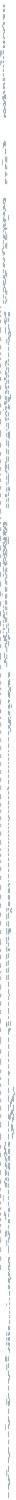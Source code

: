 /* ------------------------------------------------------------ */
/* created with bunch v3 */
/* Objective Function value = 526.6813102931133*/
/* ------------------------------------------------------------ */

digraph G {
size= "10,10";
rotate = 90;
subgraph cluster_libraries {
label = "libraries";
color = black;
style = bold;

"def_PCMext_test4"[shape=diamond,color=lightgray,fontcolor=black,style=filled];
"def_PCMext_test3"[shape=diamond,color=lightgray,fontcolor=black,style=filled];
"def_PCMext_test2"[shape=diamond,color=lightgray,fontcolor=black,style=filled];
"def_PCMext_uniqueIterable"[shape=diamond,color=lightgray,fontcolor=black,style=filled];
"def_PCMext_getSystemParentIdConcatenationFor"[shape=diamond,color=lightgray,fontcolor=black,style=filled];
"def_PCMext_getSystemsFromCalls"[shape=diamond,color=lightgray,fontcolor=black,style=filled];
"def_JavaNamesExt_portClassName"[shape=diamond,color=lightgray,fontcolor=black,style=filled];
"def_PCMext_getRdseff"[shape=diamond,color=lightgray,fontcolor=black,style=filled];
"def_PCMext_matchID"[shape=diamond,color=lightgray,fontcolor=black,style=filled];
"def_JavaNamesExt_posInInterface2"[shape=diamond,color=lightgray,fontcolor=black,style=filled];
"def_PCMext_connectors"[shape=diamond,color=lightgray,fontcolor=black,style=filled];
"def_JavaNamesExt_interfaceName"[shape=diamond,color=lightgray,fontcolor=black,style=filled];
"def_PCMext_hasRequiredDelegationConnector"[shape=diamond,color=lightgray,fontcolor=black,style=filled];
"def_JavaNamesExt_basePackageName"[shape=diamond,color=lightgray,fontcolor=black,style=filled];
"def_JavaNamesExt_javaSignature2"[shape=diamond,color=lightgray,fontcolor=black,style=filled];
"def_PCMext_getAllCompletions"[shape=diamond,color=lightgray,fontcolor=black,style=filled];
"def_JavaNamesExt_fqnAllocationContextPackage"[shape=diamond,color=lightgray,fontcolor=black,style=filled];
"def_PCMext_hasRequiredInfrastructureDelegationConnector"[shape=diamond,color=lightgray,fontcolor=black,style=filled];
"def_JavaNamesExt_fqnAllocationContextClass"[shape=diamond,color=lightgray,fontcolor=black,style=filled];
"def_PCMext_collectRepositories8"[shape=diamond,color=lightgray,fontcolor=black,style=filled];
"def_PCMext_collectRepositories7"[shape=diamond,color=lightgray,fontcolor=black,style=filled];
"def_PCMext_collectRepositories6"[shape=diamond,color=lightgray,fontcolor=black,style=filled];
"def_PCMext_test"[shape=diamond,color=lightgray,fontcolor=black,style=filled];
"def_PCMext_collectRepositories5"[shape=diamond,color=lightgray,fontcolor=black,style=filled];
"def_PCMext_collectRepositories4"[shape=diamond,color=lightgray,fontcolor=black,style=filled];
"def_PCMext_collectRepositories3"[shape=diamond,color=lightgray,fontcolor=black,style=filled];
"def_PCMext_collectRepositories2"[shape=diamond,color=lightgray,fontcolor=black,style=filled];
"def_PCMext_getParentIdConcatenationFor"[shape=diamond,color=lightgray,fontcolor=black,style=filled];
"def_PCMext_getID3"[shape=diamond,color=lightgray,fontcolor=black,style=filled];
"def_PCMext_getID2"[shape=diamond,color=lightgray,fontcolor=black,style=filled];
"class_seff_CollectionIteratorAction"[shape=diamond,color=lightgray,fontcolor=black,style=filled];
"def_PCMext_getRequiredDelegationConnector"[shape=diamond,color=lightgray,fontcolor=black,style=filled];
"def_JavaNamesExt_fqnDummyComponent2"[shape=diamond,color=lightgray,fontcolor=black,style=filled];
"def_JavaNamesExt_javaString"[shape=diamond,color=lightgray,fontcolor=black,style=filled];
"def_JavaNamesExt_implementationPackage8"[shape=diamond,color=lightgray,fontcolor=black,style=filled];
"def_JavaNamesExt_implementationPackage7"[shape=diamond,color=lightgray,fontcolor=black,style=filled];
"def_JavaNamesExt_implementationPackage6"[shape=diamond,color=lightgray,fontcolor=black,style=filled];
"def_JavaNamesExt_implementationPackage5"[shape=diamond,color=lightgray,fontcolor=black,style=filled];
"def_JavaNamesExt_implementationPackage4"[shape=diamond,color=lightgray,fontcolor=black,style=filled];
"def_JavaNamesExt_implementationPackage3"[shape=diamond,color=lightgray,fontcolor=black,style=filled];
"def_JavaNamesExt_implementationPackage2"[shape=diamond,color=lightgray,fontcolor=black,style=filled];
"def_PCMext_isInnerReference3"[shape=diamond,color=lightgray,fontcolor=black,style=filled];
"def_PCMext_isInnerReference2"[shape=diamond,color=lightgray,fontcolor=black,style=filled];
"def_JavaNamesExt_getFileName"[shape=diamond,color=lightgray,fontcolor=black,style=filled];
"def_PCMext_hasProvidedInfrastructureDelegationConnector"[shape=diamond,color=lightgray,fontcolor=black,style=filled];
"def_PCMext_findContainerComponent"[shape=diamond,color=lightgray,fontcolor=black,style=filled];
"def_JavaNamesExt_portClassName2"[shape=diamond,color=lightgray,fontcolor=black,style=filled];
"def_PCMext_querySystemCalls"[shape=diamond,color=lightgray,fontcolor=black,style=filled];
"def_PCMext_hasSEFF"[shape=diamond,color=lightgray,fontcolor=black,style=filled];
"def_PCMext_getSEFF"[shape=diamond,color=lightgray,fontcolor=black,style=filled];
"def_PCMext_hasProvidedDelegationConnector"[shape=diamond,color=lightgray,fontcolor=black,style=filled];
"def_JavaNamesExt_javaVariableName"[shape=diamond,color=lightgray,fontcolor=black,style=filled];
"def_PCMext_findStart"[shape=diamond,color=lightgray,fontcolor=black,style=filled];
"def_PCMext_queryInternalActions8"[shape=diamond,color=lightgray,fontcolor=black,style=filled];
"def_PCMext_queryInternalActions7"[shape=diamond,color=lightgray,fontcolor=black,style=filled];
"def_PCMext_queryInternalActions6"[shape=diamond,color=lightgray,fontcolor=black,style=filled];
"def_PCMext_queryInternalActions5"[shape=diamond,color=lightgray,fontcolor=black,style=filled];
"def_PCMext_queryInternalActions4"[shape=diamond,color=lightgray,fontcolor=black,style=filled];
"def_PCMext_queryInternalActions3"[shape=diamond,color=lightgray,fontcolor=black,style=filled];
"def_PCMext_queryInternalActions2"[shape=diamond,color=lightgray,fontcolor=black,style=filled];
"def_JavaNamesExt_posInInterface"[shape=diamond,color=lightgray,fontcolor=black,style=filled];
"def_JavaNamesExt_portGetterName2"[shape=diamond,color=lightgray,fontcolor=black,style=filled];
"def_JavaNamesExt_implementationPackage"[shape=diamond,color=lightgray,fontcolor=black,style=filled];
"def_JavaNamesExt_javaName"[shape=diamond,color=lightgray,fontcolor=black,style=filled];
"def_JavaNamesExt_fqnPort"[shape=diamond,color=lightgray,fontcolor=black,style=filled];
"def_JavaNamesExt_javaSignature"[shape=diamond,color=lightgray,fontcolor=black,style=filled];
"def_PCMext_querySystemCalls2"[shape=diamond,color=lightgray,fontcolor=black,style=filled];
"def_JavaNamesExt_specificationString"[shape=diamond,color=lightgray,fontcolor=black,style=filled];
"def_JavaNamesExt_fqnDummyComponent"[shape=diamond,color=lightgray,fontcolor=black,style=filled];
"def_PCMext_findStop"[shape=diamond,color=lightgray,fontcolor=black,style=filled];
"def_JavaNamesExt_fqnPort2"[shape=diamond,color=lightgray,fontcolor=black,style=filled];
"def_PCMext_getConnector"[shape=diamond,color=lightgray,fontcolor=black,style=filled];
"def_PCMext_queryExternalCallActions8"[shape=diamond,color=lightgray,fontcolor=black,style=filled];
"def_PCMext_queryExternalCallActions7"[shape=diamond,color=lightgray,fontcolor=black,style=filled];
"def_PCMext_getProvidedDelegationConnector"[shape=diamond,color=lightgray,fontcolor=black,style=filled];
"def_PCMext_queryExternalCallActions6"[shape=diamond,color=lightgray,fontcolor=black,style=filled];
"def_PCMext_queryExternalCallActions5"[shape=diamond,color=lightgray,fontcolor=black,style=filled];
"def_PCMext_queryExternalCallActions4"[shape=diamond,color=lightgray,fontcolor=black,style=filled];
"def_PCMext_queryExternalCallActions3"[shape=diamond,color=lightgray,fontcolor=black,style=filled];
"def_PCMext_queryExternalCallActions2"[shape=diamond,color=lightgray,fontcolor=black,style=filled];
"def_JavaNamesExt_fqnDummyComponentPackage2"[shape=diamond,color=lightgray,fontcolor=black,style=filled];
"def_JavaNamesExt_fqn"[shape=diamond,color=lightgray,fontcolor=black,style=filled];
"def_JavaNamesExt_fqnPortPackage2"[shape=diamond,color=lightgray,fontcolor=black,style=filled];
"def_JavaNamesExt_fqnContextInterface"[shape=diamond,color=lightgray,fontcolor=black,style=filled];
"def_PCMext_getID"[shape=diamond,color=lightgray,fontcolor=black,style=filled];
"def_PCMext_queryInternalActions"[shape=diamond,color=lightgray,fontcolor=black,style=filled];
"def_JavaNamesExt_dummyComponentName"[shape=diamond,color=lightgray,fontcolor=black,style=filled];
"def_JavaNamesExt_fqnInterface"[shape=diamond,color=lightgray,fontcolor=black,style=filled];
"def_JavaNamesExt_fqnContextPackage"[shape=diamond,color=lightgray,fontcolor=black,style=filled];
"def_PCMext_querySystemCallsInLoops"[shape=diamond,color=lightgray,fontcolor=black,style=filled];
"def_JavaNamesExt_removeAllSpecialChars"[shape=diamond,color=lightgray,fontcolor=black,style=filled];
"def_JavaNamesExt_portGetterName"[shape=diamond,color=lightgray,fontcolor=black,style=filled];
"def_PCMext_getRequiredInfrastructureDelegationConnector"[shape=diamond,color=lightgray,fontcolor=black,style=filled];
"def_JavaNamesExt_fqnAllocationContext"[shape=diamond,color=lightgray,fontcolor=black,style=filled];
"def_PCMext_getParentSubsystemsIdConcatenationFor"[shape=diamond,color=lightgray,fontcolor=black,style=filled];
"def_PCMext_parameterUsageLHS"[shape=diamond,color=lightgray,fontcolor=black,style=filled];
"def_PCMext_findStopAction"[shape=diamond,color=lightgray,fontcolor=black,style=filled];
"def_JavaNamesExt_fqnContext"[shape=diamond,color=lightgray,fontcolor=black,style=filled];
"def_JavaNamesExt_portMemberVar2"[shape=diamond,color=lightgray,fontcolor=black,style=filled];
"def_PCMext_collectRepositories"[shape=diamond,color=lightgray,fontcolor=black,style=filled];
"def_JavaNamesExt_contextClassName"[shape=diamond,color=lightgray,fontcolor=black,style=filled];
"def_PCMext_isInnerReference"[shape=diamond,color=lightgray,fontcolor=black,style=filled];
"def_JavaNamesExt_fqnDummyComponentPackage"[shape=diamond,color=lightgray,fontcolor=black,style=filled];
"def_PCMext_getProvidedInfrastructureDelegationConnector"[shape=diamond,color=lightgray,fontcolor=black,style=filled];
"def_JavaNamesExt_className"[shape=diamond,color=lightgray,fontcolor=black,style=filled];
"def_PCMext_getParentIdConcatenationFor3"[shape=diamond,color=lightgray,fontcolor=black,style=filled];
"def_JavaNamesExt_portMemberVar"[shape=diamond,color=lightgray,fontcolor=black,style=filled];
"def_PCMext_getParentIdConcatenationFor2"[shape=diamond,color=lightgray,fontcolor=black,style=filled];
"def_JavaNamesExt_fqnToDirectoryPath"[shape=diamond,color=lightgray,fontcolor=black,style=filled];
"def_PCMext_hasConnector"[shape=diamond,color=lightgray,fontcolor=black,style=filled];
"def_JavaNamesExt_fqnPortPackage"[shape=diamond,color=lightgray,fontcolor=black,style=filled];
"def_JavaNamesExt_fqn6"[shape=diamond,color=lightgray,fontcolor=black,style=filled];
"def_JavaNamesExt_fqn5"[shape=diamond,color=lightgray,fontcolor=black,style=filled];
"def_JavaNamesExt_fqn4"[shape=diamond,color=lightgray,fontcolor=black,style=filled];
"def_JavaNamesExt_fqn3"[shape=diamond,color=lightgray,fontcolor=black,style=filled];
"def_JavaNamesExt_fqn2"[shape=diamond,color=lightgray,fontcolor=black,style=filled];
"def_JavaNamesExt_beanName"[shape=diamond,color=lightgray,fontcolor=black,style=filled];
"def_JavaNamesExt_dummyComponentName2"[shape=diamond,color=lightgray,fontcolor=black,style=filled];
"def_PCMext_querySystemCallsInBranches"[shape=diamond,color=lightgray,fontcolor=black,style=filled];
"def_PCMext_queryExternalCallActions"[shape=diamond,color=lightgray,fontcolor=black,style=filled];
"def_JavaNamesExt_contextInterfaceName"[shape=diamond,color=lightgray,fontcolor=black,style=filled];
}
subgraph cluster0 {
label = "(SS-L2):class_repository_OperationSignature";
color = black;
style = bold;

"def_SimResourcesXpt_parentResourceContainerAdd"[label="def_SimResourcesXpt_parentResourceContainerAdd",shape=ellipse,color=lightblue,fontcolor=black,style=filled];
"def_SimResourcesXpt_nestedResourceContainerAdd"[label="def_SimResourcesXpt_nestedResourceContainerAdd",shape=ellipse,color=lightblue,fontcolor=black,style=filled];
"class_resourceenvironment_ResourceContainer"[label="class_resourceenvironment_ResourceContainer",shape=ellipse,color=lightblue,fontcolor=black,style=filled];
"def_SimResourcesXpt_resourceContainerCaseResourceContainers"[label="def_SimResourcesXpt_resourceContainerCaseResourceContainers",shape=ellipse,color=lightblue,fontcolor=black,style=filled];
"package_resourceenvironment"[label="package_resourceenvironment",shape=ellipse,color=lightblue,fontcolor=black,style=filled];
"class_resourceenvironment_CommunicationLinkResourceSpecification"[label="class_resourceenvironment_CommunicationLinkResourceSpecification",shape=ellipse,color=lightblue,fontcolor=black,style=filled];
"class_resourceenvironment_ResourceEnvironment"[label="class_resourceenvironment_ResourceEnvironment",shape=ellipse,color=lightblue,fontcolor=black,style=filled];
"def_out_SimResourcesXpt_resourceEnvironmentRoot"[label="def_out_SimResourcesXpt_resourceEnvironmentRoot",shape=ellipse,color=lightblue,fontcolor=black,style=filled];
"def_SimResourcesXpt_resourceContainerAdd"[label="def_SimResourcesXpt_resourceContainerAdd",shape=ellipse,color=lightblue,fontcolor=black,style=filled];
"file_def_out_SimResourcesXpt_resourceEnvironmentRoot"[label="file_def_out_SimResourcesXpt_resourceEnvironmentRoot",shape=ellipse,color=lightblue,fontcolor=black,style=filled];
"def_SimResourcesXpt_resourceContainerInit"[label="def_SimResourcesXpt_resourceContainerInit",shape=ellipse,color=lightblue,fontcolor=black,style=filled];
"def_SimResourcesXpt_resourceContainerCaseResources"[label="def_SimResourcesXpt_resourceContainerCaseResources",shape=ellipse,color=lightblue,fontcolor=black,style=filled];
"class_resourceenvironment_LinkingResource"[label="class_resourceenvironment_LinkingResource",shape=ellipse,color=lightblue,fontcolor=black,style=filled];
"def_SimResourcesXpt_linkingResourceCase"[label="def_SimResourcesXpt_linkingResourceCase",shape=ellipse,color=lightblue,fontcolor=black,style=filled];
"def_SimResourcesXpt_linkingResourceAdd"[label="def_SimResourcesXpt_linkingResourceAdd",shape=ellipse,color=lightblue,fontcolor=black,style=filled];
"class_resourceenvironment_ProcessingResourceSpecification"[label="class_resourceenvironment_ProcessingResourceSpecification",shape=ellipse,color=lightblue,fontcolor=black,style=filled];
"def_SimResourcesXpt_activeResourceAdd"[label="def_SimResourcesXpt_activeResourceAdd",shape=ellipse,color=lightblue,fontcolor=black,style=filled];
"def_SimResourcesXpt_schedulingStrategy"[label="def_SimResourcesXpt_schedulingStrategy",shape=ellipse,color=lightblue,fontcolor=black,style=filled];
"class_composition_ResourceRequiredDelegationConnector"[label="class_composition_ResourceRequiredDelegationConnector",shape=ellipse,color=lightblue,fontcolor=black,style=filled];
"class_composition_RequiredInfrastructureDelegationConnector"[label="class_composition_RequiredInfrastructureDelegationConnector",shape=ellipse,color=lightblue,fontcolor=black,style=filled];
"class_composition_EventChannelSinkConnector"[label="class_composition_EventChannelSinkConnector",shape=ellipse,color=lightblue,fontcolor=black,style=filled];
"class_composition_RequiredDelegationConnector"[label="class_composition_RequiredDelegationConnector",shape=ellipse,color=lightblue,fontcolor=black,style=filled];
"package_composition"[label="package_composition",shape=ellipse,color=lightblue,fontcolor=black,style=filled];
"class_composition_Connector"[label="class_composition_Connector",shape=ellipse,color=lightblue,fontcolor=black,style=filled];
"class_composition_RequiredResourceDelegationConnector"[label="class_composition_RequiredResourceDelegationConnector",shape=ellipse,color=lightblue,fontcolor=black,style=filled];
"class_composition_SinkDelegationConnector"[label="class_composition_SinkDelegationConnector",shape=ellipse,color=lightblue,fontcolor=black,style=filled];
"class_composition_AssemblyEventConnector"[label="class_composition_AssemblyEventConnector",shape=ellipse,color=lightblue,fontcolor=black,style=filled];
"class_composition_EventChannelSourceConnector"[label="class_composition_EventChannelSourceConnector",shape=ellipse,color=lightblue,fontcolor=black,style=filled];
"class_composition_EventChannel"[label="class_composition_EventChannel",shape=ellipse,color=lightblue,fontcolor=black,style=filled];
"class_composition_DelegationConnector"[label="class_composition_DelegationConnector",shape=ellipse,color=lightblue,fontcolor=black,style=filled];
"class_composition_SourceDelegationConnector"[label="class_composition_SourceDelegationConnector",shape=ellipse,color=lightblue,fontcolor=black,style=filled];
"class_composition_ProvidedInfrastructureDelegationConnector"[label="class_composition_ProvidedInfrastructureDelegationConnector",shape=ellipse,color=lightblue,fontcolor=black,style=filled];
"class_composition_ProvidedDelegationConnector"[label="class_composition_ProvidedDelegationConnector",shape=ellipse,color=lightblue,fontcolor=black,style=filled];
"package_core"[label="package_core",shape=ellipse,color=lightblue,fontcolor=black,style=filled];
"class_core_PCMRandomVariable"[label="class_core_PCMRandomVariable",shape=ellipse,color=lightblue,fontcolor=black,style=filled];
"def_JavaCoreXpt_containerAvailabilityCheckTM"[label="def_JavaCoreXpt_containerAvailabilityCheckTM",shape=ellipse,color=lightblue,fontcolor=black,style=filled];
"def_JavaCoreXpt_componentServiceTM"[label="def_JavaCoreXpt_componentServiceTM",shape=ellipse,color=lightblue,fontcolor=black,style=filled];
"class_repository_OperationSignature"[label="class_repository_OperationSignature",shape=ellipse,color=lightblue,fontcolor=black,style=filled];
"def_SimJavaCoreXpt_containerAvailabilityCheck"[label="def_SimJavaCoreXpt_containerAvailabilityCheck",shape=ellipse,color=lightblue,fontcolor=black,style=filled];
"def_SEFFBodyXpt_checkFailureTypeMatch"[label="def_SEFFBodyXpt_checkFailureTypeMatch",shape=ellipse,color=lightblue,fontcolor=black,style=filled];
"class_reliability_FailureType"[label="class_reliability_FailureType",shape=ellipse,color=lightblue,fontcolor=black,style=filled];
"def_JavaCoreXpt_contextTypeTM"[label="def_JavaCoreXpt_contextTypeTM",shape=ellipse,color=lightblue,fontcolor=black,style=filled];
"class_seff_AbstractAction"[label="class_seff_AbstractAction",shape=ellipse,color=lightblue,fontcolor=black,style=filled];
"def_SimJavaCoreXpt_actionsAsMethodsSubBehavior"[label="def_SimJavaCoreXpt_actionsAsMethodsSubBehavior",shape=ellipse,color=lightblue,fontcolor=black,style=filled];
"class_entity_InterfaceProvidingEntity"[label="class_entity_InterfaceProvidingEntity",shape=ellipse,color=lightblue,fontcolor=black,style=filled];
"def_SimJavaCoreXpt_componentHelperMethodsDeclarationTM"[label="def_SimJavaCoreXpt_componentHelperMethodsDeclarationTM",shape=ellipse,color=lightblue,fontcolor=black,style=filled];
"def_SimJavaCoreXpt_componentHelperMethodsDeclaration"[label="def_SimJavaCoreXpt_componentHelperMethodsDeclaration",shape=ellipse,color=lightblue,fontcolor=black,style=filled];
"class_entity_ResourceInterfaceRequiringEntity"[label="class_entity_ResourceInterfaceRequiringEntity",shape=ellipse,color=lightblue,fontcolor=black,style=filled];
"class_entity_ResourceInterfaceProvidingEntity"[label="class_entity_ResourceInterfaceProvidingEntity",shape=ellipse,color=lightblue,fontcolor=black,style=filled];
"package_entity"[label="package_entity",shape=ellipse,color=lightblue,fontcolor=black,style=filled];
"class_entity_ResourceProvidedRole"[label="class_entity_ResourceProvidedRole",shape=ellipse,color=lightblue,fontcolor=black,style=filled];
"class_entity_ResourceRequiredRole"[label="class_entity_ResourceRequiredRole",shape=ellipse,color=lightblue,fontcolor=black,style=filled];
"class_entity_ResourceInterfaceProvidingRequiringEntity"[label="class_entity_ResourceInterfaceProvidingRequiringEntity",shape=ellipse,color=lightblue,fontcolor=black,style=filled];
"class_entity_InterfaceProvidingRequiringEntity"[label="class_entity_InterfaceProvidingRequiringEntity",shape=ellipse,color=lightblue,fontcolor=black,style=filled];
"class_entity_NamedElement"[label="class_entity_NamedElement",shape=ellipse,color=lightblue,fontcolor=black,style=filled];
"class_reliability_FailureOccurrenceDescription"[label="class_reliability_FailureOccurrenceDescription",shape=ellipse,color=lightblue,fontcolor=black,style=filled];
"class_reliability_ExternalFailureOccurrenceDescription"[label="class_reliability_ExternalFailureOccurrenceDescription",shape=ellipse,color=lightblue,fontcolor=black,style=filled];
"package_reliability"[label="package_reliability",shape=ellipse,color=lightblue,fontcolor=black,style=filled];
"class_reliability_InternalFailureOccurrenceDescription"[label="class_reliability_InternalFailureOccurrenceDescription",shape=ellipse,color=lightblue,fontcolor=black,style=filled];
"class_reliability_ResourceTimeoutFailureType"[label="class_reliability_ResourceTimeoutFailureType",shape=ellipse,color=lightblue,fontcolor=black,style=filled];
"class_reliability_SoftwareInducedFailureType"[label="class_reliability_SoftwareInducedFailureType",shape=ellipse,color=lightblue,fontcolor=black,style=filled];
"def_SEFFBodyXpt_checkFailureTypeMatch2"[label="def_SEFFBodyXpt_checkFailureTypeMatch2",shape=ellipse,color=lightblue,fontcolor=black,style=filled];
"def_SEFFBodyXpt_checkFailureTypeMatch4"[label="def_SEFFBodyXpt_checkFailureTypeMatch4",shape=ellipse,color=lightblue,fontcolor=black,style=filled];
"class_reliability_NetworkInducedFailureType"[label="class_reliability_NetworkInducedFailureType",shape=ellipse,color=lightblue,fontcolor=black,style=filled];
"package_allocation"[label="package_allocation",shape=ellipse,color=lightblue,fontcolor=black,style=filled];
"class_allocation_AllocationContext"[label="class_allocation_AllocationContext",shape=ellipse,color=lightblue,fontcolor=black,style=filled];
"package_subsystem"[label="package_subsystem",shape=ellipse,color=lightblue,fontcolor=black,style=filled];
"class_subsystem_SubSystem"[label="class_subsystem_SubSystem",shape=ellipse,color=lightblue,fontcolor=black,style=filled];
"file_def_out_SimAllocationXpt_allocation"[label="file_def_out_SimAllocationXpt_allocation",shape=ellipse,color=lightblue,fontcolor=black,style=filled];
"def_out_SimAllocationXpt_allocation"[label="def_out_SimAllocationXpt_allocation",shape=ellipse,color=lightblue,fontcolor=black,style=filled];
"def_SimAllocationXpt_assemblyContextLink"[label="def_SimAllocationXpt_assemblyContextLink",shape=ellipse,color=lightblue,fontcolor=black,style=filled];
"def_SimAllocationXpt_compositeAllocation"[label="def_SimAllocationXpt_compositeAllocation",shape=ellipse,color=lightblue,fontcolor=black,style=filled];
}
subgraph cluster1 {
label = "(SS-L2):file_def_out_SimUsageXpt_usageScenario";
color = black;
style = bold;

"def_ProvidedPortsXpt_portDelegator2"[label="def_ProvidedPortsXpt_portDelegator2",shape=ellipse,color=lightblue,fontcolor=black,style=filled];
"def_ProvidedPortsXpt_portDelegationDelegatingCallTM"[label="def_ProvidedPortsXpt_portDelegationDelegatingCallTM",shape=ellipse,color=lightblue,fontcolor=black,style=filled];
"def_ProvidedPortsXpt_portDelegator"[label="def_ProvidedPortsXpt_portDelegator",shape=ellipse,color=lightblue,fontcolor=black,style=filled];
"file_def_out_ProvidedPortsXpt_portImplFile"[label="file_def_out_ProvidedPortsXpt_portImplFile",shape=ellipse,color=lightblue,fontcolor=black,style=filled];
"def_ProvidedPortsXpt_portDelegationDelegatingCallTM2"[label="def_ProvidedPortsXpt_portDelegationDelegatingCallTM2",shape=ellipse,color=lightblue,fontcolor=black,style=filled];
"def_CallsXpt_postCallTM2"[label="def_CallsXpt_postCallTM2",shape=ellipse,color=lightblue,fontcolor=black,style=filled];
"file_def_out_SimUsageXpt_usageScenario"[label="file_def_out_SimUsageXpt_usageScenario",shape=ellipse,color=lightblue,fontcolor=black,style=filled];
"def_UserActionsXpt_userAction4"[label="def_UserActionsXpt_userAction4",shape=ellipse,color=lightblue,fontcolor=black,style=filled];
"class_usagemodel_EntryLevelSystemCall"[label="class_usagemodel_EntryLevelSystemCall",shape=ellipse,color=lightblue,fontcolor=black,style=filled];
"def_SimUsageXpt_usageScenarioConstructor"[label="def_SimUsageXpt_usageScenarioConstructor",shape=ellipse,color=lightblue,fontcolor=black,style=filled];
"def_SimUsageXpt_systemVariableDecl"[label="def_SimUsageXpt_systemVariableDecl",shape=ellipse,color=lightblue,fontcolor=black,style=filled];
"def_UsageXpt_usageScenarioConstructorContextInit"[label="def_UsageXpt_usageScenarioConstructorContextInit",shape=ellipse,color=lightblue,fontcolor=black,style=filled];
"class_qosannotations_SpecifiedOutputParameterAbstraction"[label="class_qosannotations_SpecifiedOutputParameterAbstraction",shape=ellipse,color=lightblue,fontcolor=black,style=filled];
"class_qosannotations_SpecifiedQoSAnnotation"[label="class_qosannotations_SpecifiedQoSAnnotation",shape=ellipse,color=lightblue,fontcolor=black,style=filled];
"class_qosannotations_QoSAnnotations"[label="class_qosannotations_QoSAnnotations",shape=ellipse,color=lightblue,fontcolor=black,style=filled];
"package_qosannotations"[label="package_qosannotations",shape=ellipse,color=lightblue,fontcolor=black,style=filled];
"package_qos_reliability"[label="package_qos_reliability",shape=ellipse,color=lightblue,fontcolor=black,style=filled];
"class_qos_reliability_SpecifiedReliabilityAnnotation"[label="class_qos_reliability_SpecifiedReliabilityAnnotation",shape=ellipse,color=lightblue,fontcolor=black,style=filled];
"def_SimUsageXpt_scenarioRunner"[label="def_SimUsageXpt_scenarioRunner",shape=ellipse,color=lightblue,fontcolor=black,style=filled];
"def_SensorsXpt_endResponseTimeMeasurementTM"[label="def_SensorsXpt_endResponseTimeMeasurementTM",shape=ellipse,color=lightblue,fontcolor=black,style=filled];
"def_SensorsXpt_startResponseTimeMeasurementTM"[label="def_SensorsXpt_startResponseTimeMeasurementTM",shape=ellipse,color=lightblue,fontcolor=black,style=filled];
"def_ProvidedPortsXpt_portImpl2"[label="def_ProvidedPortsXpt_portImpl2",shape=ellipse,color=lightblue,fontcolor=black,style=filled];
"def_out_ProvidedPortsXpt_portImplFile"[label="def_out_ProvidedPortsXpt_portImplFile",shape=ellipse,color=lightblue,fontcolor=black,style=filled];
"class_probfunction_LognormalDistribution"[label="class_probfunction_LognormalDistribution",shape=ellipse,color=lightblue,fontcolor=black,style=filled];
"class_probfunction_ExponentialDistribution"[label="class_probfunction_ExponentialDistribution",shape=ellipse,color=lightblue,fontcolor=black,style=filled];
"class_probfunction_ContinuousSample"[label="class_probfunction_ContinuousSample",shape=ellipse,color=lightblue,fontcolor=black,style=filled];
"class_probfunction_Sample"[label="class_probfunction_Sample",shape=ellipse,color=lightblue,fontcolor=black,style=filled];
"class_probfunction_GammaDistribution"[label="class_probfunction_GammaDistribution",shape=ellipse,color=lightblue,fontcolor=black,style=filled];
"class_probfunction_SamplePDF"[label="class_probfunction_SamplePDF",shape=ellipse,color=lightblue,fontcolor=black,style=filled];
"package_probfunction"[label="package_probfunction",shape=ellipse,color=lightblue,fontcolor=black,style=filled];
"class_probfunction_ContinuousPDF"[label="class_probfunction_ContinuousPDF",shape=ellipse,color=lightblue,fontcolor=black,style=filled];
"class_probfunction_NormalDistribution"[label="class_probfunction_NormalDistribution",shape=ellipse,color=lightblue,fontcolor=black,style=filled];
"class_probfunction_Complex"[label="class_probfunction_Complex",shape=ellipse,color=lightblue,fontcolor=black,style=filled];
"class_probfunction_ProbabilityMassFunction"[label="class_probfunction_ProbabilityMassFunction",shape=ellipse,color=lightblue,fontcolor=black,style=filled];
"class_probfunction_ProbabilityFunction"[label="class_probfunction_ProbabilityFunction",shape=ellipse,color=lightblue,fontcolor=black,style=filled];
"class_probfunction_BoxedPDF"[label="class_probfunction_BoxedPDF",shape=ellipse,color=lightblue,fontcolor=black,style=filled];
"class_probfunction_ProbabilityDensityFunction"[label="class_probfunction_ProbabilityDensityFunction",shape=ellipse,color=lightblue,fontcolor=black,style=filled];
"class_entity_Entity"[label="class_entity_Entity",shape=ellipse,color=lightblue,fontcolor=black,style=filled];
"def_CallsXpt_call"[label="def_CallsXpt_call",shape=ellipse,color=lightblue,fontcolor=black,style=filled];
"def_CallsXpt_postCallTM"[label="def_CallsXpt_postCallTM",shape=ellipse,color=lightblue,fontcolor=black,style=filled];
"def_SEFFBodyXpt_action6"[label="def_SEFFBodyXpt_action6",shape=ellipse,color=lightblue,fontcolor=black,style=filled];
"def_CallsXpt_preCallTM2"[label="def_CallsXpt_preCallTM2",shape=ellipse,color=lightblue,fontcolor=black,style=filled];
"def_CallsXpt_preCallTM"[label="def_CallsXpt_preCallTM",shape=ellipse,color=lightblue,fontcolor=black,style=filled];
"def_CallsXpt_call2"[label="def_CallsXpt_call2",shape=ellipse,color=lightblue,fontcolor=black,style=filled];
"def_out_SimUsageXpt_usageScenario"[label="def_out_SimUsageXpt_usageScenario",shape=ellipse,color=lightblue,fontcolor=black,style=filled];
"def_UsageXpt_systemMemberVar2"[label="def_UsageXpt_systemMemberVar2",shape=ellipse,color=lightblue,fontcolor=black,style=filled];
"def_UsageXpt_systemMemberVar"[label="def_UsageXpt_systemMemberVar",shape=ellipse,color=lightblue,fontcolor=black,style=filled];
"class_allocation_Allocation"[label="class_allocation_Allocation",shape=ellipse,color=lightblue,fontcolor=black,style=filled];
"entry_SimAllocationXpt_root"[label="entry_SimAllocationXpt_root",shape=ellipse,color=lightblue,fontcolor=black,style=filled];
"entry_AllocationXpt_root"[label="entry_AllocationXpt_root",shape=ellipse,color=lightblue,fontcolor=black,style=filled];
}
subgraph cluster2 {
label = "(SS-L2):file_def_out_RepositoryXpt_compositeComponentRoot";
color = black;
style = bold;

"def_out_ProvidedPortsXpt_composedStructurePortImplFile2"[label="def_out_ProvidedPortsXpt_composedStructurePortImplFile2",shape=ellipse,color=lightblue,fontcolor=black,style=filled];
"file_def_out_ProvidedPortsXpt_composedStructurePortImplFile2"[label="file_def_out_ProvidedPortsXpt_composedStructurePortImplFile2",shape=ellipse,color=lightblue,fontcolor=black,style=filled];
"entry_out_SystemXpt_root"[label="entry_out_SystemXpt_root",shape=ellipse,color=lightblue,fontcolor=black,style=filled];
"def_CompletionsXpt_expandCompletions"[label="def_CompletionsXpt_expandCompletions",shape=ellipse,color=lightblue,fontcolor=black,style=filled];
"def_SystemXpt_systemAdditionsTM"[label="def_SystemXpt_systemAdditionsTM",shape=ellipse,color=lightblue,fontcolor=black,style=filled];
"file_entry_out_SystemXpt_root"[label="file_entry_out_SystemXpt_root",shape=ellipse,color=lightblue,fontcolor=black,style=filled];
"def_SystemXpt_system"[label="def_SystemXpt_system",shape=ellipse,color=lightblue,fontcolor=black,style=filled];
"def_SystemXpt_systemInnerAdditionsTM"[label="def_SystemXpt_systemInnerAdditionsTM",shape=ellipse,color=lightblue,fontcolor=black,style=filled];
"def_ProvidedPortsXpt_componentPortGetter2"[label="def_ProvidedPortsXpt_componentPortGetter2",shape=ellipse,color=lightblue,fontcolor=black,style=filled];
"class_repository_InfrastructureProvidedRole"[label="class_repository_InfrastructureProvidedRole",shape=ellipse,color=lightblue,fontcolor=black,style=filled];
"def_ComposedStructureXpt_childInitTM"[label="def_ComposedStructureXpt_childInitTM",shape=ellipse,color=lightblue,fontcolor=black,style=filled];
"class_composition_AssemblyContext"[label="class_composition_AssemblyContext",shape=ellipse,color=lightblue,fontcolor=black,style=filled];
"def_ComposedStructureXpt_composedPREConstructorStartTM"[label="def_ComposedStructureXpt_composedPREConstructorStartTM",shape=ellipse,color=lightblue,fontcolor=black,style=filled];
"def_ComposedStructureXpt_constructor"[label="def_ComposedStructureXpt_constructor",shape=ellipse,color=lightblue,fontcolor=black,style=filled];
"def_ComposedStructureXpt_portInit"[label="def_ComposedStructureXpt_portInit",shape=ellipse,color=lightblue,fontcolor=black,style=filled];
"def_ComposedStructureXpt_portInit2"[label="def_ComposedStructureXpt_portInit2",shape=ellipse,color=lightblue,fontcolor=black,style=filled];
"def_ProvidedPortsXpt_componentPortGetter"[label="def_ProvidedPortsXpt_componentPortGetter",shape=ellipse,color=lightblue,fontcolor=black,style=filled];
"class_repository_OperationProvidedRole"[label="class_repository_OperationProvidedRole",shape=ellipse,color=lightblue,fontcolor=black,style=filled];
"def_ProvidedPortsXpt_contextPortGetter2"[label="def_ProvidedPortsXpt_contextPortGetter2",shape=ellipse,color=lightblue,fontcolor=black,style=filled];
"def_ProvidedPortsXpt_contextPortGetter"[label="def_ProvidedPortsXpt_contextPortGetter",shape=ellipse,color=lightblue,fontcolor=black,style=filled];
"def_ProvidedPortsXpt_portGetter2"[label="def_ProvidedPortsXpt_portGetter2",shape=ellipse,color=lightblue,fontcolor=black,style=filled];
"file_def_out_RepositoryXpt_compositeComponentRoot"[label="file_def_out_RepositoryXpt_compositeComponentRoot",shape=ellipse,color=lightblue,fontcolor=black,style=filled];
"def_ProvidedPortsXpt_providedPorts2"[label="def_ProvidedPortsXpt_providedPorts2",shape=ellipse,color=lightblue,fontcolor=black,style=filled];
"def_ProvidedPortsXpt_portGetter"[label="def_ProvidedPortsXpt_portGetter",shape=ellipse,color=lightblue,fontcolor=black,style=filled];
"def_ProvidedPortsXpt_portMemberVars2"[label="def_ProvidedPortsXpt_portMemberVars2",shape=ellipse,color=lightblue,fontcolor=black,style=filled];
"def_ProvidedPortsXpt_portMemberVars"[label="def_ProvidedPortsXpt_portMemberVars",shape=ellipse,color=lightblue,fontcolor=black,style=filled];
"def_ProvidedPortsXpt_providedPorts"[label="def_ProvidedPortsXpt_providedPorts",shape=ellipse,color=lightblue,fontcolor=black,style=filled];
"def_ComposedStructureXpt_innerImplementation"[label="def_ComposedStructureXpt_innerImplementation",shape=ellipse,color=lightblue,fontcolor=black,style=filled];
"def_ComposedStructureXpt_childMemberVar"[label="def_ComposedStructureXpt_childMemberVar",shape=ellipse,color=lightblue,fontcolor=black,style=filled];
"def_ComposedStructureXpt_init"[label="def_ComposedStructureXpt_init",shape=ellipse,color=lightblue,fontcolor=black,style=filled];
"class_composition_ComposedStructure"[label="class_composition_ComposedStructure",shape=ellipse,color=lightblue,fontcolor=black,style=filled];
"file_def_out_RepositoryXpt_interfaceFile2"[label="file_def_out_RepositoryXpt_interfaceFile2",shape=ellipse,color=lightblue,fontcolor=black,style=filled];
"def_out_RepositoryXpt_interfaceFile2"[label="def_out_RepositoryXpt_interfaceFile2",shape=ellipse,color=lightblue,fontcolor=black,style=filled];
"def_JavaCoreXpt_infrastructureSignature"[label="def_JavaCoreXpt_infrastructureSignature",shape=ellipse,color=lightblue,fontcolor=black,style=filled];
"file_def_out_RepositoryXpt_interfaceFile"[label="file_def_out_RepositoryXpt_interfaceFile",shape=ellipse,color=lightblue,fontcolor=black,style=filled];
"def_RepositoryXpt_interfaceHelperMethodsDeclarationTM"[label="def_RepositoryXpt_interfaceHelperMethodsDeclarationTM",shape=ellipse,color=lightblue,fontcolor=black,style=filled];
"def_RepositoryXpt_interfaceHeader"[label="def_RepositoryXpt_interfaceHeader",shape=ellipse,color=lightblue,fontcolor=black,style=filled];
"def_RepositoryXpt_interfaceHelperMethodsDeclarationTM2"[label="def_RepositoryXpt_interfaceHelperMethodsDeclarationTM2",shape=ellipse,color=lightblue,fontcolor=black,style=filled];
"def_RepositoryXpt_interfaceHeader2"[label="def_RepositoryXpt_interfaceHeader2",shape=ellipse,color=lightblue,fontcolor=black,style=filled];
"def_out_RepositoryXpt_interfaceFile"[label="def_out_RepositoryXpt_interfaceFile",shape=ellipse,color=lightblue,fontcolor=black,style=filled];
"file_def_out_ProvidedPortsXpt_portImplFile2"[label="file_def_out_ProvidedPortsXpt_portImplFile2",shape=ellipse,color=lightblue,fontcolor=black,style=filled];
"def_out_ProvidedPortsXpt_portImplFile2"[label="def_out_ProvidedPortsXpt_portImplFile2",shape=ellipse,color=lightblue,fontcolor=black,style=filled];
"def_ComposedStructureXpt_childMemberVarInitTM"[label="def_ComposedStructureXpt_childMemberVarInitTM",shape=ellipse,color=lightblue,fontcolor=black,style=filled];
"def_ComposedStructureXpt_componentConstructorParametersTM"[label="def_ComposedStructureXpt_componentConstructorParametersTM",shape=ellipse,color=lightblue,fontcolor=black,style=filled];
"def_ComposedStructureXpt_allChildMemberVarInit"[label="def_ComposedStructureXpt_allChildMemberVarInit",shape=ellipse,color=lightblue,fontcolor=black,style=filled];
}
subgraph cluster3 {
label = "(SS-L2):class_system_System";
color = black;
style = bold;

"def_out_DummiesXpt_dummyComponent"[label="def_out_DummiesXpt_dummyComponent",shape=ellipse,color=lightblue,fontcolor=black,style=filled];
"def_out_DummiesXpt_dummyComponent2"[label="def_out_DummiesXpt_dummyComponent2",shape=ellipse,color=lightblue,fontcolor=black,style=filled];
"class_repository_RequiredRole"[label="class_repository_RequiredRole",shape=ellipse,color=lightblue,fontcolor=black,style=filled];
"def_SimUsageXpt_dummyRequiredSystemTM"[label="def_SimUsageXpt_dummyRequiredSystemTM",shape=ellipse,color=lightblue,fontcolor=black,style=filled];
"def_SimUsageXpt_systemVariableParameter"[label="def_SimUsageXpt_systemVariableParameter",shape=ellipse,color=lightblue,fontcolor=black,style=filled];
"class_system_System"[label="class_system_System",shape=ellipse,color=lightblue,fontcolor=black,style=filled];
"def_SimUsageXpt_workloadClass2"[label="def_SimUsageXpt_workloadClass2",shape=ellipse,color=lightblue,fontcolor=black,style=filled];
"def_SimUsageXpt_usageScenarioTM"[label="def_SimUsageXpt_usageScenarioTM",shape=ellipse,color=lightblue,fontcolor=black,style=filled];
"class_usagemodel_UsageScenario"[label="class_usagemodel_UsageScenario",shape=ellipse,color=lightblue,fontcolor=black,style=filled];
"def_SimUsageXpt_workloadClass3"[label="def_SimUsageXpt_workloadClass3",shape=ellipse,color=lightblue,fontcolor=black,style=filled];
"def_out_SimUsageXpt_main"[label="def_out_SimUsageXpt_main",shape=ellipse,color=lightblue,fontcolor=black,style=filled];
"def_SimUsageXpt_workloadClass"[label="def_SimUsageXpt_workloadClass",shape=ellipse,color=lightblue,fontcolor=black,style=filled];
"file_def_out_SimUsageXpt_main"[label="file_def_out_SimUsageXpt_main",shape=ellipse,color=lightblue,fontcolor=black,style=filled];
"def_SimUsageXpt_workloadDriver"[label="def_SimUsageXpt_workloadDriver",shape=ellipse,color=lightblue,fontcolor=black,style=filled];
"def_SimUsageXpt_usageScenarioConstructorContextInit"[label="def_SimUsageXpt_usageScenarioConstructorContextInit",shape=ellipse,color=lightblue,fontcolor=black,style=filled];
"def_SimUsageXpt_initUserData"[label="def_SimUsageXpt_initUserData",shape=ellipse,color=lightblue,fontcolor=black,style=filled];
"package_seff_reliability"[label="package_seff_reliability",shape=ellipse,color=lightblue,fontcolor=black,style=filled];
"class_seff_reliability_RecoveryActionBehaviour"[label="class_seff_reliability_RecoveryActionBehaviour",shape=ellipse,color=lightblue,fontcolor=black,style=filled];
"class_seff_reliability_FailureHandlingEntity"[label="class_seff_reliability_FailureHandlingEntity",shape=ellipse,color=lightblue,fontcolor=black,style=filled];
"class_seff_reliability_RecoveryAction"[label="class_seff_reliability_RecoveryAction",shape=ellipse,color=lightblue,fontcolor=black,style=filled];
"def_SEFFBodyXpt_checkIfExceptionIsHandled"[label="def_SEFFBodyXpt_checkIfExceptionIsHandled",shape=ellipse,color=lightblue,fontcolor=black,style=filled];
"def_SEFFBodyXpt_nextRecoveryActionAlternative"[label="def_SEFFBodyXpt_nextRecoveryActionAlternative",shape=ellipse,color=lightblue,fontcolor=black,style=filled];
"def_SEFFBodyXpt_recoveryActionAlternative"[label="def_SEFFBodyXpt_recoveryActionAlternative",shape=ellipse,color=lightblue,fontcolor=black,style=filled];
"def_SEFFBodyXpt_action7"[label="def_SEFFBodyXpt_action7",shape=ellipse,color=lightblue,fontcolor=black,style=filled];
"def_SEFFBodyXpt_initFailureHandling"[label="def_SEFFBodyXpt_initFailureHandling",shape=ellipse,color=lightblue,fontcolor=black,style=filled];
"entry_UsageXpt_root"[label="entry_UsageXpt_root",shape=ellipse,color=lightblue,fontcolor=black,style=filled];
"def_UsageXpt_usageScenarioTM"[label="def_UsageXpt_usageScenarioTM",shape=ellipse,color=lightblue,fontcolor=black,style=filled];
"def_UsageXpt_mainTM"[label="def_UsageXpt_mainTM",shape=ellipse,color=lightblue,fontcolor=black,style=filled];
"def_SimJavaCoreXpt_passiveResourceDecls"[label="def_SimJavaCoreXpt_passiveResourceDecls",shape=ellipse,color=lightblue,fontcolor=black,style=filled];
"def_SimJavaCoreXpt_componentConstructor"[label="def_SimJavaCoreXpt_componentConstructor",shape=ellipse,color=lightblue,fontcolor=black,style=filled];
"def_SimJavaCoreXpt_passiveResourceDecls2"[label="def_SimJavaCoreXpt_passiveResourceDecls2",shape=ellipse,color=lightblue,fontcolor=black,style=filled];
"class_seff_ExternalCallAction"[label="class_seff_ExternalCallAction",shape=ellipse,color=lightblue,fontcolor=black,style=filled];
"def_SEFFBodyXpt_catchFailureExceptions"[label="def_SEFFBodyXpt_catchFailureExceptions",shape=ellipse,color=lightblue,fontcolor=black,style=filled];
"class_qos_performance_ComponentSpecifiedExecutionTime"[label="class_qos_performance_ComponentSpecifiedExecutionTime",shape=ellipse,color=lightblue,fontcolor=black,style=filled];
"class_qos_performance_SystemSpecifiedExecutionTime"[label="class_qos_performance_SystemSpecifiedExecutionTime",shape=ellipse,color=lightblue,fontcolor=black,style=filled];
"package_qos_performance"[label="package_qos_performance",shape=ellipse,color=lightblue,fontcolor=black,style=filled];
"class_qos_performance_SpecifiedExecutionTime"[label="class_qos_performance_SpecifiedExecutionTime",shape=ellipse,color=lightblue,fontcolor=black,style=filled];
"class_reliability_HardwareInducedFailureType"[label="class_reliability_HardwareInducedFailureType",shape=ellipse,color=lightblue,fontcolor=black,style=filled];
"def_SEFFBodyXpt_checkFailureTypeMatch3"[label="def_SEFFBodyXpt_checkFailureTypeMatch3",shape=ellipse,color=lightblue,fontcolor=black,style=filled];
"def_SimJavaCoreXpt_initCalculatorsTM"[label="def_SimJavaCoreXpt_initCalculatorsTM",shape=ellipse,color=lightblue,fontcolor=black,style=filled];
"def_SimCalculatorsXpt_setupCalculators2"[label="def_SimCalculatorsXpt_setupCalculators2",shape=ellipse,color=lightblue,fontcolor=black,style=filled];
"def_SimCalculatorsXpt_setupCalculators3"[label="def_SimCalculatorsXpt_setupCalculators3",shape=ellipse,color=lightblue,fontcolor=black,style=filled];
"def_SimCalculatorsXpt_setupCalculators4"[label="def_SimCalculatorsXpt_setupCalculators4",shape=ellipse,color=lightblue,fontcolor=black,style=filled];
"def_SimCalculatorsXpt_setupCalculators5"[label="def_SimCalculatorsXpt_setupCalculators5",shape=ellipse,color=lightblue,fontcolor=black,style=filled];
"def_SimCalculatorsXpt_setupCalculators"[label="def_SimCalculatorsXpt_setupCalculators",shape=ellipse,color=lightblue,fontcolor=black,style=filled];
"def_SimCalculatorsXpt_setupCalculators6"[label="def_SimCalculatorsXpt_setupCalculators6",shape=ellipse,color=lightblue,fontcolor=black,style=filled];
"def_SimCalculatorsXpt_setupCalculators7"[label="def_SimCalculatorsXpt_setupCalculators7",shape=ellipse,color=lightblue,fontcolor=black,style=filled];
"def_SimUsageXpt_initCalculatorsTM"[label="def_SimUsageXpt_initCalculatorsTM",shape=ellipse,color=lightblue,fontcolor=black,style=filled];
"class_protocol_Protocol"[label="class_protocol_Protocol",shape=ellipse,color=lightblue,fontcolor=black,style=filled];
"package_protocol"[label="package_protocol",shape=ellipse,color=lightblue,fontcolor=black,style=filled];
"def_ProvidedPortsXpt_composedStructurePortDelegator"[label="def_ProvidedPortsXpt_composedStructurePortDelegator",shape=ellipse,color=lightblue,fontcolor=black,style=filled];
"def_out_ProvidedPortsXpt_composedStructurePortImplFile"[label="def_out_ProvidedPortsXpt_composedStructurePortImplFile",shape=ellipse,color=lightblue,fontcolor=black,style=filled];
"file_def_out_ProvidedPortsXpt_composedStructurePortImplFile"[label="file_def_out_ProvidedPortsXpt_composedStructurePortImplFile",shape=ellipse,color=lightblue,fontcolor=black,style=filled];
"def_ProvidedPortsXpt_composedStructurePortImpl2"[label="def_ProvidedPortsXpt_composedStructurePortImpl2",shape=ellipse,color=lightblue,fontcolor=black,style=filled];
"def_ProvidedPortsXpt_composedStructurePortDelegationDelegatingCallTM2"[label="def_ProvidedPortsXpt_composedStructurePortDelegationDelegatingCallTM2",shape=ellipse,color=lightblue,fontcolor=black,style=filled];
"class_entity_ComposedProvidingRequiringEntity"[label="class_entity_ComposedProvidingRequiringEntity",shape=ellipse,color=lightblue,fontcolor=black,style=filled];
"def_ProvidedPortsXpt_composedStructurePortDelegator2"[label="def_ProvidedPortsXpt_composedStructurePortDelegator2",shape=ellipse,color=lightblue,fontcolor=black,style=filled];
"def_ProvidedPortsXpt_composedStructurePortDelegationDelegatingCallTM"[label="def_ProvidedPortsXpt_composedStructurePortDelegationDelegatingCallTM",shape=ellipse,color=lightblue,fontcolor=black,style=filled];
"class_units_UnitLiteral"[label="class_units_UnitLiteral",shape=ellipse,color=lightblue,fontcolor=black,style=filled];
"class_units_UnitMultiplication"[label="class_units_UnitMultiplication",shape=ellipse,color=lightblue,fontcolor=black,style=filled];
"class_units_UnitCarryingElement"[label="class_units_UnitCarryingElement",shape=ellipse,color=lightblue,fontcolor=black,style=filled];
"package_units"[label="package_units",shape=ellipse,color=lightblue,fontcolor=black,style=filled];
"class_units_UnitRepository"[label="class_units_UnitRepository",shape=ellipse,color=lightblue,fontcolor=black,style=filled];
"class_units_UnitPower"[label="class_units_UnitPower",shape=ellipse,color=lightblue,fontcolor=black,style=filled];
"class_units_BaseUnit"[label="class_units_BaseUnit",shape=ellipse,color=lightblue,fontcolor=black,style=filled];
"class_units_Unit"[label="class_units_Unit",shape=ellipse,color=lightblue,fontcolor=black,style=filled];
"def_CompletionsXpt_innerCompletionComponent2"[label="def_CompletionsXpt_innerCompletionComponent2",shape=ellipse,color=lightblue,fontcolor=black,style=filled];
"def_out_CompletionsXpt_completionRoot"[label="def_out_CompletionsXpt_completionRoot",shape=ellipse,color=lightblue,fontcolor=black,style=filled];
"file_def_out_CompletionsXpt_completionRoot"[label="file_def_out_CompletionsXpt_completionRoot",shape=ellipse,color=lightblue,fontcolor=black,style=filled];
"entry_CompletionsXpt_root"[label="entry_CompletionsXpt_root",shape=ellipse,color=lightblue,fontcolor=black,style=filled];
"def_ComposedStructureXpt_composedStructureStart"[label="def_ComposedStructureXpt_composedStructureStart",shape=ellipse,color=lightblue,fontcolor=black,style=filled];
"def_out_RepositoryXpt_compositeComponentRoot"[label="def_out_RepositoryXpt_compositeComponentRoot",shape=ellipse,color=lightblue,fontcolor=black,style=filled];
"def_ComposedStructureXpt_composedStructureEnd"[label="def_ComposedStructureXpt_composedStructureEnd",shape=ellipse,color=lightblue,fontcolor=black,style=filled];
}
subgraph cluster4 {
label = "(SS-L2):def_out_ContextPatternXpt_componentContextImpl";
color = black;
style = bold;

"def_ContextPatternXpt_componentContextMemberVar"[label="def_ContextPatternXpt_componentContextMemberVar",shape=ellipse,color=lightblue,fontcolor=black,style=filled];
"class_entity_InterfaceRequiringEntity"[label="class_entity_InterfaceRequiringEntity",shape=ellipse,color=lightblue,fontcolor=black,style=filled];
"def_ContextPatternXpt_componentContextSetter"[label="def_ContextPatternXpt_componentContextSetter",shape=ellipse,color=lightblue,fontcolor=black,style=filled];
"def_ContextPatternXpt_requiredInterfaces"[label="def_ContextPatternXpt_requiredInterfaces",shape=ellipse,color=lightblue,fontcolor=black,style=filled];
"def_ContextPatternXpt_contextInterfaceSetterSignature"[label="def_ContextPatternXpt_contextInterfaceSetterSignature",shape=ellipse,color=lightblue,fontcolor=black,style=filled];
"file_def_out_ContextPatternXpt_componentContextInterface"[label="file_def_out_ContextPatternXpt_componentContextInterface",shape=ellipse,color=lightblue,fontcolor=black,style=filled];
"def_out_ContextPatternXpt_componentContextInterface"[label="def_out_ContextPatternXpt_componentContextInterface",shape=ellipse,color=lightblue,fontcolor=black,style=filled];
"def_ContextPatternXpt_contextInterfaceAdditionsTM"[label="def_ContextPatternXpt_contextInterfaceAdditionsTM",shape=ellipse,color=lightblue,fontcolor=black,style=filled];
"def_ContextPatternXpt_contextInterfaceGetterSignature2"[label="def_ContextPatternXpt_contextInterfaceGetterSignature2",shape=ellipse,color=lightblue,fontcolor=black,style=filled];
"def_ContextPatternXpt_contextInterfaceGetterSignature"[label="def_ContextPatternXpt_contextInterfaceGetterSignature",shape=ellipse,color=lightblue,fontcolor=black,style=filled];
"def_ContextPatternXpt_contextInterfaceSetterSignature2"[label="def_ContextPatternXpt_contextInterfaceSetterSignature2",shape=ellipse,color=lightblue,fontcolor=black,style=filled];
"def_ContextPatternXpt_contextInterfaceSetter2"[label="def_ContextPatternXpt_contextInterfaceSetter2",shape=ellipse,color=lightblue,fontcolor=black,style=filled];
"def_out_ContextPatternXpt_componentContextImpl"[label="def_out_ContextPatternXpt_componentContextImpl",shape=ellipse,color=lightblue,fontcolor=black,style=filled];
"def_ContextPatternXpt_contextInterfaceGetter"[label="def_ContextPatternXpt_contextInterfaceGetter",shape=ellipse,color=lightblue,fontcolor=black,style=filled];
"def_ContextPatternXpt_componentContextImplAdditionsTM"[label="def_ContextPatternXpt_componentContextImplAdditionsTM",shape=ellipse,color=lightblue,fontcolor=black,style=filled];
"def_ContextPatternXpt_contextInterfaceInitialisation"[label="def_ContextPatternXpt_contextInterfaceInitialisation",shape=ellipse,color=lightblue,fontcolor=black,style=filled];
"def_ContextPatternXpt_contextInterfaceGetter2"[label="def_ContextPatternXpt_contextInterfaceGetter2",shape=ellipse,color=lightblue,fontcolor=black,style=filled];
"def_ContextPatternXpt_contextInterfaceSetter"[label="def_ContextPatternXpt_contextInterfaceSetter",shape=ellipse,color=lightblue,fontcolor=black,style=filled];
"def_ContextPatternXpt_contextInterfaceInitialisation2"[label="def_ContextPatternXpt_contextInterfaceInitialisation2",shape=ellipse,color=lightblue,fontcolor=black,style=filled];
"def_ContextPatternXpt_contextInterfaceMemberVar"[label="def_ContextPatternXpt_contextInterfaceMemberVar",shape=ellipse,color=lightblue,fontcolor=black,style=filled];
"def_ContextPatternXpt_contextInterfaceVar2"[label="def_ContextPatternXpt_contextInterfaceVar2",shape=ellipse,color=lightblue,fontcolor=black,style=filled];
"def_ContextPatternXpt_contextInterfaceMemberVar2"[label="def_ContextPatternXpt_contextInterfaceMemberVar2",shape=ellipse,color=lightblue,fontcolor=black,style=filled];
"file_def_out_ContextPatternXpt_componentContextImpl"[label="file_def_out_ContextPatternXpt_componentContextImpl",shape=ellipse,color=lightblue,fontcolor=black,style=filled];
"def_ContextPatternXpt_contextInterfaceVar"[label="def_ContextPatternXpt_contextInterfaceVar",shape=ellipse,color=lightblue,fontcolor=black,style=filled];
"class_repository_OperationRequiredRole"[label="class_repository_OperationRequiredRole",shape=ellipse,color=lightblue,fontcolor=black,style=filled];
"def_UsageXpt_dummyRequiredSystemTM"[label="def_UsageXpt_dummyRequiredSystemTM",shape=ellipse,color=lightblue,fontcolor=black,style=filled];
"def_UsageXpt_dummyRequiredSystemTM2"[label="def_UsageXpt_dummyRequiredSystemTM2",shape=ellipse,color=lightblue,fontcolor=black,style=filled];
"class_repository_InfrastructureRequiredRole"[label="class_repository_InfrastructureRequiredRole",shape=ellipse,color=lightblue,fontcolor=black,style=filled];
}
subgraph cluster5 {
label = "(SS-L2):package_seff";
color = black;
style = bold;

"def_ProvidedPortsXpt_componentPortHelperMethodsTM2"[label="def_ProvidedPortsXpt_componentPortHelperMethodsTM2",shape=ellipse,color=lightblue,fontcolor=black,style=filled];
"def_ProvidedPortsXpt_portImpl"[label="def_ProvidedPortsXpt_portImpl",shape=ellipse,color=lightblue,fontcolor=black,style=filled];
"def_ProvidedPortsXpt_componentPortHelperMethodsTM"[label="def_ProvidedPortsXpt_componentPortHelperMethodsTM",shape=ellipse,color=lightblue,fontcolor=black,style=filled];
"class_repository_CompositeComponent"[label="class_repository_CompositeComponent",shape=ellipse,color=lightblue,fontcolor=black,style=filled];
"def_JavaCoreXpt_innerImplementation3"[label="def_JavaCoreXpt_innerImplementation3",shape=ellipse,color=lightblue,fontcolor=black,style=filled];
"def_JavaCoreXpt_componentConstructorTM"[label="def_JavaCoreXpt_componentConstructorTM",shape=ellipse,color=lightblue,fontcolor=black,style=filled];
"def_JavaCoreXpt_superClassesTM"[label="def_JavaCoreXpt_superClassesTM",shape=ellipse,color=lightblue,fontcolor=black,style=filled];
"def_JavaCoreXpt_innerImplementation"[label="def_JavaCoreXpt_innerImplementation",shape=ellipse,color=lightblue,fontcolor=black,style=filled];
"def_out_JavaCoreXpt_componentImplementationForImplComponentTypesAndSubSystems"[label="def_out_JavaCoreXpt_componentImplementationForImplComponentTypesAndSubSystems",shape=ellipse,color=lightblue,fontcolor=black,style=filled];
"def_JavaCoreXpt_classHeader"[label="def_JavaCoreXpt_classHeader",shape=ellipse,color=lightblue,fontcolor=black,style=filled];
"def_JavaCoreXpt_componentPackage"[label="def_JavaCoreXpt_componentPackage",shape=ellipse,color=lightblue,fontcolor=black,style=filled];
"def_JavaCoreXpt_componentImplementationChildClassTM"[label="def_JavaCoreXpt_componentImplementationChildClassTM",shape=ellipse,color=lightblue,fontcolor=black,style=filled];
"file_def_out_JavaCoreXpt_componentImplementationForImplComponentTypesAndSubSystems"[label="file_def_out_JavaCoreXpt_componentImplementationForImplComponentTypesAndSubSystems",shape=ellipse,color=lightblue,fontcolor=black,style=filled];
"def_JavaCoreXpt_specificImplementationPartTM"[label="def_JavaCoreXpt_specificImplementationPartTM",shape=ellipse,color=lightblue,fontcolor=black,style=filled];
"class_repository_BasicComponent"[label="class_repository_BasicComponent",shape=ellipse,color=lightblue,fontcolor=black,style=filled];
"def_JavaCoreXpt_innerImplementation2"[label="def_JavaCoreXpt_innerImplementation2",shape=ellipse,color=lightblue,fontcolor=black,style=filled];
"def_JavaCoreXpt_componentServiceTM2"[label="def_JavaCoreXpt_componentServiceTM2",shape=ellipse,color=lightblue,fontcolor=black,style=filled];
"class_repository_InfrastructureSignature"[label="class_repository_InfrastructureSignature",shape=ellipse,color=lightblue,fontcolor=black,style=filled];
"def_JavaCoreXpt_returnType2"[label="def_JavaCoreXpt_returnType2",shape=ellipse,color=lightblue,fontcolor=black,style=filled];
"def_out_DelegatorClassXpt_delegatorClass"[label="def_out_DelegatorClassXpt_delegatorClass",shape=ellipse,color=lightblue,fontcolor=black,style=filled];
"def_ProvidedPortsXpt_composedComponentPortHelperMethodsTM2"[label="def_ProvidedPortsXpt_composedComponentPortHelperMethodsTM2",shape=ellipse,color=lightblue,fontcolor=black,style=filled];
"class_repository_InfrastructureInterface"[label="class_repository_InfrastructureInterface",shape=ellipse,color=lightblue,fontcolor=black,style=filled];
"def_ProvidedPortsXpt_portGetterDefinition2"[label="def_ProvidedPortsXpt_portGetterDefinition2",shape=ellipse,color=lightblue,fontcolor=black,style=filled];
"file_def_out_JavaCoreXpt_componentImplementationInterface"[label="file_def_out_JavaCoreXpt_componentImplementationInterface",shape=ellipse,color=lightblue,fontcolor=black,style=filled];
"def_JavaCoreXpt_componentHelperMethodsDeclarationTM"[label="def_JavaCoreXpt_componentHelperMethodsDeclarationTM",shape=ellipse,color=lightblue,fontcolor=black,style=filled];
"def_ProvidedPortsXpt_portGetterDefinition"[label="def_ProvidedPortsXpt_portGetterDefinition",shape=ellipse,color=lightblue,fontcolor=black,style=filled];
"def_JavaCoreXpt_contentImplementationInterfaceHeader"[label="def_JavaCoreXpt_contentImplementationInterfaceHeader",shape=ellipse,color=lightblue,fontcolor=black,style=filled];
"def_ContextPatternXpt_componentContextSetterDefinition"[label="def_ContextPatternXpt_componentContextSetterDefinition",shape=ellipse,color=lightblue,fontcolor=black,style=filled];
"def_JavaCoreXpt_specificImplementationPartForInterfaceTM"[label="def_JavaCoreXpt_specificImplementationPartForInterfaceTM",shape=ellipse,color=lightblue,fontcolor=black,style=filled];
"def_out_JavaCoreXpt_componentImplementationInterface"[label="def_out_JavaCoreXpt_componentImplementationInterface",shape=ellipse,color=lightblue,fontcolor=black,style=filled];
"class_composition_AssemblyConnector"[label="class_composition_AssemblyConnector",shape=ellipse,color=lightblue,fontcolor=black,style=filled];
"def_ComposedStructureXpt_portQuery"[label="def_ComposedStructureXpt_portQuery",shape=ellipse,color=lightblue,fontcolor=black,style=filled];
"def_JavaCoreXpt_componentServiceSignature"[label="def_JavaCoreXpt_componentServiceSignature",shape=ellipse,color=lightblue,fontcolor=black,style=filled];
"def_JavaCoreXpt_returnTypeTM"[label="def_JavaCoreXpt_returnTypeTM",shape=ellipse,color=lightblue,fontcolor=black,style=filled];
"def_JavaCoreXpt_parameterListTM"[label="def_JavaCoreXpt_parameterListTM",shape=ellipse,color=lightblue,fontcolor=black,style=filled];
"def_JavaCoreXpt_operationSignature"[label="def_JavaCoreXpt_operationSignature",shape=ellipse,color=lightblue,fontcolor=black,style=filled];
"def_JavaCoreXpt_componentServiceSignature2"[label="def_JavaCoreXpt_componentServiceSignature2",shape=ellipse,color=lightblue,fontcolor=black,style=filled];
"class_seff_ForkedBehaviour"[label="class_seff_ForkedBehaviour",shape=ellipse,color=lightblue,fontcolor=black,style=filled];
"class_seff_ProbabilisticBranchTransition"[label="class_seff_ProbabilisticBranchTransition",shape=ellipse,color=lightblue,fontcolor=black,style=filled];
"class_seff_EmitEventAction"[label="class_seff_EmitEventAction",shape=ellipse,color=lightblue,fontcolor=black,style=filled];
"class_seff_AbstractLoopAction"[label="class_seff_AbstractLoopAction",shape=ellipse,color=lightblue,fontcolor=black,style=filled];
"class_seff_InternalCallAction"[label="class_seff_InternalCallAction",shape=ellipse,color=lightblue,fontcolor=black,style=filled];
"class_seff_SynchronisationPoint"[label="class_seff_SynchronisationPoint",shape=ellipse,color=lightblue,fontcolor=black,style=filled];
"package_seff"[label="package_seff",shape=ellipse,color=lightblue,fontcolor=black,style=filled];
"class_seff_GuardedBranchTransition"[label="class_seff_GuardedBranchTransition",shape=ellipse,color=lightblue,fontcolor=black,style=filled];
"class_seff_ResourceDemandingBehaviour"[label="class_seff_ResourceDemandingBehaviour",shape=ellipse,color=lightblue,fontcolor=black,style=filled];
"class_seff_CallReturnAction"[label="class_seff_CallReturnAction",shape=ellipse,color=lightblue,fontcolor=black,style=filled];
"class_seff_CallAction"[label="class_seff_CallAction",shape=ellipse,color=lightblue,fontcolor=black,style=filled];
"class_seff_ResourceDemandingInternalBehaviour"[label="class_seff_ResourceDemandingInternalBehaviour",shape=ellipse,color=lightblue,fontcolor=black,style=filled];
"class_seff_ResourceDemandingSEFF"[label="class_seff_ResourceDemandingSEFF",shape=ellipse,color=lightblue,fontcolor=black,style=filled];
"def_SimJavaCoreXpt_containerAvailabilityCheckTM"[label="def_SimJavaCoreXpt_containerAvailabilityCheckTM",shape=ellipse,color=lightblue,fontcolor=black,style=filled];
"def_SimJavaCoreXpt_componentService"[label="def_SimJavaCoreXpt_componentService",shape=ellipse,color=lightblue,fontcolor=black,style=filled];
"def_DelegatorClassXpt_delegator2"[label="def_DelegatorClassXpt_delegator2",shape=ellipse,color=lightblue,fontcolor=black,style=filled];
"def_DelegatorClassXpt_delegator"[label="def_DelegatorClassXpt_delegator",shape=ellipse,color=lightblue,fontcolor=black,style=filled];
"def_JavaCoreXpt_parameterUsageListTM"[label="def_JavaCoreXpt_parameterUsageListTM",shape=ellipse,color=lightblue,fontcolor=black,style=filled];
"def_JavaCoreXpt_returnTypeTM2"[label="def_JavaCoreXpt_returnTypeTM2",shape=ellipse,color=lightblue,fontcolor=black,style=filled];
"file_def_out_DelegatorClassXpt_delegatorClass"[label="file_def_out_DelegatorClassXpt_delegatorClass",shape=ellipse,color=lightblue,fontcolor=black,style=filled];
"file_def_out_DelegatorClassXpt_delegatorClass2"[label="file_def_out_DelegatorClassXpt_delegatorClass2",shape=ellipse,color=lightblue,fontcolor=black,style=filled];
"def_out_DelegatorClassXpt_delegatorClass2"[label="def_out_DelegatorClassXpt_delegatorClass2",shape=ellipse,color=lightblue,fontcolor=black,style=filled];
"class_repository_OperationInterface"[label="class_repository_OperationInterface",shape=ellipse,color=lightblue,fontcolor=black,style=filled];
"def_ProvidedPortsXpt_composedComponentPortHelperMethodsTM"[label="def_ProvidedPortsXpt_composedComponentPortHelperMethodsTM",shape=ellipse,color=lightblue,fontcolor=black,style=filled];
"def_ProvidedPortsXpt_composedStructurePortImpl"[label="def_ProvidedPortsXpt_composedStructurePortImpl",shape=ellipse,color=lightblue,fontcolor=black,style=filled];
"def_SimJavaCoreXpt_componentService2"[label="def_SimJavaCoreXpt_componentService2",shape=ellipse,color=lightblue,fontcolor=black,style=filled];
"def_SimJavaCoreXpt_actionsAsCalls"[label="def_SimJavaCoreXpt_actionsAsCalls",shape=ellipse,color=lightblue,fontcolor=black,style=filled];
"class_identifier_Identifier"[label="class_identifier_Identifier",shape=ellipse,color=lightblue,fontcolor=black,style=filled];
"package_identifier"[label="package_identifier",shape=ellipse,color=lightblue,fontcolor=black,style=filled];
"class_usagemodel_Loop"[label="class_usagemodel_Loop",shape=ellipse,color=lightblue,fontcolor=black,style=filled];
"def_UserActionsXpt_userAction5"[label="def_UserActionsXpt_userAction5",shape=ellipse,color=lightblue,fontcolor=black,style=filled];
"class_usagemodel_AbstractUserAction"[label="class_usagemodel_AbstractUserAction",shape=ellipse,color=lightblue,fontcolor=black,style=filled];
"def_UserActionsXpt_userAction"[label="def_UserActionsXpt_userAction",shape=ellipse,color=lightblue,fontcolor=black,style=filled];
"class_usagemodel_UsageModel"[label="class_usagemodel_UsageModel",shape=ellipse,color=lightblue,fontcolor=black,style=filled];
"def_SimUsageXpt_mainTM"[label="def_SimUsageXpt_mainTM",shape=ellipse,color=lightblue,fontcolor=black,style=filled];
"class_usagemodel_Stop"[label="class_usagemodel_Stop",shape=ellipse,color=lightblue,fontcolor=black,style=filled];
"def_UserActionsXpt_userAction3"[label="def_UserActionsXpt_userAction3",shape=ellipse,color=lightblue,fontcolor=black,style=filled];
"def_UsageXpt_userActions"[label="def_UsageXpt_userActions",shape=ellipse,color=lightblue,fontcolor=black,style=filled];
"class_usagemodel_Start"[label="class_usagemodel_Start",shape=ellipse,color=lightblue,fontcolor=black,style=filled];
"def_UserActionsXpt_userAction2"[label="def_UserActionsXpt_userAction2",shape=ellipse,color=lightblue,fontcolor=black,style=filled];
"package_usagemodel"[label="package_usagemodel",shape=ellipse,color=lightblue,fontcolor=black,style=filled];
"class_usagemodel_UserData"[label="class_usagemodel_UserData",shape=ellipse,color=lightblue,fontcolor=black,style=filled];
"class_usagemodel_ScenarioBehaviour"[label="class_usagemodel_ScenarioBehaviour",shape=ellipse,color=lightblue,fontcolor=black,style=filled];
"class_usagemodel_BranchTransition"[label="class_usagemodel_BranchTransition",shape=ellipse,color=lightblue,fontcolor=black,style=filled];
"def_UserActionsXpt_userAction7"[label="def_UserActionsXpt_userAction7",shape=ellipse,color=lightblue,fontcolor=black,style=filled];
"class_usagemodel_Delay"[label="class_usagemodel_Delay",shape=ellipse,color=lightblue,fontcolor=black,style=filled];
"def_UserActionsXpt_userAction6"[label="def_UserActionsXpt_userAction6",shape=ellipse,color=lightblue,fontcolor=black,style=filled];
"class_usagemodel_Branch"[label="class_usagemodel_Branch",shape=ellipse,color=lightblue,fontcolor=black,style=filled];
}
subgraph cluster6 {
label = "(SS-L2):package_repository";
color = black;
style = bold;

"class_repository_ImplementationComponentType"[label="class_repository_ImplementationComponentType",shape=ellipse,color=lightblue,fontcolor=black,style=filled];
"def_SimJavaCoreXpt_specificImplementationPartTM"[label="def_SimJavaCoreXpt_specificImplementationPartTM",shape=ellipse,color=lightblue,fontcolor=black,style=filled];
"def_SimJavaCoreXpt_returnTypeTM"[label="def_SimJavaCoreXpt_returnTypeTM",shape=ellipse,color=lightblue,fontcolor=black,style=filled];
"def_SimJavaCoreXpt_parameterUsageListTM"[label="def_SimJavaCoreXpt_parameterUsageListTM",shape=ellipse,color=lightblue,fontcolor=black,style=filled];
"def_SimJavaCoreXpt_componentServiceTM"[label="def_SimJavaCoreXpt_componentServiceTM",shape=ellipse,color=lightblue,fontcolor=black,style=filled];
"def_SimJavaCoreXpt_parameterListTM"[label="def_SimJavaCoreXpt_parameterListTM",shape=ellipse,color=lightblue,fontcolor=black,style=filled];
"class_repository_Signature"[label="class_repository_Signature",shape=ellipse,color=lightblue,fontcolor=black,style=filled];
"class_repository_Parameter"[label="class_repository_Parameter",shape=ellipse,color=lightblue,fontcolor=black,style=filled];
"def_JavaCoreXpt_parameterUse"[label="def_JavaCoreXpt_parameterUse",shape=ellipse,color=lightblue,fontcolor=black,style=filled];
"class_repository_PassiveResource"[label="class_repository_PassiveResource",shape=ellipse,color=lightblue,fontcolor=black,style=filled];
"def_ResourcesXpt_passiveResourceInitTM"[label="def_ResourcesXpt_passiveResourceInitTM",shape=ellipse,color=lightblue,fontcolor=black,style=filled];
"class_repository_ExceptionType"[label="class_repository_ExceptionType",shape=ellipse,color=lightblue,fontcolor=black,style=filled];
"class_repository_CompleteComponentType"[label="class_repository_CompleteComponentType",shape=ellipse,color=lightblue,fontcolor=black,style=filled];
"class_repository_InnerDeclaration"[label="class_repository_InnerDeclaration",shape=ellipse,color=lightblue,fontcolor=black,style=filled];
"class_repository_RequiredCharacterisation"[label="class_repository_RequiredCharacterisation",shape=ellipse,color=lightblue,fontcolor=black,style=filled];
"class_repository_SourceRole"[label="class_repository_SourceRole",shape=ellipse,color=lightblue,fontcolor=black,style=filled];
"package_repository"[label="package_repository",shape=ellipse,color=lightblue,fontcolor=black,style=filled];
"class_repository_EventGroup"[label="class_repository_EventGroup",shape=ellipse,color=lightblue,fontcolor=black,style=filled];
"class_repository_Role"[label="class_repository_Role",shape=ellipse,color=lightblue,fontcolor=black,style=filled];
"class_repository_EventType"[label="class_repository_EventType",shape=ellipse,color=lightblue,fontcolor=black,style=filled];
"class_repository_SinkRole"[label="class_repository_SinkRole",shape=ellipse,color=lightblue,fontcolor=black,style=filled];
"class_repository_ProvidesComponentType"[label="class_repository_ProvidesComponentType",shape=ellipse,color=lightblue,fontcolor=black,style=filled];
"class_repository_Interface"[label="class_repository_Interface",shape=ellipse,color=lightblue,fontcolor=black,style=filled];
"class_repository_ProvidedRole"[label="class_repository_ProvidedRole",shape=ellipse,color=lightblue,fontcolor=black,style=filled];
"def_DataTypesXpt_dataType3"[label="def_DataTypesXpt_dataType3",shape=ellipse,color=lightblue,fontcolor=black,style=filled];
"def_JavaCoreXpt_returnType"[label="def_JavaCoreXpt_returnType",shape=ellipse,color=lightblue,fontcolor=black,style=filled];
"class_repository_CollectionDataType"[label="class_repository_CollectionDataType",shape=ellipse,color=lightblue,fontcolor=black,style=filled];
"def_JavaCoreXpt_parameter"[label="def_JavaCoreXpt_parameter",shape=ellipse,color=lightblue,fontcolor=black,style=filled];
"def_DataTypesXpt_dataType4"[label="def_DataTypesXpt_dataType4",shape=ellipse,color=lightblue,fontcolor=black,style=filled];
"class_repository_CompositeDataType"[label="class_repository_CompositeDataType",shape=ellipse,color=lightblue,fontcolor=black,style=filled];
"class_repository_PrimitiveDataType"[label="class_repository_PrimitiveDataType",shape=ellipse,color=lightblue,fontcolor=black,style=filled];
"def_DataTypesXpt_dataType2"[label="def_DataTypesXpt_dataType2",shape=ellipse,color=lightblue,fontcolor=black,style=filled];
}
subgraph cluster7 {
label = "(SS-L2):entry_RepositoryXpt_root";
color = black;
style = bold;

"def_RepositoryXpt_componentRoot2"[label="def_RepositoryXpt_componentRoot2",shape=ellipse,color=lightblue,fontcolor=black,style=filled];
"def_CompletionsXpt_innerCompletionComponent"[label="def_CompletionsXpt_innerCompletionComponent",shape=ellipse,color=lightblue,fontcolor=black,style=filled];
"def_SEFFBodyXpt_action2"[label="def_SEFFBodyXpt_action2",shape=ellipse,color=lightblue,fontcolor=black,style=filled];
"class_seff_StartAction"[label="class_seff_StartAction",shape=ellipse,color=lightblue,fontcolor=black,style=filled];
"def_RepositoryXpt_componentRoot3"[label="def_RepositoryXpt_componentRoot3",shape=ellipse,color=lightblue,fontcolor=black,style=filled];
"entry_RepositoryXpt_root"[label="entry_RepositoryXpt_root",shape=ellipse,color=lightblue,fontcolor=black,style=filled];
"class_repository_Repository"[label="class_repository_Repository",shape=ellipse,color=lightblue,fontcolor=black,style=filled];
"class_seff_InternalAction"[label="class_seff_InternalAction",shape=ellipse,color=lightblue,fontcolor=black,style=filled];
"def_SEFFBodyXpt_action9"[label="def_SEFFBodyXpt_action9",shape=ellipse,color=lightblue,fontcolor=black,style=filled];
"def_SEFFBodyXpt_failureInternalActionPreTM"[label="def_SEFFBodyXpt_failureInternalActionPreTM",shape=ellipse,color=lightblue,fontcolor=black,style=filled];
"def_DataTypesXpt_dataType"[label="def_DataTypesXpt_dataType",shape=ellipse,color=lightblue,fontcolor=black,style=filled];
"class_repository_DataType"[label="class_repository_DataType",shape=ellipse,color=lightblue,fontcolor=black,style=filled];
"def_SimJavaCoreXpt_actionsAsMethodsSubBehavior5"[label="def_SimJavaCoreXpt_actionsAsMethodsSubBehavior5",shape=ellipse,color=lightblue,fontcolor=black,style=filled];
"class_seff_ForkAction"[label="class_seff_ForkAction",shape=ellipse,color=lightblue,fontcolor=black,style=filled];
"def_RepositoryXpt_componentRoot"[label="def_RepositoryXpt_componentRoot",shape=ellipse,color=lightblue,fontcolor=black,style=filled];
"def_JavaCoreXpt_componentImplementation"[label="def_JavaCoreXpt_componentImplementation",shape=ellipse,color=lightblue,fontcolor=black,style=filled];
"def_JavaCoreXpt_componentImplementation2"[label="def_JavaCoreXpt_componentImplementation2",shape=ellipse,color=lightblue,fontcolor=black,style=filled];
"def_JavaCoreXpt_componentImplementation3"[label="def_JavaCoreXpt_componentImplementation3",shape=ellipse,color=lightblue,fontcolor=black,style=filled];
}
subgraph cluster8 {
label = "(SS-L2):class_seff_StopAction";
color = black;
style = bold;

"def_SEFFBodyXpt_action12"[label="def_SEFFBodyXpt_action12",shape=ellipse,color=lightblue,fontcolor=black,style=filled];
"class_seff_ReleaseAction"[label="class_seff_ReleaseAction",shape=ellipse,color=lightblue,fontcolor=black,style=filled];
"def_SEFFBodyXpt_action13"[label="def_SEFFBodyXpt_action13",shape=ellipse,color=lightblue,fontcolor=black,style=filled];
"class_seff_SetVariableAction"[label="class_seff_SetVariableAction",shape=ellipse,color=lightblue,fontcolor=black,style=filled];
"class_seff_LoopAction"[label="class_seff_LoopAction",shape=ellipse,color=lightblue,fontcolor=black,style=filled];
"def_SimJavaCoreXpt_actionsAsMethodsSubBehavior3"[label="def_SimJavaCoreXpt_actionsAsMethodsSubBehavior3",shape=ellipse,color=lightblue,fontcolor=black,style=filled];
"def_JavaCoreXpt_componentService"[label="def_JavaCoreXpt_componentService",shape=ellipse,color=lightblue,fontcolor=black,style=filled];
"class_seff_ServiceEffectSpecification"[label="class_seff_ServiceEffectSpecification",shape=ellipse,color=lightblue,fontcolor=black,style=filled];
"def_SimJavaCoreXpt_actionsAsMethodsSubBehavior4"[label="def_SimJavaCoreXpt_actionsAsMethodsSubBehavior4",shape=ellipse,color=lightblue,fontcolor=black,style=filled];
"class_seff_AbstractBranchTransition"[label="class_seff_AbstractBranchTransition",shape=ellipse,color=lightblue,fontcolor=black,style=filled];
"def_SEFFBodyXpt_action10"[label="def_SEFFBodyXpt_action10",shape=ellipse,color=lightblue,fontcolor=black,style=filled];
"class_seff_BranchAction"[label="class_seff_BranchAction",shape=ellipse,color=lightblue,fontcolor=black,style=filled];
"def_SEFFBodyXpt_action11"[label="def_SEFFBodyXpt_action11",shape=ellipse,color=lightblue,fontcolor=black,style=filled];
"class_seff_AcquireAction"[label="class_seff_AcquireAction",shape=ellipse,color=lightblue,fontcolor=black,style=filled];
"class_seff_StopAction"[label="class_seff_StopAction",shape=ellipse,color=lightblue,fontcolor=black,style=filled];
"def_SEFFBodyXpt_action3"[label="def_SEFFBodyXpt_action3",shape=ellipse,color=lightblue,fontcolor=black,style=filled];
}
subgraph cluster9 {
label = "(SS-L2):package_stoex";
color = black;
style = bold;

"def_SimJavaCoreXpt_interfaceHelperMethodsDeclaration2"[label="def_SimJavaCoreXpt_interfaceHelperMethodsDeclaration2",shape=ellipse,color=lightblue,fontcolor=black,style=filled];
"def_SimRepositoryXpt_interfaceHelperMethodsDeclarationTM"[label="def_SimRepositoryXpt_interfaceHelperMethodsDeclarationTM",shape=ellipse,color=lightblue,fontcolor=black,style=filled];
"def_SimJavaCoreXpt_interfaceHelperMethodsDeclaration"[label="def_SimJavaCoreXpt_interfaceHelperMethodsDeclaration",shape=ellipse,color=lightblue,fontcolor=black,style=filled];
"class_pcm_DummyClass"[label="class_pcm_DummyClass",shape=ellipse,color=lightblue,fontcolor=black,style=filled];
"package_system"[label="package_system",shape=ellipse,color=lightblue,fontcolor=black,style=filled];
"package_pcm"[label="package_pcm",shape=ellipse,color=lightblue,fontcolor=black,style=filled];
"class_repository_RepositoryComponent"[label="class_repository_RepositoryComponent",shape=ellipse,color=lightblue,fontcolor=black,style=filled];
"def_SimJavaCoreXpt_componentConstructorTM"[label="def_SimJavaCoreXpt_componentConstructorTM",shape=ellipse,color=lightblue,fontcolor=black,style=filled];
"def_SimJavaCoreXpt_specificImplementationPartForInterfaceTM"[label="def_SimJavaCoreXpt_specificImplementationPartForInterfaceTM",shape=ellipse,color=lightblue,fontcolor=black,style=filled];
"def_ResourcesXpt_resourceDemandTM"[label="def_ResourcesXpt_resourceDemandTM",shape=ellipse,color=lightblue,fontcolor=black,style=filled];
"def_ResourcesXpt_resourceDemands"[label="def_ResourcesXpt_resourceDemands",shape=ellipse,color=lightblue,fontcolor=black,style=filled];
"class_seff_AbstractInternalControlFlowAction"[label="class_seff_AbstractInternalControlFlowAction",shape=ellipse,color=lightblue,fontcolor=black,style=filled];
"def_ResourcesXpt_resourceDemandTM2"[label="def_ResourcesXpt_resourceDemandTM2",shape=ellipse,color=lightblue,fontcolor=black,style=filled];
"class_resourcetype_ResourceType"[label="class_resourcetype_ResourceType",shape=ellipse,color=lightblue,fontcolor=black,style=filled];
"class_resourcetype_ResourceSignature"[label="class_resourcetype_ResourceSignature",shape=ellipse,color=lightblue,fontcolor=black,style=filled];
"class_resourcetype_CommunicationLinkResourceType"[label="class_resourcetype_CommunicationLinkResourceType",shape=ellipse,color=lightblue,fontcolor=black,style=filled];
"class_resourcetype_SchedulingPolicy"[label="class_resourcetype_SchedulingPolicy",shape=ellipse,color=lightblue,fontcolor=black,style=filled];
"package_resourcetype"[label="package_resourcetype",shape=ellipse,color=lightblue,fontcolor=black,style=filled];
"class_resourcetype_ResourceRepository"[label="class_resourcetype_ResourceRepository",shape=ellipse,color=lightblue,fontcolor=black,style=filled];
"class_resourcetype_ResourceInterface"[label="class_resourcetype_ResourceInterface",shape=ellipse,color=lightblue,fontcolor=black,style=filled];
"class_resourcetype_ProcessingResourceType"[label="class_resourcetype_ProcessingResourceType",shape=ellipse,color=lightblue,fontcolor=black,style=filled];
"def_ComposedStructureXpt_portQuery2"[label="def_ComposedStructureXpt_portQuery2",shape=ellipse,color=lightblue,fontcolor=black,style=filled];
"class_composition_AssemblyInfrastructureConnector"[label="class_composition_AssemblyInfrastructureConnector",shape=ellipse,color=lightblue,fontcolor=black,style=filled];
"class_stoex_Power"[label="class_stoex_Power",shape=ellipse,color=lightblue,fontcolor=black,style=filled];
"class_stoex_DoubleLiteral"[label="class_stoex_DoubleLiteral",shape=ellipse,color=lightblue,fontcolor=black,style=filled];
"class_stoex_NotExpression"[label="class_stoex_NotExpression",shape=ellipse,color=lightblue,fontcolor=black,style=filled];
"class_stoex_Atom"[label="class_stoex_Atom",shape=ellipse,color=lightblue,fontcolor=black,style=filled];
"class_stoex_StringLiteral"[label="class_stoex_StringLiteral",shape=ellipse,color=lightblue,fontcolor=black,style=filled];
"class_stoex_CompareExpression"[label="class_stoex_CompareExpression",shape=ellipse,color=lightblue,fontcolor=black,style=filled];
"class_stoex_VariableReference"[label="class_stoex_VariableReference",shape=ellipse,color=lightblue,fontcolor=black,style=filled];
"class_stoex_BooleanOperatorExpression"[label="class_stoex_BooleanOperatorExpression",shape=ellipse,color=lightblue,fontcolor=black,style=filled];
"class_stoex_NegativeExpression"[label="class_stoex_NegativeExpression",shape=ellipse,color=lightblue,fontcolor=black,style=filled];
"class_stoex_PowerExpression"[label="class_stoex_PowerExpression",shape=ellipse,color=lightblue,fontcolor=black,style=filled];
"class_stoex_TermExpression"[label="class_stoex_TermExpression",shape=ellipse,color=lightblue,fontcolor=black,style=filled];
"class_stoex_NamespaceReference"[label="class_stoex_NamespaceReference",shape=ellipse,color=lightblue,fontcolor=black,style=filled];
"class_stoex_BoolLiteral"[label="class_stoex_BoolLiteral",shape=ellipse,color=lightblue,fontcolor=black,style=filled];
"package_stoex"[label="package_stoex",shape=ellipse,color=lightblue,fontcolor=black,style=filled];
"class_stoex_NumericLiteral"[label="class_stoex_NumericLiteral",shape=ellipse,color=lightblue,fontcolor=black,style=filled];
"class_stoex_IfElseExpression"[label="class_stoex_IfElseExpression",shape=ellipse,color=lightblue,fontcolor=black,style=filled];
"class_stoex_Variable"[label="class_stoex_Variable",shape=ellipse,color=lightblue,fontcolor=black,style=filled];
"class_stoex_IntLiteral"[label="class_stoex_IntLiteral",shape=ellipse,color=lightblue,fontcolor=black,style=filled];
"class_stoex_Product"[label="class_stoex_Product",shape=ellipse,color=lightblue,fontcolor=black,style=filled];
"class_stoex_Comparison"[label="class_stoex_Comparison",shape=ellipse,color=lightblue,fontcolor=black,style=filled];
"class_stoex_Expression"[label="class_stoex_Expression",shape=ellipse,color=lightblue,fontcolor=black,style=filled];
"class_stoex_Term"[label="class_stoex_Term",shape=ellipse,color=lightblue,fontcolor=black,style=filled];
"class_stoex_Parenthesis"[label="class_stoex_Parenthesis",shape=ellipse,color=lightblue,fontcolor=black,style=filled];
"class_stoex_IfElse"[label="class_stoex_IfElse",shape=ellipse,color=lightblue,fontcolor=black,style=filled];
"class_stoex_RandomVariable"[label="class_stoex_RandomVariable",shape=ellipse,color=lightblue,fontcolor=black,style=filled];
"class_stoex_FunctionLiteral"[label="class_stoex_FunctionLiteral",shape=ellipse,color=lightblue,fontcolor=black,style=filled];
"class_stoex_BooleanExpression"[label="class_stoex_BooleanExpression",shape=ellipse,color=lightblue,fontcolor=black,style=filled];
"class_stoex_AbstractNamedReference"[label="class_stoex_AbstractNamedReference",shape=ellipse,color=lightblue,fontcolor=black,style=filled];
"class_stoex_ProductExpression"[label="class_stoex_ProductExpression",shape=ellipse,color=lightblue,fontcolor=black,style=filled];
"class_stoex_ProbabilityFunctionLiteral"[label="class_stoex_ProbabilityFunctionLiteral",shape=ellipse,color=lightblue,fontcolor=black,style=filled];
"class_stoex_Unary"[label="class_stoex_Unary",shape=ellipse,color=lightblue,fontcolor=black,style=filled];
"class_parameter_VariableUsage"[label="class_parameter_VariableUsage",shape=ellipse,color=lightblue,fontcolor=black,style=filled];
"class_parameter_CharacterisedVariable"[label="class_parameter_CharacterisedVariable",shape=ellipse,color=lightblue,fontcolor=black,style=filled];
"package_parameter"[label="package_parameter",shape=ellipse,color=lightblue,fontcolor=black,style=filled];
"class_parameter_VariableCharacterisation"[label="class_parameter_VariableCharacterisation",shape=ellipse,color=lightblue,fontcolor=black,style=filled];
"def_SimResourcesXpt_resourceDemand3"[label="def_SimResourcesXpt_resourceDemand3",shape=ellipse,color=lightblue,fontcolor=black,style=filled];
"class_seff_performance_ResourceCall"[label="class_seff_performance_ResourceCall",shape=ellipse,color=lightblue,fontcolor=black,style=filled];
"class_seff_performance_InfrastructureCall"[label="class_seff_performance_InfrastructureCall",shape=ellipse,color=lightblue,fontcolor=black,style=filled];
"package_seff_performance"[label="package_seff_performance",shape=ellipse,color=lightblue,fontcolor=black,style=filled];
"class_seff_performance_ParametricResourceDemand"[label="class_seff_performance_ParametricResourceDemand",shape=ellipse,color=lightblue,fontcolor=black,style=filled];
"def_SimResourcesXpt_resourceDemand"[label="def_SimResourcesXpt_resourceDemand",shape=ellipse,color=lightblue,fontcolor=black,style=filled];
}
subgraph cluster10 {
label = "(SS-L2):def_out_SimUsageFactoryXpt_usageScenarioFactory";
color = black;
style = bold;

"def_SimUsageFactoryXpt_factoryConstructor2"[label="def_SimUsageFactoryXpt_factoryConstructor2",shape=ellipse,color=lightblue,fontcolor=black,style=filled];
"def_out_SimUsageFactoryXpt_usageScenarioFactory"[label="def_out_SimUsageFactoryXpt_usageScenarioFactory",shape=ellipse,color=lightblue,fontcolor=black,style=filled];
"def_SimUsageFactoryXpt_factoryConstructor3"[label="def_SimUsageFactoryXpt_factoryConstructor3",shape=ellipse,color=lightblue,fontcolor=black,style=filled];
"def_SimUsageFactoryXpt_factoryConstructor4"[label="def_SimUsageFactoryXpt_factoryConstructor4",shape=ellipse,color=lightblue,fontcolor=black,style=filled];
"def_SimUsageFactoryXpt_factoryConstructor"[label="def_SimUsageFactoryXpt_factoryConstructor",shape=ellipse,color=lightblue,fontcolor=black,style=filled];
"file_def_out_SimUsageFactoryXpt_usageScenarioFactory"[label="file_def_out_SimUsageFactoryXpt_usageScenarioFactory",shape=ellipse,color=lightblue,fontcolor=black,style=filled];
"def_SimUsageFactoryXpt_usageFactoryBaseClass2"[label="def_SimUsageFactoryXpt_usageFactoryBaseClass2",shape=ellipse,color=lightblue,fontcolor=black,style=filled];
"class_usagemodel_ClosedWorkload"[label="class_usagemodel_ClosedWorkload",shape=ellipse,color=lightblue,fontcolor=black,style=filled];
"class_usagemodel_OpenWorkload"[label="class_usagemodel_OpenWorkload",shape=ellipse,color=lightblue,fontcolor=black,style=filled];
"def_SimUsageFactoryXpt_usageFactoryBaseClass3"[label="def_SimUsageFactoryXpt_usageFactoryBaseClass3",shape=ellipse,color=lightblue,fontcolor=black,style=filled];
"class_usagemodel_Workload"[label="class_usagemodel_Workload",shape=ellipse,color=lightblue,fontcolor=black,style=filled];
"def_SimUsageFactoryXpt_usageFactoryBaseClass"[label="def_SimUsageFactoryXpt_usageFactoryBaseClass",shape=ellipse,color=lightblue,fontcolor=black,style=filled];
}
subgraph cluster11 {
label = "(SS-L2):def_SimJavaCoreXpt_actionsAsMethods";
color = black;
style = bold;

"def_SEFFBodyXpt_action4"[label="def_SEFFBodyXpt_action4",shape=ellipse,color=lightblue,fontcolor=black,style=filled];
"def_SEFFBodyXpt_action5"[label="def_SEFFBodyXpt_action5",shape=ellipse,color=lightblue,fontcolor=black,style=filled];
"def_JavaCoreXpt_actions"[label="def_JavaCoreXpt_actions",shape=ellipse,color=lightblue,fontcolor=black,style=filled];
"def_SEFFBodyXpt_action8"[label="def_SEFFBodyXpt_action8",shape=ellipse,color=lightblue,fontcolor=black,style=filled];
"def_SEFFBodyXpt_action"[label="def_SEFFBodyXpt_action",shape=ellipse,color=lightblue,fontcolor=black,style=filled];
"def_SEFFBodyXpt_action14"[label="def_SEFFBodyXpt_action14",shape=ellipse,color=lightblue,fontcolor=black,style=filled];
"def_SimJavaCoreXpt_actionsAsMethods"[label="def_SimJavaCoreXpt_actionsAsMethods",shape=ellipse,color=lightblue,fontcolor=black,style=filled];
"def_SimJavaCoreXpt_actionsAsMethodsSubBehavior2"[label="def_SimJavaCoreXpt_actionsAsMethodsSubBehavior2",shape=ellipse,color=lightblue,fontcolor=black,style=filled];
"def_SimJavaCoreXpt_contextTypeTM"[label="def_SimJavaCoreXpt_contextTypeTM",shape=ellipse,color=lightblue,fontcolor=black,style=filled];
}
"def_SimResourcesXpt_resourceContainerCaseResourceContainers" -> "file_def_out_SimResourcesXpt_resourceEnvironmentRoot" [color=blue,font=6];
"def_SimResourcesXpt_resourceContainerCaseResourceContainers" -> "def_SimResourcesXpt_parentResourceContainerAdd" [color=blue,font=6];
"def_SimResourcesXpt_resourceContainerCaseResourceContainers" -> "def_SimResourcesXpt_nestedResourceContainerAdd" [color=blue,font=6];
"def_SimResourcesXpt_resourceContainerCaseResourceContainers" -> "class_resourceenvironment_ResourceContainer" [color=blue,font=6];
"def_ProvidedPortsXpt_portDelegationDelegatingCallTM2" -> "class_repository_InfrastructureSignature" [color=blue,font=6];
"def_ProvidedPortsXpt_portDelegationDelegatingCallTM2" -> "file_def_out_ProvidedPortsXpt_portImplFile" [color=blue,font=6];
"def_RepositoryXpt_interfaceHelperMethodsDeclarationTM2" -> "file_def_out_RepositoryXpt_interfaceFile" [color=blue,font=6];
"def_RepositoryXpt_interfaceHelperMethodsDeclarationTM2" -> "class_repository_InfrastructureInterface" [color=blue,font=6];
"class_seff_reliability_RecoveryAction" -> "package_seff_reliability" [color=blue,font=6];
"def_ContextPatternXpt_componentContextSetter" -> "file_def_out_RepositoryXpt_compositeComponentRoot" [color=blue,font=6];
"def_ContextPatternXpt_componentContextSetter" -> "class_entity_InterfaceRequiringEntity" [color=blue,font=6];
"def_ContextPatternXpt_componentContextSetter" -> "class_composition_ComposedStructure" [color=blue,font=6];
"class_qos_performance_SystemSpecifiedExecutionTime" -> "package_qos_performance" [color=blue,font=6];
"def_out_ContextPatternXpt_componentContextInterface" -> "def_ContextPatternXpt_contextInterfaceAdditionsTM" [color=blue,font=6];
"def_out_ContextPatternXpt_componentContextInterface" -> "def_ContextPatternXpt_contextInterfaceGetterSignature" [color=blue,font=6];
"def_out_ContextPatternXpt_componentContextInterface" -> "file_def_out_ContextPatternXpt_componentContextInterface" [color=blue,font=6];
"def_out_ContextPatternXpt_componentContextInterface" -> "class_entity_InterfaceRequiringEntity" [color=blue,font=6];
"def_out_ContextPatternXpt_componentContextInterface" -> "def_ContextPatternXpt_contextInterfaceSetterSignature" [color=blue,font=6];
"def_out_ContextPatternXpt_componentContextInterface" -> "def_ContextPatternXpt_contextInterfaceSetterSignature2" [color=blue,font=6];
"def_out_ContextPatternXpt_componentContextInterface" -> "def_ContextPatternXpt_contextInterfaceGetterSignature2" [color=blue,font=6];
"def_CallsXpt_postCallTM2" -> "class_entity_Entity" [color=blue,font=6];
"def_CallsXpt_postCallTM2" -> "class_repository_InfrastructureSignature" [color=blue,font=6];
"def_CallsXpt_postCallTM2" -> "file_def_out_SimUsageXpt_usageScenario" [color=blue,font=6];
"def_SimJavaCoreXpt_actionsAsMethodsSubBehavior" -> "class_seff_AbstractAction" [color=blue,font=6];
"class_reliability_SoftwareInducedFailureType" -> "package_reliability" [color=blue,font=6];
"class_seff_GuardedBranchTransition" -> "package_seff" [color=blue,font=6];
"def_UsageXpt_mainTM" -> "class_usagemodel_UsageModel" [color=blue,font=6];
"def_JavaCoreXpt_returnType" -> "class_repository_OperationSignature" [color=blue,font=6];
"def_JavaCoreXpt_returnType" -> "def_DataTypesXpt_dataType" [color=blue,font=6];
"def_JavaCoreXpt_returnType" -> "def_DataTypesXpt_dataType4" [color=blue,font=6];
"def_JavaCoreXpt_returnType" -> "def_DataTypesXpt_dataType3" [color=blue,font=6];
"def_JavaCoreXpt_returnType" -> "def_DataTypesXpt_dataType2" [color=blue,font=6];
"class_seff_StartAction" -> "package_seff" [color=blue,font=6];
"package_composition" -> "package_core" [color=blue,font=6];
"class_seff_ServiceEffectSpecification" -> "package_seff" [color=blue,font=6];
"def_SimJavaCoreXpt_parameterListTM" -> "class_repository_Signature" [color=blue,font=6];
"class_stoex_Parenthesis" -> "package_stoex" [color=blue,font=6];
"def_SimJavaCoreXpt_initCalculatorsTM" -> "def_SimCalculatorsXpt_setupCalculators3" [color=blue,font=6];
"def_SimJavaCoreXpt_initCalculatorsTM" -> "def_SimCalculatorsXpt_setupCalculators2" [color=blue,font=6];
"def_SimJavaCoreXpt_initCalculatorsTM" -> "class_repository_RepositoryComponent" [color=blue,font=6];
"def_SimJavaCoreXpt_initCalculatorsTM" -> "def_SimCalculatorsXpt_setupCalculators7" [color=blue,font=6];
"def_SimJavaCoreXpt_initCalculatorsTM" -> "def_SimCalculatorsXpt_setupCalculators6" [color=blue,font=6];
"def_SimJavaCoreXpt_initCalculatorsTM" -> "def_SimCalculatorsXpt_setupCalculators" [color=blue,font=6];
"def_SimJavaCoreXpt_initCalculatorsTM" -> "def_SimCalculatorsXpt_setupCalculators5" [color=blue,font=6];
"def_SimJavaCoreXpt_initCalculatorsTM" -> "def_SimCalculatorsXpt_setupCalculators4" [color=blue,font=6];
"class_seff_BranchAction" -> "package_seff" [color=blue,font=6];
"class_seff_EmitEventAction" -> "package_seff" [color=blue,font=6];
"class_stoex_Product" -> "package_stoex" [color=blue,font=6];
"class_repository_ProvidedRole" -> "package_repository" [color=blue,font=6];
"def_ProvidedPortsXpt_portImpl" -> "def_ProvidedPortsXpt_componentPortHelperMethodsTM" [color=blue,font=6];
"def_ProvidedPortsXpt_portImpl" -> "class_repository_OperationProvidedRole" [color=blue,font=6];
"def_ProvidedPortsXpt_portImpl" -> "def_ProvidedPortsXpt_portDelegator" [color=blue,font=6];
"def_ProvidedPortsXpt_portImpl" -> "def_ProvidedPortsXpt_componentPortHelperMethodsTM2" [color=blue,font=6];
"def_ProvidedPortsXpt_portImpl" -> "file_def_out_ProvidedPortsXpt_portImplFile" [color=blue,font=6];
"def_ProvidedPortsXpt_portImpl" -> "def_ProvidedPortsXpt_portDelegator2" [color=blue,font=6];
"def_SimJavaCoreXpt_componentHelperMethodsDeclarationTM" -> "class_entity_InterfaceProvidingEntity" [color=blue,font=6];
"def_JavaCoreXpt_componentImplementation" -> "class_repository_RepositoryComponent" [color=blue,font=6];
"class_usagemodel_Start" -> "package_usagemodel" [color=blue,font=6];
"def_out_ProvidedPortsXpt_portImplFile" -> "class_repository_OperationProvidedRole" [color=blue,font=6];
"def_out_ProvidedPortsXpt_portImplFile" -> "def_ProvidedPortsXpt_portImpl" [color=blue,font=6];
"def_out_ProvidedPortsXpt_portImplFile" -> "file_def_out_ProvidedPortsXpt_portImplFile" [color=blue,font=6];
"def_out_ProvidedPortsXpt_portImplFile" -> "def_ProvidedPortsXpt_portImpl2" [color=blue,font=6];
"class_entity_ResourceInterfaceRequiringEntity" -> "package_entity" [color=blue,font=6];
"def_ResourcesXpt_resourceDemands" -> "def_ResourcesXpt_resourceDemandTM" [color=blue,font=6];
"def_ResourcesXpt_resourceDemands" -> "def_ResourcesXpt_resourceDemandTM2" [color=blue,font=6];
"def_ResourcesXpt_resourceDemands" -> "class_seff_AbstractInternalControlFlowAction" [color=blue,font=6];
"class_probfunction_Complex" -> "package_probfunction" [color=blue,font=6];
"def_out_JavaCoreXpt_componentImplementationInterface" -> "class_entity_InterfaceProvidingRequiringEntity" [color=blue,font=6];
"def_out_JavaCoreXpt_componentImplementationInterface" -> "class_repository_OperationSignature" [color=blue,font=6];
"def_out_JavaCoreXpt_componentImplementationInterface" -> "file_def_out_JavaCoreXpt_componentImplementationInterface" [color=blue,font=6];
"def_out_JavaCoreXpt_componentImplementationInterface" -> "def_ProvidedPortsXpt_portGetterDefinition" [color=blue,font=6];
"def_out_JavaCoreXpt_componentImplementationInterface" -> "def_JavaCoreXpt_componentServiceSignature" [color=blue,font=6];
"def_out_JavaCoreXpt_componentImplementationInterface" -> "class_repository_RepositoryComponent" [color=blue,font=6];
"def_out_JavaCoreXpt_componentImplementationInterface" -> "def_JavaCoreXpt_componentHelperMethodsDeclarationTM" [color=blue,font=6];
"def_out_JavaCoreXpt_componentImplementationInterface" -> "class_repository_InfrastructureSignature" [color=blue,font=6];
"def_out_JavaCoreXpt_componentImplementationInterface" -> "class_repository_InfrastructureProvidedRole" [color=blue,font=6];
"def_out_JavaCoreXpt_componentImplementationInterface" -> "def_JavaCoreXpt_specificImplementationPartForInterfaceTM" [color=blue,font=6];
"def_out_JavaCoreXpt_componentImplementationInterface" -> "class_repository_OperationProvidedRole" [color=blue,font=6];
"def_out_JavaCoreXpt_componentImplementationInterface" -> "def_ProvidedPortsXpt_portGetterDefinition2" [color=blue,font=6];
"def_out_JavaCoreXpt_componentImplementationInterface" -> "class_entity_InterfaceProvidingEntity" [color=blue,font=6];
"def_out_JavaCoreXpt_componentImplementationInterface" -> "def_JavaCoreXpt_contentImplementationInterfaceHeader" [color=blue,font=6];
"def_out_JavaCoreXpt_componentImplementationInterface" -> "def_JavaCoreXpt_componentServiceSignature2" [color=blue,font=6];
"def_out_JavaCoreXpt_componentImplementationInterface" -> "def_ContextPatternXpt_componentContextSetterDefinition" [color=blue,font=6];
"class_probfunction_ContinuousPDF" -> "package_probfunction" [color=blue,font=6];
"def_ContextPatternXpt_contextInterfaceGetterSignature" -> "class_repository_OperationRequiredRole" [color=blue,font=6];
"def_ContextPatternXpt_contextInterfaceGetterSignature" -> "file_def_out_ContextPatternXpt_componentContextInterface" [color=blue,font=6];
"def_ComposedStructureXpt_allChildMemberVarInit" -> "file_def_out_RepositoryXpt_compositeComponentRoot" [color=blue,font=6];
"def_ComposedStructureXpt_allChildMemberVarInit" -> "def_ComposedStructureXpt_childMemberVarInitTM" [color=blue,font=6];
"def_ComposedStructureXpt_allChildMemberVarInit" -> "class_entity_ComposedProvidingRequiringEntity" [color=blue,font=6];
"def_JavaCoreXpt_operationSignature" -> "def_JavaCoreXpt_parameterListTM" [color=blue,font=6];
"def_JavaCoreXpt_operationSignature" -> "file_def_out_RepositoryXpt_interfaceFile" [color=blue,font=6];
"def_JavaCoreXpt_operationSignature" -> "class_repository_OperationSignature" [color=blue,font=6];
"def_JavaCoreXpt_operationSignature" -> "def_JavaCoreXpt_returnTypeTM" [color=blue,font=6];
"def_JavaCoreXpt_operationSignature" -> "def_JavaCoreXpt_returnTypeTM2" [color=blue,font=6];
"def_SimUsageFactoryXpt_factoryConstructor" -> "class_usagemodel_UsageScenario" [color=blue,font=6];
"def_SimUsageFactoryXpt_factoryConstructor" -> "class_system_System" [color=blue,font=6];
"def_SimUsageFactoryXpt_factoryConstructor" -> "file_def_out_SimUsageFactoryXpt_usageScenarioFactory" [color=blue,font=6];
"def_SimUsageFactoryXpt_factoryConstructor" -> "def_SimUsageFactoryXpt_factoryConstructor4" [color=blue,font=6];
"def_SimUsageFactoryXpt_factoryConstructor" -> "def_SimUsageFactoryXpt_factoryConstructor3" [color=blue,font=6];
"def_SimUsageFactoryXpt_factoryConstructor" -> "def_SimUsageFactoryXpt_factoryConstructor2" [color=blue,font=6];
"def_SimUsageFactoryXpt_factoryConstructor" -> "class_usagemodel_EntryLevelSystemCall" [color=blue,font=6];
"def_SimUsageFactoryXpt_factoryConstructor" -> "class_entity_InterfaceProvidingEntity" [color=blue,font=6];
"def_SimUsageFactoryXpt_factoryConstructor" -> "def_SimUsageXpt_systemVariableDecl" [color=blue,font=6];
"class_qosannotations_SpecifiedQoSAnnotation" -> "package_qosannotations" [color=blue,font=6];
"def_RepositoryXpt_componentRoot" -> "class_subsystem_SubSystem" [color=blue,font=6];
"def_RepositoryXpt_componentRoot" -> "def_JavaCoreXpt_componentImplementation" [color=blue,font=6];
"def_RepositoryXpt_componentRoot" -> "def_out_RepositoryXpt_compositeComponentRoot" [color=blue,font=6];
"def_RepositoryXpt_componentRoot" -> "def_JavaCoreXpt_componentImplementation3" [color=blue,font=6];
"def_RepositoryXpt_componentRoot" -> "def_JavaCoreXpt_componentImplementation2" [color=blue,font=6];
"def_RepositoryXpt_componentRoot" -> "class_repository_RepositoryComponent" [color=blue,font=6];
"def_ContextPatternXpt_contextInterfaceSetterSignature" -> "class_repository_OperationRequiredRole" [color=blue,font=6];
"def_ContextPatternXpt_contextInterfaceSetterSignature" -> "file_def_out_ContextPatternXpt_componentContextInterface" [color=blue,font=6];
"def_ProvidedPortsXpt_portMemberVars2" -> "file_def_out_RepositoryXpt_compositeComponentRoot" [color=blue,font=6];
"def_ProvidedPortsXpt_portMemberVars2" -> "class_repository_InfrastructureProvidedRole" [color=blue,font=6];
"class_seff_LoopAction" -> "package_seff" [color=blue,font=6];
"class_repository_CompleteComponentType" -> "package_repository" [color=blue,font=6];
"class_repository_OperationSignature" -> "package_repository" [color=blue,font=6];
"def_ProvidedPortsXpt_composedStructurePortImpl" -> "class_entity_ComposedProvidingRequiringEntity" [color=blue,font=6];
"def_ProvidedPortsXpt_composedStructurePortImpl" -> "class_repository_OperationProvidedRole" [color=blue,font=6];
"def_ProvidedPortsXpt_composedStructurePortImpl" -> "def_ProvidedPortsXpt_composedStructurePortDelegator" [color=blue,font=6];
"def_ProvidedPortsXpt_composedStructurePortImpl" -> "def_ProvidedPortsXpt_composedComponentPortHelperMethodsTM" [color=blue,font=6];
"def_ProvidedPortsXpt_composedStructurePortImpl" -> "def_ProvidedPortsXpt_composedStructurePortDelegator2" [color=blue,font=6];
"def_ProvidedPortsXpt_composedStructurePortImpl" -> "def_ProvidedPortsXpt_composedComponentPortHelperMethodsTM2" [color=blue,font=6];
"def_ProvidedPortsXpt_composedStructurePortImpl" -> "file_def_out_ProvidedPortsXpt_composedStructurePortImplFile" [color=blue,font=6];
"class_resourcetype_ResourceRepository" -> "package_resourcetype" [color=blue,font=6];
"class_repository_Signature" -> "package_repository" [color=blue,font=6];
"class_entity_InterfaceRequiringEntity" -> "package_entity" [color=blue,font=6];
"class_stoex_ProductExpression" -> "package_stoex" [color=blue,font=6];
"def_ContextPatternXpt_contextInterfaceMemberVar2" -> "file_def_out_ContextPatternXpt_componentContextImpl" [color=blue,font=6];
"def_ContextPatternXpt_contextInterfaceMemberVar2" -> "class_repository_InfrastructureRequiredRole" [color=blue,font=6];
"def_UsageXpt_systemMemberVar2" -> "file_def_out_SimUsageXpt_usageScenario" [color=blue,font=6];
"def_UsageXpt_systemMemberVar2" -> "class_repository_InfrastructureProvidedRole" [color=blue,font=6];
"def_UserActionsXpt_userAction7" -> "class_usagemodel_Delay" [color=blue,font=6];
"def_UserActionsXpt_userAction7" -> "file_def_out_SimUsageXpt_usageScenario" [color=blue,font=6];
"def_UserActionsXpt_userAction6" -> "class_usagemodel_Branch" [color=blue,font=6];
"def_UserActionsXpt_userAction6" -> "file_def_out_SimUsageXpt_usageScenario" [color=blue,font=6];
"def_UserActionsXpt_userAction5" -> "file_def_out_SimUsageXpt_usageScenario" [color=blue,font=6];
"def_UserActionsXpt_userAction5" -> "class_usagemodel_Loop" [color=blue,font=6];
"def_UserActionsXpt_userAction4" -> "def_CallsXpt_call2" [color=blue,font=6];
"def_UserActionsXpt_userAction4" -> "class_usagemodel_EntryLevelSystemCall" [color=blue,font=6];
"def_UserActionsXpt_userAction4" -> "def_CallsXpt_call" [color=blue,font=6];
"def_UserActionsXpt_userAction4" -> "file_def_out_SimUsageXpt_usageScenario" [color=blue,font=6];
"def_UserActionsXpt_userAction3" -> "class_usagemodel_Stop" [color=blue,font=6];
"def_UserActionsXpt_userAction3" -> "file_def_out_SimUsageXpt_usageScenario" [color=blue,font=6];
"def_ResourcesXpt_resourceDemandTM2" -> "class_seff_performance_ResourceCall" [color=blue,font=6];
"def_UserActionsXpt_userAction2" -> "file_def_out_SimUsageXpt_usageScenario" [color=blue,font=6];
"def_UserActionsXpt_userAction2" -> "class_usagemodel_Start" [color=blue,font=6];
"class_resourceenvironment_ResourceEnvironment" -> "package_resourceenvironment" [color=blue,font=6];
"class_repository_InfrastructureSignature" -> "package_repository" [color=blue,font=6];
"def_SystemXpt_systemInnerAdditionsTM" -> "file_entry_out_SystemXpt_root" [color=blue,font=6];
"def_SystemXpt_systemInnerAdditionsTM" -> "class_system_System" [color=blue,font=6];
"class_resourcetype_SchedulingPolicy" -> "package_resourcetype" [color=blue,font=6];
"def_DataTypesXpt_dataType" -> "class_repository_DataType" [color=blue,font=6];
"class_probfunction_ContinuousSample" -> "package_probfunction" [color=blue,font=6];
"def_JavaCoreXpt_specificImplementationPartForInterfaceTM" -> "file_def_out_JavaCoreXpt_componentImplementationInterface" [color=blue,font=6];
"def_JavaCoreXpt_specificImplementationPartForInterfaceTM" -> "class_repository_RepositoryComponent" [color=blue,font=6];
"class_entity_NamedElement" -> "package_entity" [color=blue,font=6];
"class_system_System" -> "package_system" [color=blue,font=6];
"def_ProvidedPortsXpt_providedPorts" -> "file_def_out_RepositoryXpt_compositeComponentRoot" [color=blue,font=6];
"def_ProvidedPortsXpt_providedPorts" -> "def_out_ProvidedPortsXpt_portImplFile2" [color=blue,font=6];
"def_ProvidedPortsXpt_providedPorts" -> "class_entity_InterfaceProvidingEntity" [color=blue,font=6];
"def_ProvidedPortsXpt_providedPorts" -> "def_ProvidedPortsXpt_portMemberVars2" [color=blue,font=6];
"def_ProvidedPortsXpt_providedPorts" -> "def_ProvidedPortsXpt_portMemberVars" [color=blue,font=6];
"def_ProvidedPortsXpt_providedPorts" -> "def_ProvidedPortsXpt_portGetter" [color=blue,font=6];
"def_ProvidedPortsXpt_providedPorts" -> "def_ProvidedPortsXpt_portGetter2" [color=blue,font=6];
"def_ProvidedPortsXpt_providedPorts" -> "def_out_ProvidedPortsXpt_portImplFile" [color=blue,font=6];
"def_JavaCoreXpt_componentHelperMethodsDeclarationTM" -> "class_entity_InterfaceProvidingEntity" [color=blue,font=6];
"def_JavaCoreXpt_componentHelperMethodsDeclarationTM" -> "file_def_out_JavaCoreXpt_componentImplementationInterface" [color=blue,font=6];
"def_CallsXpt_postCallTM" -> "class_entity_Entity" [color=blue,font=6];
"def_CallsXpt_postCallTM" -> "class_repository_OperationSignature" [color=blue,font=6];
"def_CallsXpt_postCallTM" -> "file_def_out_SimUsageXpt_usageScenario" [color=blue,font=6];
"class_repository_DataType" -> "package_repository" [color=blue,font=6];
"def_SimUsageXpt_systemVariableParameter" -> "file_def_out_SimUsageFactoryXpt_usageScenarioFactory" [color=blue,font=6];
"def_SimUsageXpt_systemVariableParameter" -> "class_system_System" [color=blue,font=6];
"def_SimResourcesXpt_activeResourceAdd" -> "file_def_out_SimResourcesXpt_resourceEnvironmentRoot" [color=blue,font=6];
"def_SimResourcesXpt_activeResourceAdd" -> "class_resourceenvironment_ProcessingResourceSpecification" [color=blue,font=6];
"def_SimResourcesXpt_activeResourceAdd" -> "class_resourceenvironment_ResourceContainer" [color=blue,font=6];
"def_SimResourcesXpt_activeResourceAdd" -> "def_SimResourcesXpt_schedulingStrategy" [color=blue,font=6];
"def_JavaCoreXpt_parameter" -> "def_DataTypesXpt_dataType" [color=blue,font=6];
"def_JavaCoreXpt_parameter" -> "def_DataTypesXpt_dataType4" [color=blue,font=6];
"def_JavaCoreXpt_parameter" -> "def_DataTypesXpt_dataType3" [color=blue,font=6];
"def_JavaCoreXpt_parameter" -> "def_DataTypesXpt_dataType2" [color=blue,font=6];
"def_JavaCoreXpt_parameter" -> "class_repository_Parameter" [color=blue,font=6];
"def_ComposedStructureXpt_composedPREConstructorStartTM" -> "file_def_out_RepositoryXpt_compositeComponentRoot" [color=blue,font=6];
"def_ComposedStructureXpt_composedPREConstructorStartTM" -> "class_entity_ComposedProvidingRequiringEntity" [color=blue,font=6];
"class_reliability_FailureType" -> "package_reliability" [color=blue,font=6];
"def_SimJavaCoreXpt_componentConstructor" -> "def_SimJavaCoreXpt_passiveResourceDecls" [color=blue,font=6];
"def_SimJavaCoreXpt_componentConstructor" -> "def_SimJavaCoreXpt_passiveResourceDecls2" [color=blue,font=6];
"def_SimJavaCoreXpt_componentConstructor" -> "class_repository_RepositoryComponent" [color=blue,font=6];
"def_SimJavaCoreXpt_componentConstructor" -> "def_SimJavaCoreXpt_initCalculatorsTM" [color=blue,font=6];
"def_SEFFBodyXpt_action" -> "class_seff_AbstractAction" [color=blue,font=6];
"class_usagemodel_ScenarioBehaviour" -> "package_usagemodel" [color=blue,font=6];
"class_composition_AssemblyInfrastructureConnector" -> "package_composition" [color=blue,font=6];
"class_seff_AbstractBranchTransition" -> "package_seff" [color=blue,font=6];
"class_usagemodel_OpenWorkload" -> "package_usagemodel" [color=blue,font=6];
"def_out_JavaCoreXpt_componentImplementationForImplComponentTypesAndSubSystems" -> "def_out_JavaCoreXpt_componentImplementationInterface" [color=blue,font=6];
"def_out_JavaCoreXpt_componentImplementationForImplComponentTypesAndSubSystems" -> "def_JavaCoreXpt_componentPackage" [color=blue,font=6];
"def_out_JavaCoreXpt_componentImplementationForImplComponentTypesAndSubSystems" -> "def_JavaCoreXpt_innerImplementation" [color=blue,font=6];
"def_out_JavaCoreXpt_componentImplementationForImplComponentTypesAndSubSystems" -> "def_JavaCoreXpt_superClassesTM" [color=blue,font=6];
"def_out_JavaCoreXpt_componentImplementationForImplComponentTypesAndSubSystems" -> "file_def_out_JavaCoreXpt_componentImplementationForImplComponentTypesAndSubSystems" [color=blue,font=6];
"def_out_JavaCoreXpt_componentImplementationForImplComponentTypesAndSubSystems" -> "class_repository_RepositoryComponent" [color=blue,font=6];
"def_out_JavaCoreXpt_componentImplementationForImplComponentTypesAndSubSystems" -> "def_ContextPatternXpt_requiredInterfaces" [color=blue,font=6];
"def_out_JavaCoreXpt_componentImplementationForImplComponentTypesAndSubSystems" -> "def_JavaCoreXpt_innerImplementation3" [color=blue,font=6];
"def_out_JavaCoreXpt_componentImplementationForImplComponentTypesAndSubSystems" -> "def_JavaCoreXpt_innerImplementation2" [color=blue,font=6];
"def_out_JavaCoreXpt_componentImplementationForImplComponentTypesAndSubSystems" -> "def_ProvidedPortsXpt_providedPorts2" [color=blue,font=6];
"def_out_JavaCoreXpt_componentImplementationForImplComponentTypesAndSubSystems" -> "def_ProvidedPortsXpt_providedPorts" [color=blue,font=6];
"def_out_JavaCoreXpt_componentImplementationForImplComponentTypesAndSubSystems" -> "def_JavaCoreXpt_componentConstructorTM" [color=blue,font=6];
"def_out_JavaCoreXpt_componentImplementationForImplComponentTypesAndSubSystems" -> "def_JavaCoreXpt_componentImplementationChildClassTM" [color=blue,font=6];
"def_out_JavaCoreXpt_componentImplementationForImplComponentTypesAndSubSystems" -> "def_JavaCoreXpt_specificImplementationPartTM" [color=blue,font=6];
"def_out_JavaCoreXpt_componentImplementationForImplComponentTypesAndSubSystems" -> "def_JavaCoreXpt_classHeader" [color=blue,font=6];
"class_repository_BasicComponent" -> "package_repository" [color=blue,font=6];
"def_UsageXpt_dummyRequiredSystemTM" -> "class_repository_OperationRequiredRole" [color=blue,font=6];
"def_UsageXpt_dummyRequiredSystemTM" -> "class_system_System" [color=blue,font=6];
"class_qos_reliability_SpecifiedReliabilityAnnotation" -> "package_qos_reliability" [color=blue,font=6];
"def_ContextPatternXpt_requiredInterfaces" -> "file_def_out_RepositoryXpt_compositeComponentRoot" [color=blue,font=6];
"def_ContextPatternXpt_requiredInterfaces" -> "class_entity_InterfaceRequiringEntity" [color=blue,font=6];
"def_ContextPatternXpt_requiredInterfaces" -> "def_ContextPatternXpt_componentContextSetter" [color=blue,font=6];
"def_ContextPatternXpt_requiredInterfaces" -> "def_out_ContextPatternXpt_componentContextInterface" [color=blue,font=6];
"def_ContextPatternXpt_requiredInterfaces" -> "def_ContextPatternXpt_componentContextMemberVar" [color=blue,font=6];
"def_ContextPatternXpt_requiredInterfaces" -> "def_out_ContextPatternXpt_componentContextImpl" [color=blue,font=6];
"def_ProvidedPortsXpt_composedStructurePortImpl2" -> "class_entity_ComposedProvidingRequiringEntity" [color=blue,font=6];
"def_ProvidedPortsXpt_composedStructurePortImpl2" -> "def_ProvidedPortsXpt_composedStructurePortDelegator" [color=blue,font=6];
"def_ProvidedPortsXpt_composedStructurePortImpl2" -> "def_ProvidedPortsXpt_composedComponentPortHelperMethodsTM" [color=blue,font=6];
"def_ProvidedPortsXpt_composedStructurePortImpl2" -> "def_ProvidedPortsXpt_composedStructurePortDelegator2" [color=blue,font=6];
"def_ProvidedPortsXpt_composedStructurePortImpl2" -> "def_ProvidedPortsXpt_composedComponentPortHelperMethodsTM2" [color=blue,font=6];
"def_ProvidedPortsXpt_composedStructurePortImpl2" -> "file_def_out_ProvidedPortsXpt_composedStructurePortImplFile" [color=blue,font=6];
"def_ProvidedPortsXpt_composedStructurePortImpl2" -> "class_repository_InfrastructureProvidedRole" [color=blue,font=6];
"class_repository_Repository" -> "package_repository" [color=blue,font=6];
"class_composition_ProvidedDelegationConnector" -> "package_composition" [color=blue,font=6];
"def_SEFFBodyXpt_nextRecoveryActionAlternative" -> "def_SEFFBodyXpt_checkIfExceptionIsHandled" [color=blue,font=6];
"def_SEFFBodyXpt_nextRecoveryActionAlternative" -> "class_seff_reliability_RecoveryActionBehaviour" [color=blue,font=6];
"class_seff_performance_ResourceCall" -> "package_seff_performance" [color=blue,font=6];
"class_stoex_Unary" -> "package_stoex" [color=blue,font=6];
"def_SEFFBodyXpt_checkIfExceptionIsHandled" -> "class_seff_reliability_FailureHandlingEntity" [color=blue,font=6];
"def_SEFFBodyXpt_checkIfExceptionIsHandled" -> "class_reliability_FailureType" [color=blue,font=6];
"def_out_SimUsageFactoryXpt_usageScenarioFactory" -> "class_usagemodel_UsageScenario" [color=blue,font=6];
"def_out_SimUsageFactoryXpt_usageScenarioFactory" -> "class_system_System" [color=blue,font=6];
"def_out_SimUsageFactoryXpt_usageScenarioFactory" -> "file_def_out_SimUsageFactoryXpt_usageScenarioFactory" [color=blue,font=6];
"def_out_SimUsageFactoryXpt_usageScenarioFactory" -> "def_SimUsageFactoryXpt_factoryConstructor4" [color=blue,font=6];
"def_out_SimUsageFactoryXpt_usageScenarioFactory" -> "def_SimUsageFactoryXpt_factoryConstructor3" [color=blue,font=6];
"def_out_SimUsageFactoryXpt_usageScenarioFactory" -> "def_SimUsageXpt_systemVariableParameter" [color=blue,font=6];
"def_out_SimUsageFactoryXpt_usageScenarioFactory" -> "def_SimUsageFactoryXpt_factoryConstructor2" [color=blue,font=6];
"def_out_SimUsageFactoryXpt_usageScenarioFactory" -> "class_usagemodel_EntryLevelSystemCall" [color=blue,font=6];
"def_out_SimUsageFactoryXpt_usageScenarioFactory" -> "class_entity_InterfaceProvidingEntity" [color=blue,font=6];
"def_out_SimUsageFactoryXpt_usageScenarioFactory" -> "def_SimUsageFactoryXpt_factoryConstructor" [color=blue,font=6];
"def_out_SimUsageFactoryXpt_usageScenarioFactory" -> "def_SimUsageFactoryXpt_usageFactoryBaseClass3" [color=blue,font=6];
"def_out_SimUsageFactoryXpt_usageScenarioFactory" -> "def_SimUsageFactoryXpt_usageFactoryBaseClass2" [color=blue,font=6];
"def_out_SimUsageFactoryXpt_usageScenarioFactory" -> "def_SimUsageFactoryXpt_usageFactoryBaseClass" [color=blue,font=6];
"def_ComposedStructureXpt_composedStructureEnd" -> "file_def_out_RepositoryXpt_compositeComponentRoot" [color=blue,font=6];
"def_ComposedStructureXpt_composedStructureEnd" -> "class_composition_ComposedStructure" [color=blue,font=6];
"def_JavaCoreXpt_componentServiceSignature2" -> "class_repository_InfrastructureSignature" [color=blue,font=6];
"def_JavaCoreXpt_componentServiceSignature2" -> "def_JavaCoreXpt_parameterListTM" [color=blue,font=6];
"def_JavaCoreXpt_componentServiceSignature2" -> "file_def_out_JavaCoreXpt_componentImplementationInterface" [color=blue,font=6];
"def_JavaCoreXpt_componentServiceSignature2" -> "def_JavaCoreXpt_returnTypeTM" [color=blue,font=6];
"def_JavaCoreXpt_componentServiceSignature2" -> "def_JavaCoreXpt_returnTypeTM2" [color=blue,font=6];
"class_composition_EventChannelSourceConnector" -> "package_composition" [color=blue,font=6];
"def_UsageXpt_usageScenarioTM" -> "class_usagemodel_UsageScenario" [color=blue,font=6];
"def_UsageXpt_usageScenarioTM" -> "class_allocation_Allocation" [color=blue,font=6];
"class_seff_SynchronisationPoint" -> "package_seff" [color=blue,font=6];
"def_SimAllocationXpt_assemblyContextLink" -> "file_def_out_SimAllocationXpt_allocation" [color=blue,font=6];
"def_SimAllocationXpt_assemblyContextLink" -> "class_subsystem_SubSystem" [color=blue,font=6];
"def_SimAllocationXpt_assemblyContextLink" -> "class_allocation_AllocationContext" [color=blue,font=6];
"def_SimAllocationXpt_assemblyContextLink" -> "class_repository_CompositeComponent" [color=blue,font=6];
"def_SimAllocationXpt_assemblyContextLink" -> "class_system_System" [color=blue,font=6];
"def_SimAllocationXpt_assemblyContextLink" -> "def_SimAllocationXpt_compositeAllocation" [color=blue,font=6];
"class_entity_Entity" -> "package_entity" [color=blue,font=6];
"def_SimResourcesXpt_schedulingStrategy" -> "file_def_out_SimResourcesXpt_resourceEnvironmentRoot" [color=blue,font=6];
"def_SimResourcesXpt_schedulingStrategy" -> "class_resourceenvironment_ProcessingResourceSpecification" [color=blue,font=6];
"def_SimResourcesXpt_schedulingStrategy" -> "class_resourceenvironment_ResourceContainer" [color=blue,font=6];
"def_out_DelegatorClassXpt_delegatorClass" -> "file_def_out_DelegatorClassXpt_delegatorClass" [color=blue,font=6];
"def_out_DelegatorClassXpt_delegatorClass" -> "def_DelegatorClassXpt_delegator" [color=blue,font=6];
"def_out_DelegatorClassXpt_delegatorClass" -> "def_ProvidedPortsXpt_composedComponentPortHelperMethodsTM" [color=blue,font=6];
"def_out_DelegatorClassXpt_delegatorClass" -> "class_repository_OperationInterface" [color=blue,font=6];
"def_out_DelegatorClassXpt_delegatorClass" -> "def_DelegatorClassXpt_delegator2" [color=blue,font=6];
"def_out_DelegatorClassXpt_delegatorClass" -> "def_ProvidedPortsXpt_composedComponentPortHelperMethodsTM2" [color=blue,font=6];
"class_seff_AbstractLoopAction" -> "package_seff" [color=blue,font=6];
"def_ComposedStructureXpt_portQuery2" -> "def_out_DelegatorClassXpt_delegatorClass" [color=blue,font=6];
"def_ComposedStructureXpt_portQuery2" -> "class_composition_AssemblyInfrastructureConnector" [color=blue,font=6];
"def_ComposedStructureXpt_portQuery2" -> "class_composition_ComposedStructure" [color=blue,font=6];
"def_ComposedStructureXpt_portQuery2" -> "class_composition_AssemblyContext" [color=blue,font=6];
"def_ComposedStructureXpt_portQuery2" -> "def_out_DelegatorClassXpt_delegatorClass2" [color=blue,font=6];
"def_ComposedStructureXpt_portQuery2" -> "class_repository_InfrastructureRequiredRole" [color=blue,font=6];
"package_protocol" -> "package_pcm" [color=blue,font=6];
"entry_SimAllocationXpt_root" -> "class_allocation_Allocation" [color=blue,font=6];
"def_JavaCoreXpt_componentConstructorTM" -> "file_def_out_JavaCoreXpt_componentImplementationForImplComponentTypesAndSubSystems" [color=blue,font=6];
"def_JavaCoreXpt_componentConstructorTM" -> "class_repository_RepositoryComponent" [color=blue,font=6];
"def_CallsXpt_preCallTM2" -> "class_entity_Entity" [color=blue,font=6];
"def_CallsXpt_preCallTM2" -> "class_repository_InfrastructureSignature" [color=blue,font=6];
"def_CallsXpt_preCallTM2" -> "file_def_out_SimUsageXpt_usageScenario" [color=blue,font=6];
"class_stoex_Expression" -> "package_stoex" [color=blue,font=6];
"class_seff_ReleaseAction" -> "package_seff" [color=blue,font=6];
"class_stoex_IntLiteral" -> "package_stoex" [color=blue,font=6];
"package_allocation" -> "package_pcm" [color=blue,font=6];
"class_probfunction_ProbabilityDensityFunction" -> "package_probfunction" [color=blue,font=6];
"def_SimJavaCoreXpt_returnTypeTM" -> "class_repository_Signature" [color=blue,font=6];
"def_UsageXpt_userActions" -> "class_usagemodel_Stop" [color=blue,font=6];
"def_UsageXpt_userActions" -> "def_UserActionsXpt_userAction7" [color=blue,font=6];
"def_UsageXpt_userActions" -> "def_UserActionsXpt_userAction6" [color=blue,font=6];
"def_UsageXpt_userActions" -> "def_UserActionsXpt_userAction5" [color=blue,font=6];
"def_UsageXpt_userActions" -> "file_def_out_SimUsageXpt_usageScenario" [color=blue,font=6];
"def_UsageXpt_userActions" -> "def_UserActionsXpt_userAction4" [color=blue,font=6];
"def_UsageXpt_userActions" -> "def_UserActionsXpt_userAction3" [color=blue,font=6];
"def_UsageXpt_userActions" -> "def_UserActionsXpt_userAction2" [color=blue,font=6];
"def_UsageXpt_userActions" -> "class_usagemodel_AbstractUserAction" [color=blue,font=6];
"def_UsageXpt_userActions" -> "def_UserActionsXpt_userAction" [color=blue,font=6];
"def_JavaCoreXpt_returnType2" -> "class_repository_InfrastructureSignature" [color=blue,font=6];
"class_stoex_NumericLiteral" -> "package_stoex" [color=blue,font=6];
"class_usagemodel_Delay" -> "package_usagemodel" [color=blue,font=6];
"class_stoex_TermExpression" -> "package_stoex" [color=blue,font=6];
"def_SimJavaCoreXpt_componentService" -> "def_JavaCoreXpt_componentServiceSignature2" [color=blue,font=6];
"def_SimJavaCoreXpt_componentService" -> "def_SimJavaCoreXpt_actionsAsCalls" [color=blue,font=6];
"def_SimJavaCoreXpt_componentService" -> "def_SimJavaCoreXpt_actionsAsMethods" [color=blue,font=6];
"def_SimJavaCoreXpt_componentService" -> "class_repository_RepositoryComponent" [color=blue,font=6];
"def_SimJavaCoreXpt_componentService" -> "class_repository_OperationSignature" [color=blue,font=6];
"def_SimJavaCoreXpt_componentService" -> "def_SimJavaCoreXpt_containerAvailabilityCheckTM" [color=blue,font=6];
"def_SimJavaCoreXpt_componentService" -> "def_JavaCoreXpt_componentServiceSignature" [color=blue,font=6];
"def_SimJavaCoreXpt_componentService" -> "class_seff_ResourceDemandingSEFF" [color=blue,font=6];
"class_composition_SinkDelegationConnector" -> "package_composition" [color=blue,font=6];
"class_usagemodel_UserData" -> "package_usagemodel" [color=blue,font=6];
"class_seff_InternalCallAction" -> "package_seff" [color=blue,font=6];
"package_repository" -> "package_pcm" [color=blue,font=6];
"class_stoex_CompareExpression" -> "package_stoex" [color=blue,font=6];
"def_ProvidedPortsXpt_portGetter" -> "class_repository_OperationProvidedRole" [color=blue,font=6];
"def_ProvidedPortsXpt_portGetter" -> "file_def_out_RepositoryXpt_compositeComponentRoot" [color=blue,font=6];
"def_SimJavaCoreXpt_contextTypeTM" -> "class_seff_AbstractAction" [color=blue,font=6];
"class_usagemodel_UsageScenario" -> "package_usagemodel" [color=blue,font=6];
"class_composition_ResourceRequiredDelegationConnector" -> "package_composition" [color=blue,font=6];
"def_SimUsageXpt_workloadClass" -> "class_usagemodel_UsageScenario" [color=blue,font=6];
"def_SimUsageXpt_workloadClass" -> "file_def_out_SimUsageXpt_main" [color=blue,font=6];
"def_SimUsageXpt_workloadClass" -> "class_usagemodel_Workload" [color=blue,font=6];
"def_SimJavaCoreXpt_componentServiceTM" -> "class_repository_Signature" [color=blue,font=6];
"def_SimJavaCoreXpt_componentServiceTM" -> "class_repository_RepositoryComponent" [color=blue,font=6];
"class_seff_CallAction" -> "package_seff" [color=blue,font=6];
"class_stoex_DoubleLiteral" -> "package_stoex" [color=blue,font=6];
"class_seff_CallReturnAction" -> "package_seff" [color=blue,font=6];
"class_composition_SourceDelegationConnector" -> "package_composition" [color=blue,font=6];
"class_repository_ProvidesComponentType" -> "package_repository" [color=blue,font=6];
"class_repository_Role" -> "package_repository" [color=blue,font=6];
"def_ProvidedPortsXpt_composedStructurePortDelegationDelegatingCallTM2" -> "class_repository_InfrastructureSignature" [color=blue,font=6];
"def_ProvidedPortsXpt_composedStructurePortDelegationDelegatingCallTM2" -> "file_def_out_ProvidedPortsXpt_composedStructurePortImplFile" [color=blue,font=6];
"def_ProvidedPortsXpt_composedStructurePortDelegationDelegatingCallTM2" -> "class_entity_ComposedProvidingRequiringEntity" [color=blue,font=6];
"class_stoex_AbstractNamedReference" -> "package_stoex" [color=blue,font=6];
"class_probfunction_NormalDistribution" -> "package_probfunction" [color=blue,font=6];
"class_resourceenvironment_CommunicationLinkResourceSpecification" -> "package_resourceenvironment" [color=blue,font=6];
"class_repository_CompositeDataType" -> "package_repository" [color=blue,font=6];
"class_qos_performance_ComponentSpecifiedExecutionTime" -> "package_qos_performance" [color=blue,font=6];
"def_SimJavaCoreXpt_componentService2" -> "def_JavaCoreXpt_componentServiceSignature2" [color=blue,font=6];
"def_SimJavaCoreXpt_componentService2" -> "def_SimJavaCoreXpt_actionsAsCalls" [color=blue,font=6];
"def_SimJavaCoreXpt_componentService2" -> "def_SimJavaCoreXpt_actionsAsMethods" [color=blue,font=6];
"def_SimJavaCoreXpt_componentService2" -> "class_repository_RepositoryComponent" [color=blue,font=6];
"def_SimJavaCoreXpt_componentService2" -> "def_JavaCoreXpt_componentServiceSignature" [color=blue,font=6];
"def_SimJavaCoreXpt_componentService2" -> "class_repository_InfrastructureSignature" [color=blue,font=6];
"def_SimJavaCoreXpt_componentService2" -> "class_seff_ResourceDemandingSEFF" [color=blue,font=6];
"class_composition_Connector" -> "package_composition" [color=blue,font=6];
"class_repository_Parameter" -> "package_repository" [color=blue,font=6];
"def_out_DelegatorClassXpt_delegatorClass2" -> "file_def_out_DelegatorClassXpt_delegatorClass2" [color=blue,font=6];
"def_out_DelegatorClassXpt_delegatorClass2" -> "def_DelegatorClassXpt_delegator" [color=blue,font=6];
"def_out_DelegatorClassXpt_delegatorClass2" -> "def_ProvidedPortsXpt_composedComponentPortHelperMethodsTM" [color=blue,font=6];
"def_out_DelegatorClassXpt_delegatorClass2" -> "class_repository_InfrastructureInterface" [color=blue,font=6];
"def_out_DelegatorClassXpt_delegatorClass2" -> "def_DelegatorClassXpt_delegator2" [color=blue,font=6];
"def_out_DelegatorClassXpt_delegatorClass2" -> "def_ProvidedPortsXpt_composedComponentPortHelperMethodsTM2" [color=blue,font=6];
"def_ComposedStructureXpt_portInit2" -> "file_def_out_RepositoryXpt_compositeComponentRoot" [color=blue,font=6];
"def_ComposedStructureXpt_portInit2" -> "class_composition_ComposedStructure" [color=blue,font=6];
"def_ComposedStructureXpt_portInit2" -> "class_repository_InfrastructureProvidedRole" [color=blue,font=6];
"def_CompletionsXpt_innerCompletionComponent" -> "def_RepositoryXpt_componentRoot3" [color=blue,font=6];
"def_CompletionsXpt_innerCompletionComponent" -> "def_RepositoryXpt_componentRoot2" [color=blue,font=6];
"def_CompletionsXpt_innerCompletionComponent" -> "def_RepositoryXpt_componentRoot" [color=blue,font=6];
"def_CompletionsXpt_innerCompletionComponent" -> "class_repository_RepositoryComponent" [color=blue,font=6];
"class_repository_InnerDeclaration" -> "package_repository" [color=blue,font=6];
"class_composition_RequiredInfrastructureDelegationConnector" -> "package_composition" [color=blue,font=6];
"class_stoex_Term" -> "package_stoex" [color=blue,font=6];
"class_repository_InfrastructureRequiredRole" -> "package_repository" [color=blue,font=6];
"def_ComposedStructureXpt_init" -> "class_composition_ComposedStructure" [color=blue,font=6];
"def_ComposedStructureXpt_init" -> "class_composition_AssemblyContext" [color=blue,font=6];
"def_ProvidedPortsXpt_contextPortGetter2" -> "file_def_out_RepositoryXpt_compositeComponentRoot" [color=blue,font=6];
"def_ProvidedPortsXpt_contextPortGetter2" -> "class_composition_ComposedStructure" [color=blue,font=6];
"def_ProvidedPortsXpt_contextPortGetter2" -> "class_repository_InfrastructureProvidedRole" [color=blue,font=6];
"def_out_SimUsageXpt_usageScenario" -> "class_allocation_Allocation" [color=blue,font=6];
"def_out_SimUsageXpt_usageScenario" -> "class_usagemodel_UsageScenario" [color=blue,font=6];
"def_out_SimUsageXpt_usageScenario" -> "def_SimUsageXpt_usageScenarioConstructor" [color=blue,font=6];
"def_out_SimUsageXpt_usageScenario" -> "def_SimUsageXpt_scenarioRunner" [color=blue,font=6];
"def_out_SimUsageXpt_usageScenario" -> "class_usagemodel_EntryLevelSystemCall" [color=blue,font=6];
"def_out_SimUsageXpt_usageScenario" -> "def_out_SimUsageFactoryXpt_usageScenarioFactory" [color=blue,font=6];
"def_out_SimUsageXpt_usageScenario" -> "file_def_out_SimUsageXpt_usageScenario" [color=blue,font=6];
"def_out_SimUsageXpt_usageScenario" -> "def_UsageXpt_systemMemberVar" [color=blue,font=6];
"def_out_SimUsageXpt_usageScenario" -> "def_UsageXpt_systemMemberVar2" [color=blue,font=6];
"def_JavaCoreXpt_componentImplementationChildClassTM" -> "file_def_out_JavaCoreXpt_componentImplementationForImplComponentTypesAndSubSystems" [color=blue,font=6];
"def_JavaCoreXpt_componentImplementationChildClassTM" -> "class_repository_RepositoryComponent" [color=blue,font=6];
"def_SimJavaCoreXpt_specificImplementationPartTM" -> "class_repository_ImplementationComponentType" [color=blue,font=6];
"def_SimJavaCoreXpt_specificImplementationPartTM" -> "class_repository_RepositoryComponent" [color=blue,font=6];
"def_SimResourcesXpt_nestedResourceContainerAdd" -> "file_def_out_SimResourcesXpt_resourceEnvironmentRoot" [color=blue,font=6];
"def_SimResourcesXpt_nestedResourceContainerAdd" -> "class_resourceenvironment_ResourceContainer" [color=blue,font=6];
"def_ProvidedPortsXpt_portMemberVars" -> "file_def_out_RepositoryXpt_compositeComponentRoot" [color=blue,font=6];
"def_ProvidedPortsXpt_portMemberVars" -> "class_repository_OperationProvidedRole" [color=blue,font=6];
"def_SEFFBodyXpt_recoveryActionAlternative" -> "class_seff_reliability_RecoveryActionBehaviour" [color=blue,font=6];
"def_SEFFBodyXpt_recoveryActionAlternative" -> "def_SEFFBodyXpt_nextRecoveryActionAlternative" [color=blue,font=6];
"def_SEFFBodyXpt_recoveryActionAlternative" -> "def_JavaCoreXpt_actions" [color=blue,font=6];
"def_SEFFBodyXpt_recoveryActionAlternative" -> "def_SEFFBodyXpt_initFailureHandling" [color=blue,font=6];
"def_out_ProvidedPortsXpt_composedStructurePortImplFile2" -> "class_entity_ComposedProvidingRequiringEntity" [color=blue,font=6];
"def_out_ProvidedPortsXpt_composedStructurePortImplFile2" -> "file_def_out_ProvidedPortsXpt_composedStructurePortImplFile2" [color=blue,font=6];
"def_out_ProvidedPortsXpt_composedStructurePortImplFile2" -> "def_ProvidedPortsXpt_composedStructurePortImpl2" [color=blue,font=6];
"def_out_ProvidedPortsXpt_composedStructurePortImplFile2" -> "def_ProvidedPortsXpt_composedStructurePortImpl" [color=blue,font=6];
"def_out_ProvidedPortsXpt_composedStructurePortImplFile2" -> "class_repository_InfrastructureProvidedRole" [color=blue,font=6];
"entry_out_SystemXpt_root" -> "file_entry_out_SystemXpt_root" [color=blue,font=6];
"entry_out_SystemXpt_root" -> "def_SystemXpt_system" [color=blue,font=6];
"entry_out_SystemXpt_root" -> "def_CompletionsXpt_expandCompletions" [color=blue,font=6];
"entry_out_SystemXpt_root" -> "class_system_System" [color=blue,font=6];
"def_UsageXpt_dummyRequiredSystemTM2" -> "class_repository_InfrastructureRequiredRole" [color=blue,font=6];
"def_UsageXpt_dummyRequiredSystemTM2" -> "class_system_System" [color=blue,font=6];
"class_stoex_PowerExpression" -> "package_stoex" [color=blue,font=6];
"def_ContextPatternXpt_componentContextSetterDefinition" -> "class_entity_InterfaceRequiringEntity" [color=blue,font=6];
"def_ContextPatternXpt_componentContextSetterDefinition" -> "file_def_out_JavaCoreXpt_componentImplementationInterface" [color=blue,font=6];
"class_units_UnitPower" -> "package_units" [color=blue,font=6];
"class_entity_ResourceRequiredRole" -> "package_entity" [color=blue,font=6];
"entry_RepositoryXpt_root" -> "class_repository_InfrastructureInterface" [color=blue,font=6];
"entry_RepositoryXpt_root" -> "def_out_RepositoryXpt_interfaceFile" [color=blue,font=6];
"entry_RepositoryXpt_root" -> "def_RepositoryXpt_componentRoot" [color=blue,font=6];
"entry_RepositoryXpt_root" -> "class_repository_RepositoryComponent" [color=blue,font=6];
"entry_RepositoryXpt_root" -> "class_repository_Repository" [color=blue,font=6];
"entry_RepositoryXpt_root" -> "def_out_RepositoryXpt_interfaceFile2" [color=blue,font=6];
"entry_RepositoryXpt_root" -> "class_repository_OperationInterface" [color=blue,font=6];
"entry_RepositoryXpt_root" -> "def_RepositoryXpt_componentRoot3" [color=blue,font=6];
"entry_RepositoryXpt_root" -> "def_RepositoryXpt_componentRoot2" [color=blue,font=6];
"def_JavaCoreXpt_superClassesTM" -> "file_def_out_JavaCoreXpt_componentImplementationForImplComponentTypesAndSubSystems" [color=blue,font=6];
"def_JavaCoreXpt_superClassesTM" -> "class_repository_RepositoryComponent" [color=blue,font=6];
"package_resourceenvironment" -> "package_pcm" [color=blue,font=6];
"class_stoex_StringLiteral" -> "package_stoex" [color=blue,font=6];
"class_seff_performance_ParametricResourceDemand" -> "package_seff_performance" [color=blue,font=6];
"def_SimUsageXpt_workloadClass3" -> "class_usagemodel_UsageScenario" [color=blue,font=6];
"def_SimUsageXpt_workloadClass3" -> "class_system_System" [color=blue,font=6];
"def_SimUsageXpt_workloadClass3" -> "class_usagemodel_OpenWorkload" [color=blue,font=6];
"def_SimUsageXpt_workloadClass3" -> "def_SimUsageXpt_systemVariableParameter" [color=blue,font=6];
"def_SimUsageXpt_workloadClass3" -> "class_usagemodel_EntryLevelSystemCall" [color=blue,font=6];
"def_SimUsageXpt_workloadClass3" -> "class_entity_InterfaceProvidingEntity" [color=blue,font=6];
"def_SimUsageXpt_workloadClass3" -> "file_def_out_SimUsageXpt_main" [color=blue,font=6];
"class_protocol_Protocol" -> "package_protocol" [color=blue,font=6];
"def_SimUsageXpt_workloadClass2" -> "class_usagemodel_UsageScenario" [color=blue,font=6];
"def_SimUsageXpt_workloadClass2" -> "class_system_System" [color=blue,font=6];
"def_SimUsageXpt_workloadClass2" -> "def_SimUsageXpt_systemVariableParameter" [color=blue,font=6];
"def_SimUsageXpt_workloadClass2" -> "class_usagemodel_EntryLevelSystemCall" [color=blue,font=6];
"def_SimUsageXpt_workloadClass2" -> "class_entity_InterfaceProvidingEntity" [color=blue,font=6];
"def_SimUsageXpt_workloadClass2" -> "file_def_out_SimUsageXpt_main" [color=blue,font=6];
"def_SimUsageXpt_workloadClass2" -> "class_usagemodel_ClosedWorkload" [color=blue,font=6];
"class_qosannotations_QoSAnnotations" -> "package_qosannotations" [color=blue,font=6];
"class_repository_EventType" -> "package_repository" [color=blue,font=6];
"class_stoex_ProbabilityFunctionLiteral" -> "package_stoex" [color=blue,font=6];
"class_composition_EventChannel" -> "package_composition" [color=blue,font=6];
"def_ComposedStructureXpt_constructor" -> "def_ComposedStructureXpt_portInit" [color=blue,font=6];
"def_ComposedStructureXpt_constructor" -> "file_def_out_RepositoryXpt_compositeComponentRoot" [color=blue,font=6];
"def_ComposedStructureXpt_constructor" -> "class_entity_InterfaceProvidingEntity" [color=blue,font=6];
"def_ComposedStructureXpt_constructor" -> "class_entity_ComposedProvidingRequiringEntity" [color=blue,font=6];
"def_ComposedStructureXpt_constructor" -> "def_ComposedStructureXpt_portInit2" [color=blue,font=6];
"def_ComposedStructureXpt_constructor" -> "def_ComposedStructureXpt_allChildMemberVarInit" [color=blue,font=6];
"def_ComposedStructureXpt_constructor" -> "def_ComposedStructureXpt_composedPREConstructorStartTM" [color=blue,font=6];
"def_ProvidedPortsXpt_contextPortGetter" -> "file_def_out_RepositoryXpt_compositeComponentRoot" [color=blue,font=6];
"def_ProvidedPortsXpt_contextPortGetter" -> "class_composition_ComposedStructure" [color=blue,font=6];
"def_ProvidedPortsXpt_contextPortGetter" -> "class_repository_OperationProvidedRole" [color=blue,font=6];
"class_composition_AssemblyEventConnector" -> "package_composition" [color=blue,font=6];
"class_stoex_BooleanExpression" -> "package_stoex" [color=blue,font=6];
"def_SimUsageXpt_initUserData" -> "class_usagemodel_UserData" [color=blue,font=6];
"def_SimUsageXpt_initUserData" -> "file_def_out_SimUsageXpt_main" [color=blue,font=6];
"class_usagemodel_Branch" -> "package_usagemodel" [color=blue,font=6];
"def_ContextPatternXpt_contextInterfaceGetterSignature2" -> "file_def_out_ContextPatternXpt_componentContextInterface" [color=blue,font=6];
"def_ContextPatternXpt_contextInterfaceGetterSignature2" -> "class_repository_InfrastructureRequiredRole" [color=blue,font=6];
"def_ProvidedPortsXpt_portDelegator" -> "def_JavaCoreXpt_operationSignature" [color=blue,font=6];
"def_ProvidedPortsXpt_portDelegator" -> "def_ProvidedPortsXpt_portDelegationDelegatingCallTM2" [color=blue,font=6];
"def_ProvidedPortsXpt_portDelegator" -> "def_ProvidedPortsXpt_portDelegationDelegatingCallTM" [color=blue,font=6];
"def_ProvidedPortsXpt_portDelegator" -> "class_repository_OperationSignature" [color=blue,font=6];
"def_ProvidedPortsXpt_portDelegator" -> "file_def_out_ProvidedPortsXpt_portImplFile" [color=blue,font=6];
"def_SimUsageFactoryXpt_usageFactoryBaseClass" -> "file_def_out_SimUsageFactoryXpt_usageScenarioFactory" [color=blue,font=6];
"def_SimUsageFactoryXpt_usageFactoryBaseClass" -> "class_usagemodel_Workload" [color=blue,font=6];
"def_SimUsageXpt_usageScenarioConstructor" -> "file_def_out_SimUsageXpt_usageScenario" [color=blue,font=6];
"def_SimUsageXpt_usageScenarioConstructor" -> "class_usagemodel_UsageScenario" [color=blue,font=6];
"def_SimUsageXpt_usageScenarioConstructor" -> "def_SimUsageXpt_systemVariableDecl" [color=blue,font=6];
"def_SimUsageXpt_usageScenarioConstructor" -> "class_entity_InterfaceProvidingEntity" [color=blue,font=6];
"def_SimUsageXpt_usageScenarioConstructor" -> "class_system_System" [color=blue,font=6];
"def_SimUsageXpt_usageScenarioConstructor" -> "def_UsageXpt_usageScenarioConstructorContextInit" [color=blue,font=6];
"def_SimUsageXpt_usageScenarioConstructor" -> "class_usagemodel_EntryLevelSystemCall" [color=blue,font=6];
"def_SimUsageXpt_usageScenarioConstructor" -> "class_allocation_Allocation" [color=blue,font=6];
"class_composition_EventChannelSinkConnector" -> "package_composition" [color=blue,font=6];
"def_RepositoryXpt_interfaceHeader" -> "file_def_out_RepositoryXpt_interfaceFile" [color=blue,font=6];
"def_RepositoryXpt_interfaceHeader" -> "class_repository_OperationInterface" [color=blue,font=6];
"def_out_RepositoryXpt_interfaceFile2" -> "def_RepositoryXpt_interfaceHeader" [color=blue,font=6];
"def_out_RepositoryXpt_interfaceFile2" -> "def_RepositoryXpt_interfaceHeader2" [color=blue,font=6];
"def_out_RepositoryXpt_interfaceFile2" -> "def_JavaCoreXpt_infrastructureSignature" [color=blue,font=6];
"def_out_RepositoryXpt_interfaceFile2" -> "def_RepositoryXpt_interfaceHelperMethodsDeclarationTM" [color=blue,font=6];
"def_out_RepositoryXpt_interfaceFile2" -> "file_def_out_RepositoryXpt_interfaceFile2" [color=blue,font=6];
"def_out_RepositoryXpt_interfaceFile2" -> "class_repository_InfrastructureInterface" [color=blue,font=6];
"def_out_RepositoryXpt_interfaceFile2" -> "def_RepositoryXpt_interfaceHelperMethodsDeclarationTM2" [color=blue,font=6];
"class_resourceenvironment_ProcessingResourceSpecification" -> "package_resourceenvironment" [color=blue,font=6];
"class_reliability_ExternalFailureOccurrenceDescription" -> "package_reliability" [color=blue,font=6];
"entry_AllocationXpt_root" -> "class_allocation_Allocation" [color=blue,font=6];
"class_entity_InterfaceProvidingRequiringEntity" -> "package_entity" [color=blue,font=6];
"class_stoex_Variable" -> "package_stoex" [color=blue,font=6];
"class_qos_performance_SpecifiedExecutionTime" -> "package_qos_performance" [color=blue,font=6];
"class_entity_ResourceProvidedRole" -> "package_entity" [color=blue,font=6];
"def_JavaCoreXpt_componentService" -> "class_seff_ServiceEffectSpecification" [color=blue,font=6];
"def_ContextPatternXpt_contextInterfaceMemberVar" -> "file_def_out_ContextPatternXpt_componentContextImpl" [color=blue,font=6];
"def_ContextPatternXpt_contextInterfaceMemberVar" -> "class_repository_OperationRequiredRole" [color=blue,font=6];
"class_seff_AbstractAction" -> "package_seff" [color=blue,font=6];
"package_seff" -> "package_pcm" [color=blue,font=6];
"def_JavaCoreXpt_contextTypeTM" -> "class_seff_AbstractAction" [color=blue,font=6];
"def_SEFFBodyXpt_failureInternalActionPreTM" -> "class_seff_InternalAction" [color=blue,font=6];
"def_ContextPatternXpt_contextInterfaceGetter2" -> "file_def_out_ContextPatternXpt_componentContextImpl" [color=blue,font=6];
"def_ContextPatternXpt_contextInterfaceGetter2" -> "class_repository_InfrastructureRequiredRole" [color=blue,font=6];
"def_SimResourcesXpt_resourceContainerInit" -> "file_def_out_SimResourcesXpt_resourceEnvironmentRoot" [color=blue,font=6];
"def_SimResourcesXpt_resourceContainerInit" -> "def_SimResourcesXpt_resourceContainerCaseResources" [color=blue,font=6];
"def_SimResourcesXpt_resourceContainerInit" -> "class_resourceenvironment_ResourceEnvironment" [color=blue,font=6];
"def_SimResourcesXpt_resourceContainerInit" -> "def_SimResourcesXpt_resourceContainerCaseResourceContainers" [color=blue,font=6];
"def_SimResourcesXpt_resourceContainerInit" -> "def_SimResourcesXpt_linkingResourceCase" [color=blue,font=6];
"def_SimResourcesXpt_resourceContainerInit" -> "def_SimResourcesXpt_resourceContainerAdd" [color=blue,font=6];
"def_SimResourcesXpt_resourceContainerInit" -> "class_resourceenvironment_ResourceContainer" [color=blue,font=6];
"def_out_ProvidedPortsXpt_composedStructurePortImplFile" -> "class_entity_ComposedProvidingRequiringEntity" [color=blue,font=6];
"def_out_ProvidedPortsXpt_composedStructurePortImplFile" -> "class_repository_OperationProvidedRole" [color=blue,font=6];
"def_out_ProvidedPortsXpt_composedStructurePortImplFile" -> "def_ProvidedPortsXpt_composedStructurePortImpl2" [color=blue,font=6];
"def_out_ProvidedPortsXpt_composedStructurePortImplFile" -> "def_ProvidedPortsXpt_composedStructurePortImpl" [color=blue,font=6];
"def_out_ProvidedPortsXpt_composedStructurePortImplFile" -> "file_def_out_ProvidedPortsXpt_composedStructurePortImplFile" [color=blue,font=6];
"def_SimJavaCoreXpt_passiveResourceDecls" -> "class_repository_RepositoryComponent" [color=blue,font=6];
"class_seff_performance_InfrastructureCall" -> "package_seff_performance" [color=blue,font=6];
"def_ContextPatternXpt_componentContextImplAdditionsTM" -> "class_entity_InterfaceRequiringEntity" [color=blue,font=6];
"def_ContextPatternXpt_componentContextImplAdditionsTM" -> "file_def_out_ContextPatternXpt_componentContextImpl" [color=blue,font=6];
"def_out_ContextPatternXpt_componentContextImpl" -> "file_def_out_ContextPatternXpt_componentContextImpl" [color=blue,font=6];
"def_out_ContextPatternXpt_componentContextImpl" -> "def_ContextPatternXpt_componentContextImplAdditionsTM" [color=blue,font=6];
"def_out_ContextPatternXpt_componentContextImpl" -> "def_ContextPatternXpt_contextInterfaceSetter" [color=blue,font=6];
"def_out_ContextPatternXpt_componentContextImpl" -> "def_ContextPatternXpt_contextInterfaceSetter2" [color=blue,font=6];
"def_out_ContextPatternXpt_componentContextImpl" -> "def_ContextPatternXpt_contextInterfaceMemberVar2" [color=blue,font=6];
"def_out_ContextPatternXpt_componentContextImpl" -> "def_ContextPatternXpt_contextInterfaceInitialisation2" [color=blue,font=6];
"def_out_ContextPatternXpt_componentContextImpl" -> "def_ContextPatternXpt_contextInterfaceGetter2" [color=blue,font=6];
"def_out_ContextPatternXpt_componentContextImpl" -> "def_ContextPatternXpt_contextInterfaceVar2" [color=blue,font=6];
"def_out_ContextPatternXpt_componentContextImpl" -> "def_ContextPatternXpt_contextInterfaceGetter" [color=blue,font=6];
"def_out_ContextPatternXpt_componentContextImpl" -> "class_entity_InterfaceRequiringEntity" [color=blue,font=6];
"def_out_ContextPatternXpt_componentContextImpl" -> "def_ContextPatternXpt_contextInterfaceInitialisation" [color=blue,font=6];
"def_out_ContextPatternXpt_componentContextImpl" -> "def_ContextPatternXpt_contextInterfaceVar" [color=blue,font=6];
"def_out_ContextPatternXpt_componentContextImpl" -> "def_ContextPatternXpt_contextInterfaceMemberVar" [color=blue,font=6];
"class_resourceenvironment_LinkingResource" -> "package_resourceenvironment" [color=blue,font=6];
"class_repository_ExceptionType" -> "package_repository" [color=blue,font=6];
"package_core" -> "package_pcm" [color=blue,font=6];
"class_parameter_VariableCharacterisation" -> "package_parameter" [color=blue,font=6];
"def_ResourcesXpt_passiveResourceInitTM" -> "class_repository_PassiveResource" [color=blue,font=6];
"def_SimUsageXpt_usageScenarioConstructorContextInit" -> "class_usagemodel_UsageModel" [color=blue,font=6];
"def_SimUsageXpt_usageScenarioConstructorContextInit" -> "def_SimUsageXpt_dummyRequiredSystemTM" [color=blue,font=6];
"def_SimUsageXpt_usageScenarioConstructorContextInit" -> "file_def_out_SimUsageXpt_main" [color=blue,font=6];
"def_SimUsageXpt_usageScenarioConstructorContextInit" -> "class_system_System" [color=blue,font=6];
"def_SimUsageXpt_usageScenarioConstructorContextInit" -> "def_SimUsageXpt_initUserData" [color=blue,font=6];
"class_stoex_Power" -> "package_stoex" [color=blue,font=6];
"class_repository_SinkRole" -> "package_repository" [color=blue,font=6];
"class_reliability_NetworkInducedFailureType" -> "package_reliability" [color=blue,font=6];
"def_JavaCoreXpt_classHeader" -> "file_def_out_JavaCoreXpt_componentImplementationForImplComponentTypesAndSubSystems" [color=blue,font=6];
"def_JavaCoreXpt_classHeader" -> "class_repository_RepositoryComponent" [color=blue,font=6];
"class_probfunction_ProbabilityMassFunction" -> "package_probfunction" [color=blue,font=6];
"def_UserActionsXpt_userAction" -> "class_usagemodel_AbstractUserAction" [color=blue,font=6];
"def_UserActionsXpt_userAction" -> "file_def_out_SimUsageXpt_usageScenario" [color=blue,font=6];
"def_UsageXpt_systemMemberVar" -> "class_repository_OperationProvidedRole" [color=blue,font=6];
"def_UsageXpt_systemMemberVar" -> "file_def_out_SimUsageXpt_usageScenario" [color=blue,font=6];
"def_JavaCoreXpt_contentImplementationInterfaceHeader" -> "file_def_out_JavaCoreXpt_componentImplementationInterface" [color=blue,font=6];
"def_JavaCoreXpt_contentImplementationInterfaceHeader" -> "class_entity_InterfaceProvidingEntity" [color=blue,font=6];
"class_units_UnitCarryingElement" -> "package_units" [color=blue,font=6];
"class_seff_reliability_FailureHandlingEntity" -> "package_seff_reliability" [color=blue,font=6];
"def_CompletionsXpt_innerCompletionComponent2" -> "def_out_CompletionsXpt_completionRoot" [color=blue,font=6];
"def_SimRepositoryXpt_interfaceHelperMethodsDeclarationTM" -> "class_repository_Interface" [color=blue,font=6];
"def_SimRepositoryXpt_interfaceHelperMethodsDeclarationTM" -> "def_SimJavaCoreXpt_interfaceHelperMethodsDeclaration2" [color=blue,font=6];
"def_SimRepositoryXpt_interfaceHelperMethodsDeclarationTM" -> "def_SimJavaCoreXpt_interfaceHelperMethodsDeclaration" [color=blue,font=6];
"class_repository_OperationInterface" -> "package_repository" [color=blue,font=6];
"class_repository_Interface" -> "package_repository" [color=blue,font=6];
"def_RepositoryXpt_interfaceHeader2" -> "file_def_out_RepositoryXpt_interfaceFile" [color=blue,font=6];
"def_RepositoryXpt_interfaceHeader2" -> "class_repository_InfrastructureInterface" [color=blue,font=6];
"class_composition_ProvidedInfrastructureDelegationConnector" -> "package_composition" [color=blue,font=6];
"def_SimJavaCoreXpt_interfaceHelperMethodsDeclaration" -> "class_repository_OperationInterface" [color=blue,font=6];
"class_probfunction_ProbabilityFunction" -> "package_probfunction" [color=blue,font=6];
"def_ContextPatternXpt_componentContextMemberVar" -> "file_def_out_RepositoryXpt_compositeComponentRoot" [color=blue,font=6];
"def_ContextPatternXpt_componentContextMemberVar" -> "class_entity_InterfaceRequiringEntity" [color=blue,font=6];
"def_ContextPatternXpt_contextInterfaceVar2" -> "file_def_out_ContextPatternXpt_componentContextImpl" [color=blue,font=6];
"def_ContextPatternXpt_contextInterfaceVar2" -> "class_repository_InfrastructureRequiredRole" [color=blue,font=6];
"class_identifier_Identifier" -> "package_identifier" [color=blue,font=6];
"def_SimUsageXpt_scenarioRunner" -> "class_usagemodel_ScenarioBehaviour" [color=blue,font=6];
"def_SimUsageXpt_scenarioRunner" -> "class_usagemodel_UsageScenario" [color=blue,font=6];
"def_SimUsageXpt_scenarioRunner" -> "def_SensorsXpt_startResponseTimeMeasurementTM" [color=blue,font=6];
"def_SimUsageXpt_scenarioRunner" -> "def_UsageXpt_userActions" [color=blue,font=6];
"def_SimUsageXpt_scenarioRunner" -> "file_def_out_SimUsageXpt_usageScenario" [color=blue,font=6];
"def_SimUsageXpt_scenarioRunner" -> "def_SensorsXpt_endResponseTimeMeasurementTM" [color=blue,font=6];
"class_reliability_FailureOccurrenceDescription" -> "package_reliability" [color=blue,font=6];
"def_CallsXpt_call2" -> "file_def_out_SimUsageXpt_usageScenario" [color=blue,font=6];
"def_CallsXpt_call2" -> "def_JavaCoreXpt_parameterUsageListTM" [color=blue,font=6];
"def_CallsXpt_call2" -> "class_entity_Entity" [color=blue,font=6];
"def_CallsXpt_call2" -> "def_CallsXpt_postCallTM" [color=blue,font=6];
"def_CallsXpt_call2" -> "def_CallsXpt_postCallTM2" [color=blue,font=6];
"def_CallsXpt_call2" -> "class_seff_performance_InfrastructureCall" [color=blue,font=6];
"def_CallsXpt_call2" -> "def_CallsXpt_preCallTM2" [color=blue,font=6];
"def_CallsXpt_call2" -> "def_CallsXpt_preCallTM" [color=blue,font=6];
"def_ProvidedPortsXpt_composedStructurePortDelegationDelegatingCallTM" -> "file_def_out_ProvidedPortsXpt_composedStructurePortImplFile" [color=blue,font=6];
"def_ProvidedPortsXpt_composedStructurePortDelegationDelegatingCallTM" -> "class_repository_OperationSignature" [color=blue,font=6];
"def_ProvidedPortsXpt_composedStructurePortDelegationDelegatingCallTM" -> "class_entity_ComposedProvidingRequiringEntity" [color=blue,font=6];
"class_repository_InfrastructureInterface" -> "package_repository" [color=blue,font=6];
"def_ProvidedPortsXpt_componentPortHelperMethodsTM2" -> "file_def_out_ProvidedPortsXpt_portImplFile" [color=blue,font=6];
"def_ProvidedPortsXpt_componentPortHelperMethodsTM2" -> "class_repository_InfrastructureProvidedRole" [color=blue,font=6];
"def_SimResourcesXpt_linkingResourceCase" -> "file_def_out_SimResourcesXpt_resourceEnvironmentRoot" [color=blue,font=6];
"def_SimResourcesXpt_linkingResourceCase" -> "def_SimResourcesXpt_linkingResourceAdd" [color=blue,font=6];
"def_SimResourcesXpt_linkingResourceCase" -> "class_resourceenvironment_LinkingResource" [color=blue,font=6];
"class_repository_RepositoryComponent" -> "package_repository" [color=blue,font=6];
"class_stoex_BooleanOperatorExpression" -> "package_stoex" [color=blue,font=6];
"package_subsystem" -> "package_pcm" [color=blue,font=6];
"def_ContextPatternXpt_contextInterfaceGetter" -> "file_def_out_ContextPatternXpt_componentContextImpl" [color=blue,font=6];
"def_ContextPatternXpt_contextInterfaceGetter" -> "class_repository_OperationRequiredRole" [color=blue,font=6];
"class_repository_CompositeComponent" -> "package_repository" [color=blue,font=6];
"class_units_Unit" -> "package_units" [color=blue,font=6];
"def_JavaCoreXpt_specificImplementationPartTM" -> "file_def_out_JavaCoreXpt_componentImplementationForImplComponentTypesAndSubSystems" [color=blue,font=6];
"def_JavaCoreXpt_specificImplementationPartTM" -> "class_repository_RepositoryComponent" [color=blue,font=6];
"class_repository_InfrastructureProvidedRole" -> "package_repository" [color=blue,font=6];
"package_qos_reliability" -> "package_qosannotations" [color=blue,font=6];
"def_CallsXpt_call" -> "file_def_out_SimUsageXpt_usageScenario" [color=blue,font=6];
"def_CallsXpt_call" -> "def_JavaCoreXpt_parameterUsageListTM" [color=blue,font=6];
"def_CallsXpt_call" -> "class_entity_Entity" [color=blue,font=6];
"def_CallsXpt_call" -> "def_CallsXpt_postCallTM" [color=blue,font=6];
"def_CallsXpt_call" -> "def_CallsXpt_postCallTM2" [color=blue,font=6];
"def_CallsXpt_call" -> "class_repository_OperationSignature" [color=blue,font=6];
"def_CallsXpt_call" -> "def_CallsXpt_preCallTM2" [color=blue,font=6];
"def_CallsXpt_call" -> "def_CallsXpt_preCallTM" [color=blue,font=6];
"class_seff_ResourceDemandingSEFF" -> "package_seff" [color=blue,font=6];
"class_seff_AcquireAction" -> "package_seff" [color=blue,font=6];
"class_repository_EventGroup" -> "package_repository" [color=blue,font=6];
"class_resourcetype_CommunicationLinkResourceType" -> "package_resourcetype" [color=blue,font=6];
"def_JavaCoreXpt_returnTypeTM" -> "file_def_out_DelegatorClassXpt_delegatorClass" [color=blue,font=6];
"def_JavaCoreXpt_returnTypeTM" -> "class_repository_OperationSignature" [color=blue,font=6];
"def_SimJavaCoreXpt_containerAvailabilityCheck" -> "class_repository_OperationSignature" [color=blue,font=6];
"package_qosannotations" -> "package_pcm" [color=blue,font=6];
"def_JavaCoreXpt_parameterUse" -> "class_repository_Parameter" [color=blue,font=6];
"def_ContextPatternXpt_contextInterfaceSetter" -> "file_def_out_ContextPatternXpt_componentContextImpl" [color=blue,font=6];
"def_ContextPatternXpt_contextInterfaceSetter" -> "class_repository_OperationRequiredRole" [color=blue,font=6];
"def_ContextPatternXpt_contextInterfaceInitialisation" -> "class_repository_OperationRequiredRole" [color=blue,font=6];
"def_ContextPatternXpt_contextInterfaceInitialisation" -> "file_def_out_ContextPatternXpt_componentContextImpl" [color=blue,font=6];
"def_SimJavaCoreXpt_containerAvailabilityCheckTM" -> "class_repository_OperationSignature" [color=blue,font=6];
"def_JavaCoreXpt_innerImplementation3" -> "file_def_out_JavaCoreXpt_componentImplementationForImplComponentTypesAndSubSystems" [color=blue,font=6];
"def_JavaCoreXpt_innerImplementation3" -> "class_repository_CompositeComponent" [color=blue,font=6];
"def_JavaCoreXpt_innerImplementation2" -> "file_def_out_JavaCoreXpt_componentImplementationForImplComponentTypesAndSubSystems" [color=blue,font=6];
"def_JavaCoreXpt_innerImplementation2" -> "class_repository_BasicComponent" [color=blue,font=6];
"def_JavaCoreXpt_innerImplementation2" -> "class_repository_InfrastructureProvidedRole" [color=blue,font=6];
"def_JavaCoreXpt_innerImplementation2" -> "class_repository_OperationProvidedRole" [color=blue,font=6];
"def_SimJavaCoreXpt_actionsAsMethodsSubBehavior5" -> "def_SimJavaCoreXpt_actionsAsMethods" [color=blue,font=6];
"def_SimJavaCoreXpt_actionsAsMethodsSubBehavior5" -> "class_seff_ForkAction" [color=blue,font=6];
"class_resourcetype_ResourceSignature" -> "package_resourcetype" [color=blue,font=6];
"def_SimJavaCoreXpt_actionsAsMethodsSubBehavior4" -> "class_seff_BranchAction" [color=blue,font=6];
"def_SimJavaCoreXpt_actionsAsMethodsSubBehavior4" -> "def_SimJavaCoreXpt_actionsAsMethods" [color=blue,font=6];
"def_SimJavaCoreXpt_actionsAsMethodsSubBehavior4" -> "class_seff_AbstractBranchTransition" [color=blue,font=6];
"def_SimJavaCoreXpt_actionsAsMethodsSubBehavior3" -> "def_SimJavaCoreXpt_actionsAsMethods" [color=blue,font=6];
"def_SimJavaCoreXpt_actionsAsMethodsSubBehavior3" -> "class_seff_LoopAction" [color=blue,font=6];
"def_SimJavaCoreXpt_actionsAsMethodsSubBehavior2" -> "def_SimJavaCoreXpt_actionsAsMethods" [color=blue,font=6];
"def_ContextPatternXpt_contextInterfaceVar" -> "file_def_out_ContextPatternXpt_componentContextImpl" [color=blue,font=6];
"def_ContextPatternXpt_contextInterfaceVar" -> "class_repository_OperationRequiredRole" [color=blue,font=6];
"class_composition_AssemblyContext" -> "package_composition" [color=blue,font=6];
"class_composition_AssemblyConnector" -> "package_composition" [color=blue,font=6];
"def_JavaCoreXpt_returnTypeTM2" -> "file_def_out_DelegatorClassXpt_delegatorClass" [color=blue,font=6];
"def_JavaCoreXpt_returnTypeTM2" -> "class_repository_InfrastructureSignature" [color=blue,font=6];
"class_seff_InternalAction" -> "package_seff" [color=blue,font=6];
"class_seff_reliability_RecoveryActionBehaviour" -> "package_seff_reliability" [color=blue,font=6];
"def_SystemXpt_system" -> "class_system_System" [color=blue,font=6];
"def_SystemXpt_system" -> "def_ContextPatternXpt_requiredInterfaces" [color=blue,font=6];
"def_SystemXpt_system" -> "def_ProvidedPortsXpt_providedPorts2" [color=blue,font=6];
"def_SystemXpt_system" -> "def_ProvidedPortsXpt_providedPorts" [color=blue,font=6];
"def_SystemXpt_system" -> "def_SystemXpt_systemInnerAdditionsTM" [color=blue,font=6];
"def_SystemXpt_system" -> "def_ComposedStructureXpt_composedStructureStart" [color=blue,font=6];
"def_SystemXpt_system" -> "def_ComposedStructureXpt_composedStructureEnd" [color=blue,font=6];
"def_SystemXpt_system" -> "def_SystemXpt_systemAdditionsTM" [color=blue,font=6];
"def_SystemXpt_system" -> "file_entry_out_SystemXpt_root" [color=blue,font=6];
"class_seff_SetVariableAction" -> "package_seff" [color=blue,font=6];
"class_usagemodel_ClosedWorkload" -> "package_usagemodel" [color=blue,font=6];
"def_SimResourcesXpt_linkingResourceAdd" -> "file_def_out_SimResourcesXpt_resourceEnvironmentRoot" [color=blue,font=6];
"def_SimResourcesXpt_linkingResourceAdd" -> "class_resourceenvironment_CommunicationLinkResourceSpecification" [color=blue,font=6];
"def_SimResourcesXpt_linkingResourceAdd" -> "class_resourceenvironment_LinkingResource" [color=blue,font=6];
"def_ComposedStructureXpt_childInitTM" -> "class_composition_ComposedStructure" [color=blue,font=6];
"def_ComposedStructureXpt_childInitTM" -> "class_composition_AssemblyContext" [color=blue,font=6];
"def_ProvidedPortsXpt_portGetterDefinition2" -> "file_def_out_JavaCoreXpt_componentImplementationInterface" [color=blue,font=6];
"def_ProvidedPortsXpt_portGetterDefinition2" -> "class_repository_InfrastructureProvidedRole" [color=blue,font=6];
"def_SimResourcesXpt_parentResourceContainerAdd" -> "file_def_out_SimResourcesXpt_resourceEnvironmentRoot" [color=blue,font=6];
"def_SimResourcesXpt_parentResourceContainerAdd" -> "class_resourceenvironment_ResourceContainer" [color=blue,font=6];
"def_JavaCoreXpt_parameterUsageListTM" -> "file_def_out_DelegatorClassXpt_delegatorClass" [color=blue,font=6];
"def_JavaCoreXpt_parameterUsageListTM" -> "class_repository_Signature" [color=blue,font=6];
"def_SimUsageFactoryXpt_usageFactoryBaseClass3" -> "file_def_out_SimUsageFactoryXpt_usageScenarioFactory" [color=blue,font=6];
"def_SimUsageFactoryXpt_usageFactoryBaseClass3" -> "class_usagemodel_OpenWorkload" [color=blue,font=6];
"class_seff_ExternalCallAction" -> "package_seff" [color=blue,font=6];
"def_SimUsageFactoryXpt_usageFactoryBaseClass2" -> "file_def_out_SimUsageFactoryXpt_usageScenarioFactory" [color=blue,font=6];
"def_SimUsageFactoryXpt_usageFactoryBaseClass2" -> "class_usagemodel_ClosedWorkload" [color=blue,font=6];
"def_ProvidedPortsXpt_portDelegator2" -> "def_ProvidedPortsXpt_portDelegationDelegatingCallTM2" [color=blue,font=6];
"def_ProvidedPortsXpt_portDelegator2" -> "class_repository_InfrastructureSignature" [color=blue,font=6];
"def_ProvidedPortsXpt_portDelegator2" -> "def_ProvidedPortsXpt_portDelegationDelegatingCallTM" [color=blue,font=6];
"def_ProvidedPortsXpt_portDelegator2" -> "file_def_out_ProvidedPortsXpt_portImplFile" [color=blue,font=6];
"def_ProvidedPortsXpt_portDelegator2" -> "def_JavaCoreXpt_infrastructureSignature" [color=blue,font=6];
"def_ContextPatternXpt_contextInterfaceSetterSignature2" -> "file_def_out_ContextPatternXpt_componentContextInterface" [color=blue,font=6];
"def_ContextPatternXpt_contextInterfaceSetterSignature2" -> "class_repository_InfrastructureRequiredRole" [color=blue,font=6];
"class_repository_CollectionDataType" -> "package_repository" [color=blue,font=6];
"class_composition_ComposedStructure" -> "package_composition" [color=blue,font=6];
"def_SimUsageXpt_systemVariableDecl" -> "class_system_System" [color=blue,font=6];
"def_SimUsageXpt_systemVariableDecl" -> "file_def_out_SimUsageFactoryXpt_usageScenarioFactory" [color=blue,font=6];
"def_SEFFBodyXpt_action14" -> "class_seff_ForkAction" [color=blue,font=6];
"def_SEFFBodyXpt_action13" -> "class_seff_SetVariableAction" [color=blue,font=6];
"def_SEFFBodyXpt_action12" -> "class_seff_ReleaseAction" [color=blue,font=6];
"def_SEFFBodyXpt_action11" -> "class_seff_AcquireAction" [color=blue,font=6];
"def_ProvidedPortsXpt_componentPortGetter" -> "class_repository_OperationProvidedRole" [color=blue,font=6];
"def_SEFFBodyXpt_action10" -> "class_seff_BranchAction" [color=blue,font=6];
"package_seff_reliability" -> "package_seff" [color=blue,font=6];
"def_ComposedStructureXpt_childMemberVar" -> "file_def_out_RepositoryXpt_compositeComponentRoot" [color=blue,font=6];
"def_ComposedStructureXpt_childMemberVar" -> "class_composition_AssemblyContext" [color=blue,font=6];
"def_SimResourcesXpt_resourceContainerCaseResources" -> "file_def_out_SimResourcesXpt_resourceEnvironmentRoot" [color=blue,font=6];
"def_SimResourcesXpt_resourceContainerCaseResources" -> "class_resourceenvironment_ResourceContainer" [color=blue,font=6];
"def_SimResourcesXpt_resourceContainerCaseResources" -> "def_SimResourcesXpt_activeResourceAdd" [color=blue,font=6];
"def_JavaCoreXpt_componentServiceTM" -> "class_repository_OperationSignature" [color=blue,font=6];
"def_JavaCoreXpt_componentServiceTM" -> "class_repository_RepositoryComponent" [color=blue,font=6];
"class_reliability_HardwareInducedFailureType" -> "package_reliability" [color=blue,font=6];
"def_SimJavaCoreXpt_actionsAsCalls" -> "class_seff_AbstractAction" [color=blue,font=6];
"def_SimJavaCoreXpt_actionsAsCalls" -> "class_seff_StopAction" [color=blue,font=6];
"class_allocation_AllocationContext" -> "package_allocation" [color=blue,font=6];
"def_out_SimAllocationXpt_allocation" -> "file_def_out_SimAllocationXpt_allocation" [color=blue,font=6];
"def_out_SimAllocationXpt_allocation" -> "def_SimAllocationXpt_assemblyContextLink" [color=blue,font=6];
"def_out_SimAllocationXpt_allocation" -> "class_allocation_Allocation" [color=blue,font=6];
"def_out_SimAllocationXpt_allocation" -> "def_out_SimResourcesXpt_resourceEnvironmentRoot" [color=blue,font=6];
"class_usagemodel_AbstractUserAction" -> "package_usagemodel" [color=blue,font=6];
"def_JavaCoreXpt_componentServiceTM2" -> "class_repository_InfrastructureSignature" [color=blue,font=6];
"def_JavaCoreXpt_componentServiceTM2" -> "class_repository_RepositoryComponent" [color=blue,font=6];
"class_stoex_FunctionLiteral" -> "package_stoex" [color=blue,font=6];
"class_subsystem_SubSystem" -> "package_subsystem" [color=blue,font=6];
"def_ProvidedPortsXpt_componentPortHelperMethodsTM" -> "file_def_out_ProvidedPortsXpt_portImplFile" [color=blue,font=6];
"def_ProvidedPortsXpt_componentPortHelperMethodsTM" -> "class_repository_OperationProvidedRole" [color=blue,font=6];
"class_stoex_RandomVariable" -> "package_stoex" [color=blue,font=6];
"def_ContextPatternXpt_contextInterfaceSetter2" -> "file_def_out_ContextPatternXpt_componentContextImpl" [color=blue,font=6];
"def_ContextPatternXpt_contextInterfaceSetter2" -> "class_repository_InfrastructureRequiredRole" [color=blue,font=6];
"class_repository_ImplementationComponentType" -> "package_repository" [color=blue,font=6];
"class_seff_AbstractInternalControlFlowAction" -> "package_seff" [color=blue,font=6];
"def_SimJavaCoreXpt_parameterUsageListTM" -> "class_repository_Signature" [color=blue,font=6];
"def_ComposedStructureXpt_innerImplementation" -> "def_ComposedStructureXpt_childMemberVar" [color=blue,font=6];
"def_ComposedStructureXpt_innerImplementation" -> "file_def_out_RepositoryXpt_compositeComponentRoot" [color=blue,font=6];
"def_ComposedStructureXpt_innerImplementation" -> "class_composition_ComposedStructure" [color=blue,font=6];
"def_out_SimResourcesXpt_resourceEnvironmentRoot" -> "file_def_out_SimResourcesXpt_resourceEnvironmentRoot" [color=blue,font=6];
"def_out_SimResourcesXpt_resourceEnvironmentRoot" -> "class_resourceenvironment_ResourceEnvironment" [color=blue,font=6];
"def_out_SimResourcesXpt_resourceEnvironmentRoot" -> "def_SimResourcesXpt_resourceContainerInit" [color=blue,font=6];
"class_composition_DelegationConnector" -> "package_composition" [color=blue,font=6];
"def_out_CompletionsXpt_completionRoot" -> "class_repository_RepositoryComponent" [color=blue,font=6];
"def_out_CompletionsXpt_completionRoot" -> "def_ContextPatternXpt_requiredInterfaces" [color=blue,font=6];
"def_out_CompletionsXpt_completionRoot" -> "def_ProvidedPortsXpt_providedPorts2" [color=blue,font=6];
"def_out_CompletionsXpt_completionRoot" -> "class_composition_AssemblyContext" [color=blue,font=6];
"def_out_CompletionsXpt_completionRoot" -> "file_def_out_CompletionsXpt_completionRoot" [color=blue,font=6];
"def_out_CompletionsXpt_completionRoot" -> "def_ProvidedPortsXpt_providedPorts" [color=blue,font=6];
"def_out_CompletionsXpt_completionRoot" -> "def_ComposedStructureXpt_composedStructureStart" [color=blue,font=6];
"def_out_CompletionsXpt_completionRoot" -> "def_ComposedStructureXpt_composedStructureEnd" [color=blue,font=6];
"def_ContextPatternXpt_contextInterfaceInitialisation2" -> "class_repository_InfrastructureRequiredRole" [color=blue,font=6];
"def_ContextPatternXpt_contextInterfaceInitialisation2" -> "file_def_out_ContextPatternXpt_componentContextImpl" [color=blue,font=6];
"def_ProvidedPortsXpt_portGetterDefinition" -> "class_repository_OperationProvidedRole" [color=blue,font=6];
"def_ProvidedPortsXpt_portGetterDefinition" -> "file_def_out_JavaCoreXpt_componentImplementationInterface" [color=blue,font=6];
"class_units_UnitRepository" -> "package_units" [color=blue,font=6];
"class_repository_PassiveResource" -> "package_repository" [color=blue,font=6];
"class_composition_RequiredResourceDelegationConnector" -> "package_composition" [color=blue,font=6];
"def_SimUsageXpt_usageScenarioTM" -> "class_usagemodel_UsageScenario" [color=blue,font=6];
"def_SimUsageXpt_usageScenarioTM" -> "class_allocation_Allocation" [color=blue,font=6];
"class_repository_SourceRole" -> "package_repository" [color=blue,font=6];
"class_usagemodel_Workload" -> "package_usagemodel" [color=blue,font=6];
"def_JavaCoreXpt_componentServiceSignature" -> "def_JavaCoreXpt_parameterListTM" [color=blue,font=6];
"def_JavaCoreXpt_componentServiceSignature" -> "class_repository_OperationSignature" [color=blue,font=6];
"def_JavaCoreXpt_componentServiceSignature" -> "file_def_out_JavaCoreXpt_componentImplementationInterface" [color=blue,font=6];
"def_JavaCoreXpt_componentServiceSignature" -> "def_JavaCoreXpt_returnTypeTM" [color=blue,font=6];
"def_JavaCoreXpt_componentServiceSignature" -> "def_JavaCoreXpt_returnTypeTM2" [color=blue,font=6];
"def_SimUsageXpt_workloadDriver" -> "class_usagemodel_UsageScenario" [color=blue,font=6];
"def_SimUsageXpt_workloadDriver" -> "def_SimUsageXpt_workloadClass3" [color=blue,font=6];
"def_SimUsageXpt_workloadDriver" -> "def_SimUsageXpt_workloadClass" [color=blue,font=6];
"def_SimUsageXpt_workloadDriver" -> "def_SimUsageXpt_workloadClass2" [color=blue,font=6];
"def_SimUsageXpt_workloadDriver" -> "file_def_out_SimUsageXpt_main" [color=blue,font=6];
"class_stoex_NegativeExpression" -> "package_stoex" [color=blue,font=6];
"def_SEFFBodyXpt_catchFailureExceptions" -> "class_seff_ExternalCallAction" [color=blue,font=6];
"def_JavaCoreXpt_infrastructureSignature" -> "class_repository_InfrastructureSignature" [color=blue,font=6];
"def_JavaCoreXpt_infrastructureSignature" -> "def_JavaCoreXpt_parameterListTM" [color=blue,font=6];
"def_JavaCoreXpt_infrastructureSignature" -> "file_def_out_RepositoryXpt_interfaceFile2" [color=blue,font=6];
"def_JavaCoreXpt_infrastructureSignature" -> "def_JavaCoreXpt_returnTypeTM" [color=blue,font=6];
"def_JavaCoreXpt_infrastructureSignature" -> "def_JavaCoreXpt_returnTypeTM2" [color=blue,font=6];
"def_ComposedStructureXpt_portInit" -> "class_repository_OperationProvidedRole" [color=blue,font=6];
"def_ComposedStructureXpt_portInit" -> "file_def_out_RepositoryXpt_compositeComponentRoot" [color=blue,font=6];
"def_ComposedStructureXpt_portInit" -> "class_composition_ComposedStructure" [color=blue,font=6];
"class_parameter_CharacterisedVariable" -> "package_parameter" [color=blue,font=6];
"class_units_UnitMultiplication" -> "package_units" [color=blue,font=6];
"def_SimResourcesXpt_resourceDemand3" -> "class_seff_performance_ResourceCall" [color=blue,font=6];
"class_seff_ResourceDemandingBehaviour" -> "package_seff" [color=blue,font=6];
"def_DelegatorClassXpt_delegator" -> "def_JavaCoreXpt_operationSignature" [color=blue,font=6];
"def_DelegatorClassXpt_delegator" -> "def_JavaCoreXpt_parameterUsageListTM" [color=blue,font=6];
"def_DelegatorClassXpt_delegator" -> "file_def_out_DelegatorClassXpt_delegatorClass" [color=blue,font=6];
"def_DelegatorClassXpt_delegator" -> "class_repository_OperationSignature" [color=blue,font=6];
"def_DelegatorClassXpt_delegator" -> "def_JavaCoreXpt_returnTypeTM" [color=blue,font=6];
"def_DelegatorClassXpt_delegator" -> "def_JavaCoreXpt_returnTypeTM2" [color=blue,font=6];
"class_stoex_Atom" -> "package_stoex" [color=blue,font=6];
"class_seff_ForkAction" -> "package_seff" [color=blue,font=6];
"def_JavaCoreXpt_componentImplementation3" -> "class_subsystem_SubSystem" [color=blue,font=6];
"def_JavaCoreXpt_componentImplementation3" -> "def_out_JavaCoreXpt_componentImplementationForImplComponentTypesAndSubSystems" [color=blue,font=6];
"def_JavaCoreXpt_componentImplementation2" -> "class_repository_ImplementationComponentType" [color=blue,font=6];
"def_JavaCoreXpt_componentImplementation2" -> "def_out_JavaCoreXpt_componentImplementationForImplComponentTypesAndSubSystems" [color=blue,font=6];
"def_ProvidedPortsXpt_portDelegationDelegatingCallTM" -> "file_def_out_ProvidedPortsXpt_portImplFile" [color=blue,font=6];
"def_ProvidedPortsXpt_portDelegationDelegatingCallTM" -> "class_repository_OperationSignature" [color=blue,font=6];
"def_out_ProvidedPortsXpt_portImplFile2" -> "def_ProvidedPortsXpt_portImpl" [color=blue,font=6];
"def_out_ProvidedPortsXpt_portImplFile2" -> "def_ProvidedPortsXpt_portImpl2" [color=blue,font=6];
"def_out_ProvidedPortsXpt_portImplFile2" -> "class_repository_InfrastructureProvidedRole" [color=blue,font=6];
"def_out_ProvidedPortsXpt_portImplFile2" -> "file_def_out_ProvidedPortsXpt_portImplFile2" [color=blue,font=6];
"class_probfunction_GammaDistribution" -> "package_probfunction" [color=blue,font=6];
"def_SimResourcesXpt_resourceContainerAdd" -> "file_def_out_SimResourcesXpt_resourceEnvironmentRoot" [color=blue,font=6];
"def_SimResourcesXpt_resourceContainerAdd" -> "class_resourceenvironment_ResourceContainer" [color=blue,font=6];
"def_ProvidedPortsXpt_composedStructurePortDelegator" -> "def_JavaCoreXpt_operationSignature" [color=blue,font=6];
"def_ProvidedPortsXpt_composedStructurePortDelegator" -> "file_def_out_ProvidedPortsXpt_composedStructurePortImplFile" [color=blue,font=6];
"def_ProvidedPortsXpt_composedStructurePortDelegator" -> "class_repository_OperationSignature" [color=blue,font=6];
"def_ProvidedPortsXpt_composedStructurePortDelegator" -> "class_entity_ComposedProvidingRequiringEntity" [color=blue,font=6];
"def_ProvidedPortsXpt_composedStructurePortDelegator" -> "def_ProvidedPortsXpt_composedStructurePortDelegationDelegatingCallTM" [color=blue,font=6];
"def_ProvidedPortsXpt_composedStructurePortDelegator" -> "def_ProvidedPortsXpt_composedStructurePortDelegationDelegatingCallTM2" [color=blue,font=6];
"def_ProvidedPortsXpt_portImpl2" -> "def_ProvidedPortsXpt_componentPortHelperMethodsTM" [color=blue,font=6];
"def_ProvidedPortsXpt_portImpl2" -> "def_ProvidedPortsXpt_portDelegator" [color=blue,font=6];
"def_ProvidedPortsXpt_portImpl2" -> "def_ProvidedPortsXpt_componentPortHelperMethodsTM2" [color=blue,font=6];
"def_ProvidedPortsXpt_portImpl2" -> "file_def_out_ProvidedPortsXpt_portImplFile" [color=blue,font=6];
"def_ProvidedPortsXpt_portImpl2" -> "class_repository_InfrastructureProvidedRole" [color=blue,font=6];
"def_ProvidedPortsXpt_portImpl2" -> "def_ProvidedPortsXpt_portDelegator2" [color=blue,font=6];
"def_SystemXpt_systemAdditionsTM" -> "file_entry_out_SystemXpt_root" [color=blue,font=6];
"def_SystemXpt_systemAdditionsTM" -> "class_system_System" [color=blue,font=6];
"entry_CompletionsXpt_root" -> "def_out_CompletionsXpt_completionRoot" [color=blue,font=6];
"def_ProvidedPortsXpt_providedPorts2" -> "file_def_out_RepositoryXpt_compositeComponentRoot" [color=blue,font=6];
"def_ProvidedPortsXpt_providedPorts2" -> "def_out_ProvidedPortsXpt_composedStructurePortImplFile2" [color=blue,font=6];
"def_ProvidedPortsXpt_providedPorts2" -> "class_entity_ComposedProvidingRequiringEntity" [color=blue,font=6];
"def_ProvidedPortsXpt_providedPorts2" -> "def_out_ProvidedPortsXpt_composedStructurePortImplFile" [color=blue,font=6];
"def_ProvidedPortsXpt_providedPorts2" -> "def_ProvidedPortsXpt_contextPortGetter2" [color=blue,font=6];
"def_ProvidedPortsXpt_providedPorts2" -> "def_ProvidedPortsXpt_contextPortGetter" [color=blue,font=6];
"def_ProvidedPortsXpt_providedPorts2" -> "def_ProvidedPortsXpt_portGetter" [color=blue,font=6];
"def_ProvidedPortsXpt_providedPorts2" -> "def_ProvidedPortsXpt_portGetter2" [color=blue,font=6];
"class_repository_RequiredCharacterisation" -> "package_repository" [color=blue,font=6];
"def_ComposedStructureXpt_componentConstructorParametersTM" -> "file_def_out_RepositoryXpt_compositeComponentRoot" [color=blue,font=6];
"def_ComposedStructureXpt_componentConstructorParametersTM" -> "class_composition_AssemblyContext" [color=blue,font=6];
"class_seff_ProbabilisticBranchTransition" -> "package_seff" [color=blue,font=6];
"def_ProvidedPortsXpt_composedComponentPortHelperMethodsTM" -> "file_def_out_DelegatorClassXpt_delegatorClass" [color=blue,font=6];
"def_ProvidedPortsXpt_composedComponentPortHelperMethodsTM" -> "class_repository_OperationInterface" [color=blue,font=6];
"class_usagemodel_EntryLevelSystemCall" -> "package_usagemodel" [color=blue,font=6];
"def_DataTypesXpt_dataType4" -> "class_repository_CompositeDataType" [color=blue,font=6];
"def_SimUsageXpt_dummyRequiredSystemTM" -> "file_def_out_SimUsageXpt_main" [color=blue,font=6];
"def_SimUsageXpt_dummyRequiredSystemTM" -> "class_system_System" [color=blue,font=6];
"def_SimUsageXpt_dummyRequiredSystemTM" -> "class_repository_RequiredRole" [color=blue,font=6];
"def_SimUsageXpt_dummyRequiredSystemTM" -> "def_out_DummiesXpt_dummyComponent2" [color=blue,font=6];
"def_SimUsageXpt_dummyRequiredSystemTM" -> "def_out_DummiesXpt_dummyComponent" [color=blue,font=6];
"def_JavaCoreXpt_containerAvailabilityCheckTM" -> "class_repository_OperationSignature" [color=blue,font=6];
"def_DataTypesXpt_dataType3" -> "class_repository_CollectionDataType" [color=blue,font=6];
"def_DataTypesXpt_dataType2" -> "class_repository_PrimitiveDataType" [color=blue,font=6];
"def_SEFFBodyXpt_action9" -> "def_SEFFBodyXpt_failureInternalActionPreTM" [color=blue,font=6];
"def_SEFFBodyXpt_action9" -> "def_CallsXpt_call2" [color=blue,font=6];
"def_SEFFBodyXpt_action9" -> "class_seff_InternalAction" [color=blue,font=6];
"def_SEFFBodyXpt_action9" -> "def_ResourcesXpt_resourceDemands" [color=blue,font=6];
"def_SEFFBodyXpt_action9" -> "def_CallsXpt_call" [color=blue,font=6];
"def_SEFFBodyXpt_action7" -> "class_seff_reliability_RecoveryAction" [color=blue,font=6];
"def_SEFFBodyXpt_action7" -> "def_SEFFBodyXpt_recoveryActionAlternative" [color=blue,font=6];
"def_SEFFBodyXpt_action6" -> "class_seff_ExternalCallAction" [color=blue,font=6];
"def_SEFFBodyXpt_action6" -> "def_CallsXpt_call2" [color=blue,font=6];
"def_SEFFBodyXpt_action6" -> "def_CallsXpt_call" [color=blue,font=6];
"package_entity" -> "package_core" [color=blue,font=6];
"def_SEFFBodyXpt_action5" -> "class_seff_LoopAction" [color=blue,font=6];
"def_SEFFBodyXpt_action3" -> "class_seff_StopAction" [color=blue,font=6];
"def_SEFFBodyXpt_action2" -> "class_seff_StartAction" [color=blue,font=6];
"class_entity_ComposedProvidingRequiringEntity" -> "package_entity" [color=blue,font=6];
"def_out_RepositoryXpt_interfaceFile" -> "def_JavaCoreXpt_operationSignature" [color=blue,font=6];
"def_out_RepositoryXpt_interfaceFile" -> "def_RepositoryXpt_interfaceHeader" [color=blue,font=6];
"def_out_RepositoryXpt_interfaceFile" -> "file_def_out_RepositoryXpt_interfaceFile" [color=blue,font=6];
"def_out_RepositoryXpt_interfaceFile" -> "def_RepositoryXpt_interfaceHeader2" [color=blue,font=6];
"def_out_RepositoryXpt_interfaceFile" -> "def_RepositoryXpt_interfaceHelperMethodsDeclarationTM" [color=blue,font=6];
"def_out_RepositoryXpt_interfaceFile" -> "def_RepositoryXpt_interfaceHelperMethodsDeclarationTM2" [color=blue,font=6];
"def_out_RepositoryXpt_interfaceFile" -> "class_repository_OperationInterface" [color=blue,font=6];
"class_repository_OperationRequiredRole" -> "package_repository" [color=blue,font=6];
"class_allocation_Allocation" -> "package_allocation" [color=blue,font=6];
"def_SimAllocationXpt_compositeAllocation" -> "file_def_out_SimAllocationXpt_allocation" [color=blue,font=6];
"def_SimAllocationXpt_compositeAllocation" -> "class_subsystem_SubSystem" [color=blue,font=6];
"def_SimAllocationXpt_compositeAllocation" -> "class_allocation_AllocationContext" [color=blue,font=6];
"def_SimAllocationXpt_compositeAllocation" -> "class_repository_CompositeComponent" [color=blue,font=6];
"def_SimAllocationXpt_compositeAllocation" -> "class_system_System" [color=blue,font=6];
"def_SimAllocationXpt_compositeAllocation" -> "class_composition_AssemblyContext" [color=blue,font=6];
"class_stoex_VariableReference" -> "package_stoex" [color=blue,font=6];
"class_seff_ForkedBehaviour" -> "package_seff" [color=blue,font=6];
"class_qosannotations_SpecifiedOutputParameterAbstraction" -> "package_qosannotations" [color=blue,font=6];
"class_repository_RequiredRole" -> "package_repository" [color=blue,font=6];
"class_units_UnitLiteral" -> "package_units" [color=blue,font=6];
"class_probfunction_BoxedPDF" -> "package_probfunction" [color=blue,font=6];
"class_resourceenvironment_ResourceContainer" -> "package_resourceenvironment" [color=blue,font=6];
"def_ComposedStructureXpt_portQuery" -> "def_out_DelegatorClassXpt_delegatorClass" [color=blue,font=6];
"def_ComposedStructureXpt_portQuery" -> "class_repository_OperationRequiredRole" [color=blue,font=6];
"def_ComposedStructureXpt_portQuery" -> "class_composition_ComposedStructure" [color=blue,font=6];
"def_ComposedStructureXpt_portQuery" -> "class_composition_AssemblyConnector" [color=blue,font=6];
"def_ComposedStructureXpt_portQuery" -> "class_composition_AssemblyContext" [color=blue,font=6];
"def_ComposedStructureXpt_portQuery" -> "def_out_DelegatorClassXpt_delegatorClass2" [color=blue,font=6];
"def_SimJavaCoreXpt_actionsAsMethods" -> "def_SEFFBodyXpt_action14" [color=blue,font=6];
"def_SimJavaCoreXpt_actionsAsMethods" -> "def_SEFFBodyXpt_action13" [color=blue,font=6];
"def_SimJavaCoreXpt_actionsAsMethods" -> "def_SEFFBodyXpt_action12" [color=blue,font=6];
"def_SimJavaCoreXpt_actionsAsMethods" -> "def_SEFFBodyXpt_action11" [color=blue,font=6];
"def_SimJavaCoreXpt_actionsAsMethods" -> "def_SEFFBodyXpt_action10" [color=blue,font=6];
"def_SimJavaCoreXpt_actionsAsMethods" -> "def_SEFFBodyXpt_action" [color=blue,font=6];
"def_SimJavaCoreXpt_actionsAsMethods" -> "def_SEFFBodyXpt_action9" [color=blue,font=6];
"def_SimJavaCoreXpt_actionsAsMethods" -> "def_SEFFBodyXpt_action8" [color=blue,font=6];
"def_SimJavaCoreXpt_actionsAsMethods" -> "def_SimJavaCoreXpt_actionsAsMethodsSubBehavior" [color=blue,font=6];
"def_SimJavaCoreXpt_actionsAsMethods" -> "def_SEFFBodyXpt_action7" [color=blue,font=6];
"def_SimJavaCoreXpt_actionsAsMethods" -> "def_SEFFBodyXpt_action6" [color=blue,font=6];
"def_SimJavaCoreXpt_actionsAsMethods" -> "def_SimJavaCoreXpt_contextTypeTM" [color=blue,font=6];
"def_SimJavaCoreXpt_actionsAsMethods" -> "def_SEFFBodyXpt_action5" [color=blue,font=6];
"def_SimJavaCoreXpt_actionsAsMethods" -> "def_SEFFBodyXpt_action4" [color=blue,font=6];
"def_SimJavaCoreXpt_actionsAsMethods" -> "class_seff_AbstractAction" [color=blue,font=6];
"def_SimJavaCoreXpt_actionsAsMethods" -> "def_SEFFBodyXpt_action3" [color=blue,font=6];
"def_SimJavaCoreXpt_actionsAsMethods" -> "def_SEFFBodyXpt_action2" [color=blue,font=6];
"def_SensorsXpt_startResponseTimeMeasurementTM" -> "file_def_out_SimUsageXpt_usageScenario" [color=blue,font=6];
"package_qos_performance" -> "package_qosannotations" [color=blue,font=6];
"def_RepositoryXpt_componentRoot3" -> "class_subsystem_SubSystem" [color=blue,font=6];
"def_RepositoryXpt_componentRoot3" -> "def_out_RepositoryXpt_compositeComponentRoot" [color=blue,font=6];
"def_RepositoryXpt_componentRoot2" -> "def_out_RepositoryXpt_compositeComponentRoot" [color=blue,font=6];
"def_RepositoryXpt_componentRoot2" -> "class_repository_CompositeComponent" [color=blue,font=6];
"def_out_SimUsageXpt_main" -> "def_SimUsageXpt_initCalculatorsTM" [color=blue,font=6];
"def_out_SimUsageXpt_main" -> "class_usagemodel_UsageModel" [color=blue,font=6];
"def_out_SimUsageXpt_main" -> "class_usagemodel_UsageScenario" [color=blue,font=6];
"def_out_SimUsageXpt_main" -> "file_def_out_SimUsageXpt_main" [color=blue,font=6];
"def_out_SimUsageXpt_main" -> "class_entity_InterfaceProvidingEntity" [color=blue,font=6];
"def_out_SimUsageXpt_main" -> "class_system_System" [color=blue,font=6];
"def_out_SimUsageXpt_main" -> "def_SimUsageXpt_usageScenarioConstructorContextInit" [color=blue,font=6];
"def_out_SimUsageXpt_main" -> "class_usagemodel_EntryLevelSystemCall" [color=blue,font=6];
"def_out_SimUsageXpt_main" -> "def_SimUsageXpt_workloadDriver" [color=blue,font=6];
"def_SEFFBodyXpt_checkFailureTypeMatch4" -> "class_reliability_NetworkInducedFailureType" [color=blue,font=6];
"class_resourcetype_ResourceType" -> "package_resourcetype" [color=blue,font=6];
"def_SEFFBodyXpt_checkFailureTypeMatch3" -> "class_reliability_HardwareInducedFailureType" [color=blue,font=6];
"def_SEFFBodyXpt_checkFailureTypeMatch2" -> "class_reliability_ResourceTimeoutFailureType" [color=blue,font=6];
"def_SEFFBodyXpt_checkFailureTypeMatch2" -> "class_reliability_SoftwareInducedFailureType" [color=blue,font=6];
"class_resourcetype_ResourceInterface" -> "package_resourcetype" [color=blue,font=6];
"package_parameter" -> "package_pcm" [color=blue,font=6];
"def_CompletionsXpt_expandCompletions" -> "file_entry_out_SystemXpt_root" [color=blue,font=6];
"def_CompletionsXpt_expandCompletions" -> "class_system_System" [color=blue,font=6];
"def_out_RepositoryXpt_compositeComponentRoot" -> "file_def_out_RepositoryXpt_compositeComponentRoot" [color=blue,font=6];
"def_out_RepositoryXpt_compositeComponentRoot" -> "def_ProvidedPortsXpt_providedPorts" [color=blue,font=6];
"def_out_RepositoryXpt_compositeComponentRoot" -> "def_ContextPatternXpt_requiredInterfaces" [color=blue,font=6];
"def_out_RepositoryXpt_compositeComponentRoot" -> "class_entity_ComposedProvidingRequiringEntity" [color=blue,font=6];
"def_out_RepositoryXpt_compositeComponentRoot" -> "def_ComposedStructureXpt_composedStructureEnd" [color=blue,font=6];
"def_out_RepositoryXpt_compositeComponentRoot" -> "def_ProvidedPortsXpt_providedPorts2" [color=blue,font=6];
"def_out_RepositoryXpt_compositeComponentRoot" -> "def_ComposedStructureXpt_composedStructureStart" [color=blue,font=6];
"def_ProvidedPortsXpt_portGetter2" -> "file_def_out_RepositoryXpt_compositeComponentRoot" [color=blue,font=6];
"def_ProvidedPortsXpt_portGetter2" -> "class_repository_InfrastructureProvidedRole" [color=blue,font=6];
"class_entity_ResourceInterfaceProvidingEntity" -> "package_entity" [color=blue,font=6];
"def_JavaCoreXpt_parameterListTM" -> "class_repository_Signature" [color=blue,font=6];
"def_JavaCoreXpt_parameterListTM" -> "file_def_out_RepositoryXpt_interfaceFile" [color=blue,font=6];
"class_reliability_ResourceTimeoutFailureType" -> "package_reliability" [color=blue,font=6];
"class_pcm_DummyClass" -> "package_pcm" [color=blue,font=6];
"class_stoex_IfElse" -> "package_stoex" [color=blue,font=6];
"def_SimResourcesXpt_resourceDemand" -> "class_seff_performance_ParametricResourceDemand" [color=blue,font=6];
"def_JavaCoreXpt_componentPackage" -> "file_def_out_JavaCoreXpt_componentImplementationForImplComponentTypesAndSubSystems" [color=blue,font=6];
"def_JavaCoreXpt_componentPackage" -> "class_repository_RepositoryComponent" [color=blue,font=6];
"class_repository_OperationProvidedRole" -> "package_repository" [color=blue,font=6];
"def_SimJavaCoreXpt_componentConstructorTM" -> "class_repository_RepositoryComponent" [color=blue,font=6];
"def_ProvidedPortsXpt_composedComponentPortHelperMethodsTM2" -> "file_def_out_DelegatorClassXpt_delegatorClass" [color=blue,font=6];
"def_ProvidedPortsXpt_composedComponentPortHelperMethodsTM2" -> "class_repository_InfrastructureInterface" [color=blue,font=6];
"def_ComposedStructureXpt_childMemberVarInitTM" -> "file_def_out_RepositoryXpt_compositeComponentRoot" [color=blue,font=6];
"def_ComposedStructureXpt_childMemberVarInitTM" -> "def_ComposedStructureXpt_componentConstructorParametersTM" [color=blue,font=6];
"def_ComposedStructureXpt_childMemberVarInitTM" -> "class_composition_AssemblyContext" [color=blue,font=6];
"class_probfunction_SamplePDF" -> "package_probfunction" [color=blue,font=6];
"class_stoex_IfElseExpression" -> "package_stoex" [color=blue,font=6];
"def_DelegatorClassXpt_delegator2" -> "def_JavaCoreXpt_parameterUsageListTM" [color=blue,font=6];
"def_DelegatorClassXpt_delegator2" -> "file_def_out_DelegatorClassXpt_delegatorClass" [color=blue,font=6];
"def_DelegatorClassXpt_delegator2" -> "class_repository_InfrastructureSignature" [color=blue,font=6];
"def_DelegatorClassXpt_delegator2" -> "def_JavaCoreXpt_infrastructureSignature" [color=blue,font=6];
"def_DelegatorClassXpt_delegator2" -> "def_JavaCoreXpt_returnTypeTM" [color=blue,font=6];
"def_DelegatorClassXpt_delegator2" -> "def_JavaCoreXpt_returnTypeTM2" [color=blue,font=6];
"class_units_BaseUnit" -> "package_units" [color=blue,font=6];
"class_composition_RequiredDelegationConnector" -> "package_composition" [color=blue,font=6];
"def_SimUsageXpt_mainTM" -> "class_usagemodel_UsageModel" [color=blue,font=6];
"class_usagemodel_UsageModel" -> "package_usagemodel" [color=blue,font=6];
"def_SEFFBodyXpt_checkFailureTypeMatch" -> "class_reliability_FailureType" [color=blue,font=6];
"def_ComposedStructureXpt_composedStructureStart" -> "class_entity_ComposedProvidingRequiringEntity" [color=blue,font=6];
"def_ComposedStructureXpt_composedStructureStart" -> "file_def_out_RepositoryXpt_compositeComponentRoot" [color=blue,font=6];
"def_ComposedStructureXpt_composedStructureStart" -> "def_ComposedStructureXpt_constructor" [color=blue,font=6];
"def_ComposedStructureXpt_composedStructureStart" -> "def_ComposedStructureXpt_innerImplementation" [color=blue,font=6];
"def_SimUsageFactoryXpt_factoryConstructor4" -> "file_def_out_SimUsageFactoryXpt_usageScenarioFactory" [color=blue,font=6];
"def_SimUsageFactoryXpt_factoryConstructor4" -> "class_usagemodel_OpenWorkload" [color=blue,font=6];
"def_SimUsageFactoryXpt_factoryConstructor3" -> "file_def_out_SimUsageFactoryXpt_usageScenarioFactory" [color=blue,font=6];
"def_SimUsageFactoryXpt_factoryConstructor3" -> "class_usagemodel_ClosedWorkload" [color=blue,font=6];
"package_reliability" -> "package_pcm" [color=blue,font=6];
"def_SimUsageFactoryXpt_factoryConstructor2" -> "file_def_out_SimUsageFactoryXpt_usageScenarioFactory" [color=blue,font=6];
"def_SimUsageFactoryXpt_factoryConstructor2" -> "class_usagemodel_Workload" [color=blue,font=6];
"def_SimJavaCoreXpt_passiveResourceDecls2" -> "class_repository_BasicComponent" [color=blue,font=6];
"def_SimJavaCoreXpt_componentHelperMethodsDeclaration" -> "class_entity_InterfaceProvidingEntity" [color=blue,font=6];
"class_entity_ResourceInterfaceProvidingRequiringEntity" -> "package_entity" [color=blue,font=6];
"def_SimUsageXpt_initCalculatorsTM" -> "def_SimCalculatorsXpt_setupCalculators" [color=blue,font=6];
"def_SimUsageXpt_initCalculatorsTM" -> "class_usagemodel_UsageScenario" [color=blue,font=6];
"def_SimUsageXpt_initCalculatorsTM" -> "file_def_out_SimUsageXpt_main" [color=blue,font=6];
"def_SimUsageXpt_initCalculatorsTM" -> "def_SimCalculatorsXpt_setupCalculators7" [color=blue,font=6];
"def_SimUsageXpt_initCalculatorsTM" -> "def_SimCalculatorsXpt_setupCalculators6" [color=blue,font=6];
"def_SimUsageXpt_initCalculatorsTM" -> "def_SimCalculatorsXpt_setupCalculators5" [color=blue,font=6];
"def_SimUsageXpt_initCalculatorsTM" -> "def_SimCalculatorsXpt_setupCalculators4" [color=blue,font=6];
"def_SimUsageXpt_initCalculatorsTM" -> "def_SimCalculatorsXpt_setupCalculators3" [color=blue,font=6];
"def_SimUsageXpt_initCalculatorsTM" -> "def_SimCalculatorsXpt_setupCalculators2" [color=blue,font=6];
"class_core_PCMRandomVariable" -> "package_core" [color=blue,font=6];
"class_stoex_NotExpression" -> "package_stoex" [color=blue,font=6];
"class_entity_InterfaceProvidingEntity" -> "package_entity" [color=blue,font=6];
"package_usagemodel" -> "package_pcm" [color=blue,font=6];
"class_parameter_VariableUsage" -> "package_parameter" [color=blue,font=6];
"class_probfunction_Sample" -> "package_probfunction" [color=blue,font=6];
"class_usagemodel_BranchTransition" -> "package_usagemodel" [color=blue,font=6];
"def_CallsXpt_preCallTM" -> "class_entity_Entity" [color=blue,font=6];
"def_CallsXpt_preCallTM" -> "class_repository_OperationSignature" [color=blue,font=6];
"def_CallsXpt_preCallTM" -> "file_def_out_SimUsageXpt_usageScenario" [color=blue,font=6];
"package_resourcetype" -> "package_pcm" [color=blue,font=6];
"package_seff_performance" -> "package_seff" [color=blue,font=6];
"class_usagemodel_Loop" -> "package_usagemodel" [color=blue,font=6];
"def_ProvidedPortsXpt_componentPortGetter2" -> "class_repository_InfrastructureProvidedRole" [color=blue,font=6];
"class_reliability_InternalFailureOccurrenceDescription" -> "package_reliability" [color=blue,font=6];
"class_probfunction_LognormalDistribution" -> "package_probfunction" [color=blue,font=6];
"package_system" -> "package_pcm" [color=blue,font=6];
"class_seff_ResourceDemandingInternalBehaviour" -> "package_seff" [color=blue,font=6];
"class_repository_PrimitiveDataType" -> "package_repository" [color=blue,font=6];
"class_usagemodel_Stop" -> "package_usagemodel" [color=blue,font=6];
"def_ContextPatternXpt_contextInterfaceAdditionsTM" -> "file_def_out_ContextPatternXpt_componentContextInterface" [color=blue,font=6];
"def_ContextPatternXpt_contextInterfaceAdditionsTM" -> "class_entity_InterfaceRequiringEntity" [color=blue,font=6];
"entry_UsageXpt_root" -> "class_usagemodel_UsageModel" [color=blue,font=6];
"entry_UsageXpt_root" -> "def_UsageXpt_mainTM" [color=blue,font=6];
"entry_UsageXpt_root" -> "def_UsageXpt_usageScenarioTM" [color=blue,font=6];
"entry_UsageXpt_root" -> "class_allocation_Allocation" [color=blue,font=6];
"def_ProvidedPortsXpt_composedStructurePortDelegator2" -> "class_repository_InfrastructureSignature" [color=blue,font=6];
"def_ProvidedPortsXpt_composedStructurePortDelegator2" -> "file_def_out_ProvidedPortsXpt_composedStructurePortImplFile" [color=blue,font=6];
"def_ProvidedPortsXpt_composedStructurePortDelegator2" -> "def_JavaCoreXpt_infrastructureSignature" [color=blue,font=6];
"def_ProvidedPortsXpt_composedStructurePortDelegator2" -> "class_entity_ComposedProvidingRequiringEntity" [color=blue,font=6];
"def_ProvidedPortsXpt_composedStructurePortDelegator2" -> "def_ProvidedPortsXpt_composedStructurePortDelegationDelegatingCallTM" [color=blue,font=6];
"def_ProvidedPortsXpt_composedStructurePortDelegator2" -> "def_ProvidedPortsXpt_composedStructurePortDelegationDelegatingCallTM2" [color=blue,font=6];
"class_stoex_Comparison" -> "package_stoex" [color=blue,font=6];
"def_SensorsXpt_endResponseTimeMeasurementTM" -> "file_def_out_SimUsageXpt_usageScenario" [color=blue,font=6];
"class_seff_StopAction" -> "package_seff" [color=blue,font=6];
"def_SimJavaCoreXpt_interfaceHelperMethodsDeclaration2" -> "class_repository_InfrastructureInterface" [color=blue,font=6];
"def_ResourcesXpt_resourceDemandTM" -> "class_seff_performance_ParametricResourceDemand" [color=blue,font=6];
"class_resourcetype_ProcessingResourceType" -> "package_resourcetype" [color=blue,font=6];
"def_UsageXpt_usageScenarioConstructorContextInit" -> "file_def_out_SimUsageXpt_usageScenario" [color=blue,font=6];
"def_UsageXpt_usageScenarioConstructorContextInit" -> "class_usagemodel_UsageScenario" [color=blue,font=6];
"def_UsageXpt_usageScenarioConstructorContextInit" -> "class_usagemodel_EntryLevelSystemCall" [color=blue,font=6];
"def_UsageXpt_usageScenarioConstructorContextInit" -> "class_allocation_Allocation" [color=blue,font=6];
"def_SimJavaCoreXpt_specificImplementationPartForInterfaceTM" -> "class_repository_RepositoryComponent" [color=blue,font=6];
"def_JavaCoreXpt_actions" -> "def_SEFFBodyXpt_action14" [color=blue,font=6];
"def_JavaCoreXpt_actions" -> "def_SEFFBodyXpt_action13" [color=blue,font=6];
"def_JavaCoreXpt_actions" -> "def_SEFFBodyXpt_action12" [color=blue,font=6];
"def_JavaCoreXpt_actions" -> "def_SEFFBodyXpt_action11" [color=blue,font=6];
"def_JavaCoreXpt_actions" -> "class_seff_StopAction" [color=blue,font=6];
"def_JavaCoreXpt_actions" -> "def_SEFFBodyXpt_action10" [color=blue,font=6];
"def_JavaCoreXpt_actions" -> "def_SEFFBodyXpt_action" [color=blue,font=6];
"def_JavaCoreXpt_actions" -> "def_SEFFBodyXpt_action9" [color=blue,font=6];
"def_JavaCoreXpt_actions" -> "def_SEFFBodyXpt_action8" [color=blue,font=6];
"def_JavaCoreXpt_actions" -> "def_SEFFBodyXpt_action7" [color=blue,font=6];
"def_JavaCoreXpt_actions" -> "def_SEFFBodyXpt_action6" [color=blue,font=6];
"def_JavaCoreXpt_actions" -> "def_SEFFBodyXpt_action5" [color=blue,font=6];
"def_JavaCoreXpt_actions" -> "def_SEFFBodyXpt_action4" [color=blue,font=6];
"def_JavaCoreXpt_actions" -> "class_seff_AbstractAction" [color=blue,font=6];
"def_JavaCoreXpt_actions" -> "def_SEFFBodyXpt_action3" [color=blue,font=6];
"def_JavaCoreXpt_actions" -> "def_SEFFBodyXpt_action2" [color=blue,font=6];
"class_stoex_BoolLiteral" -> "package_stoex" [color=blue,font=6];
"class_stoex_NamespaceReference" -> "package_stoex" [color=blue,font=6];
"def_JavaCoreXpt_innerImplementation" -> "file_def_out_JavaCoreXpt_componentImplementationForImplComponentTypesAndSubSystems" [color=blue,font=6];
"def_JavaCoreXpt_innerImplementation" -> "class_repository_RepositoryComponent" [color=blue,font=6];
"class_probfunction_ExponentialDistribution" -> "package_probfunction" [color=blue,font=6];
"def_RepositoryXpt_interfaceHelperMethodsDeclarationTM" -> "file_def_out_RepositoryXpt_interfaceFile" [color=blue,font=6];
"def_RepositoryXpt_interfaceHelperMethodsDeclarationTM" -> "class_repository_OperationInterface" [color=blue,font=6];
}
